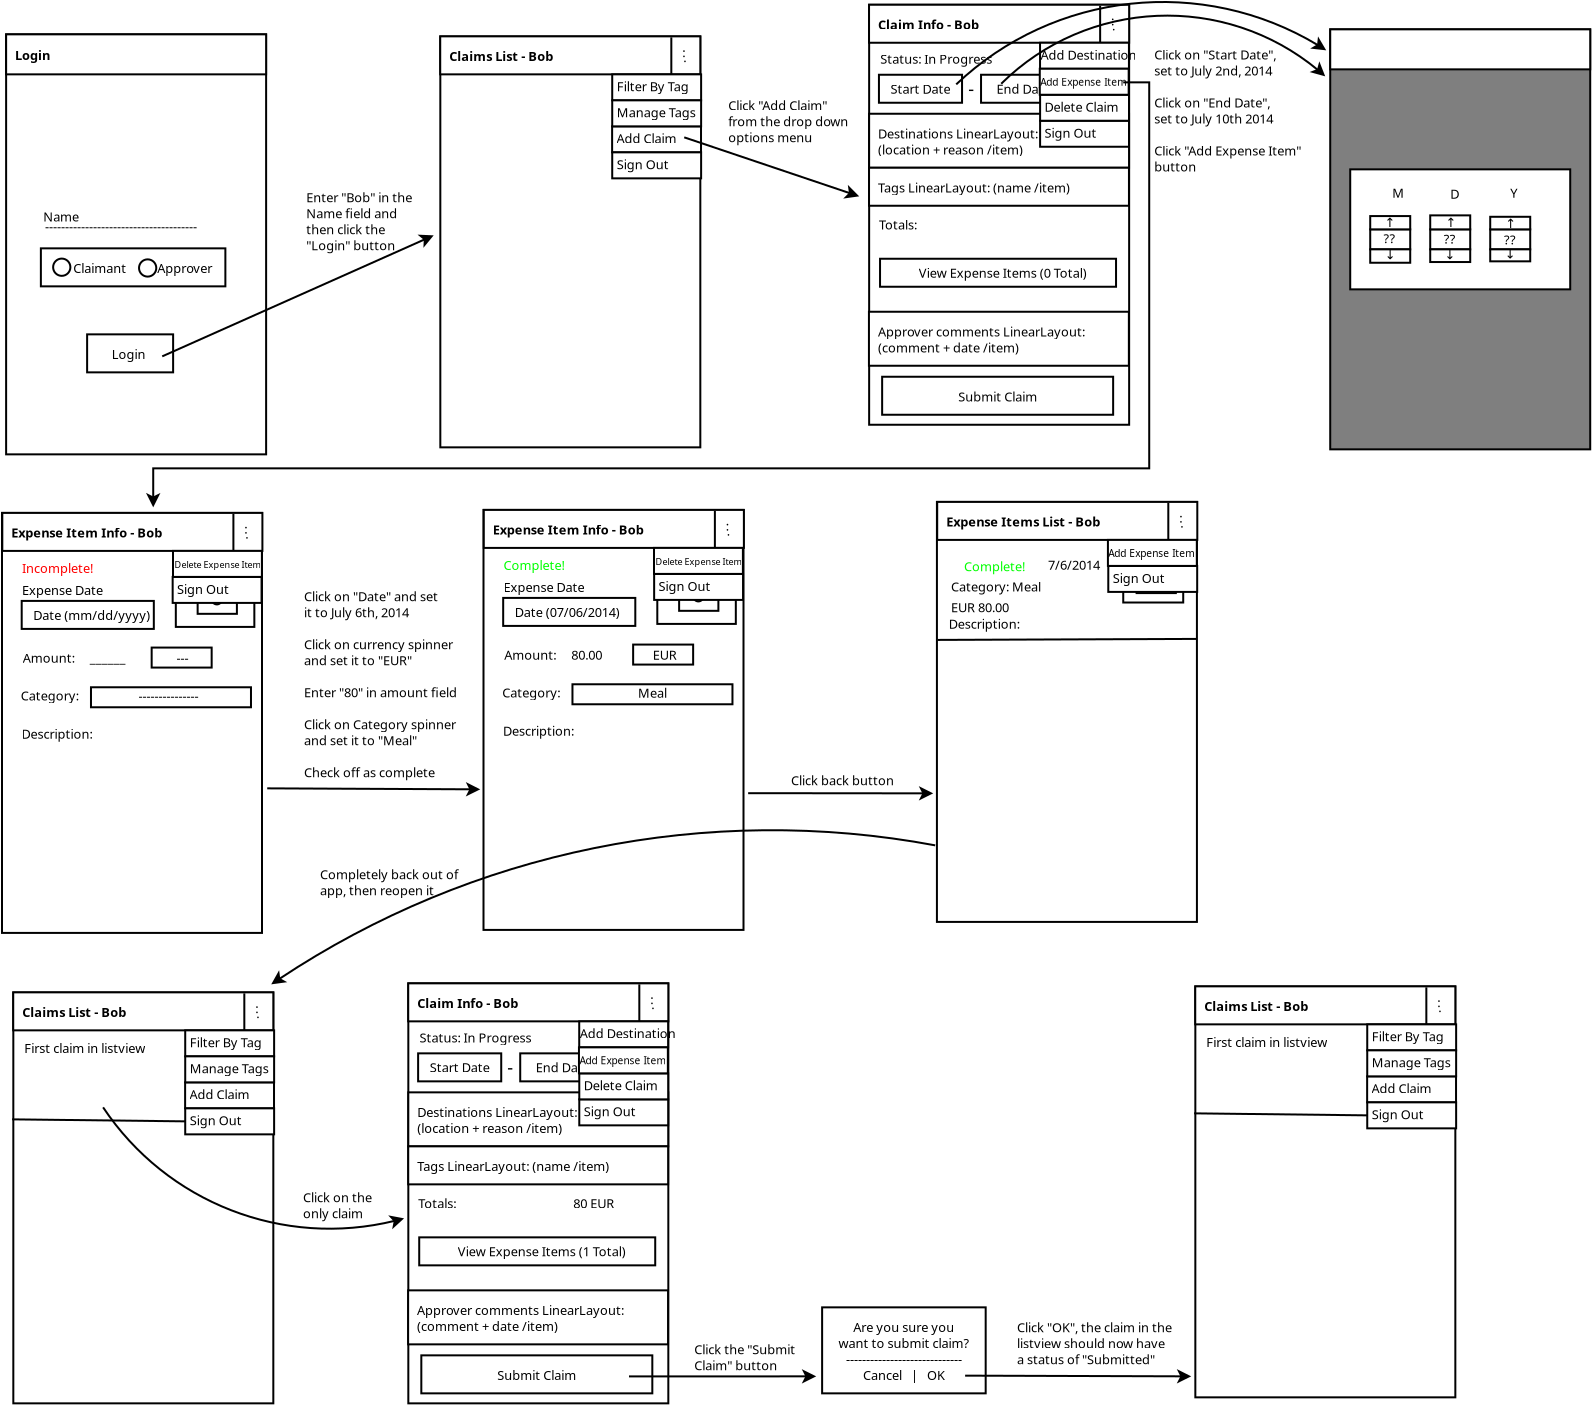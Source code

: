 <?xml version="1.0" encoding="UTF-8"?>
<dia:diagram xmlns:dia="http://www.lysator.liu.se/~alla/dia/">
  <dia:layer name="Background" visible="true" active="true">
    <dia:object type="Flowchart - Box" version="0" id="O0">
      <dia:attribute name="obj_pos">
        <dia:point val="40.095,63.85"/>
      </dia:attribute>
      <dia:attribute name="obj_bb">
        <dia:rectangle val="40.045,63.8;48.322,68.2"/>
      </dia:attribute>
      <dia:attribute name="elem_corner">
        <dia:point val="40.095,63.85"/>
      </dia:attribute>
      <dia:attribute name="elem_width">
        <dia:real val="8.178"/>
      </dia:attribute>
      <dia:attribute name="elem_height">
        <dia:real val="4.3"/>
      </dia:attribute>
      <dia:attribute name="show_background">
        <dia:boolean val="true"/>
      </dia:attribute>
      <dia:attribute name="padding">
        <dia:real val="0.5"/>
      </dia:attribute>
      <dia:attribute name="text">
        <dia:composite type="text">
          <dia:attribute name="string">
            <dia:string>#Are you sure you
want to submit claim?
-----------------------------
Cancel   |   OK#</dia:string>
          </dia:attribute>
          <dia:attribute name="font">
            <dia:font family="sans" style="0" name="Helvetica"/>
          </dia:attribute>
          <dia:attribute name="height">
            <dia:real val="0.8"/>
          </dia:attribute>
          <dia:attribute name="pos">
            <dia:point val="44.184,65.04"/>
          </dia:attribute>
          <dia:attribute name="color">
            <dia:color val="#000000"/>
          </dia:attribute>
          <dia:attribute name="alignment">
            <dia:enum val="1"/>
          </dia:attribute>
        </dia:composite>
      </dia:attribute>
    </dia:object>
    <dia:group>
      <dia:object type="Standard - Box" version="0" id="O1">
        <dia:attribute name="obj_pos">
          <dia:point val="19.405,47.65"/>
        </dia:attribute>
        <dia:attribute name="obj_bb">
          <dia:rectangle val="19.355,47.6;32.455,68.7"/>
        </dia:attribute>
        <dia:attribute name="elem_corner">
          <dia:point val="19.405,47.65"/>
        </dia:attribute>
        <dia:attribute name="elem_width">
          <dia:real val="13"/>
        </dia:attribute>
        <dia:attribute name="elem_height">
          <dia:real val="21"/>
        </dia:attribute>
        <dia:attribute name="show_background">
          <dia:boolean val="true"/>
        </dia:attribute>
      </dia:object>
      <dia:object type="Standard - Text" version="1" id="O2">
        <dia:attribute name="obj_pos">
          <dia:point val="19.96,50.606"/>
        </dia:attribute>
        <dia:attribute name="obj_bb">
          <dia:rectangle val="19.96,49.966;25.373,50.738"/>
        </dia:attribute>
        <dia:attribute name="text">
          <dia:composite type="text">
            <dia:attribute name="string">
              <dia:string>#Status: In Progress#</dia:string>
            </dia:attribute>
            <dia:attribute name="font">
              <dia:font family="sans" style="0" name="Helvetica"/>
            </dia:attribute>
            <dia:attribute name="height">
              <dia:real val="0.8"/>
            </dia:attribute>
            <dia:attribute name="pos">
              <dia:point val="19.96,50.606"/>
            </dia:attribute>
            <dia:attribute name="color">
              <dia:color val="#000000"/>
            </dia:attribute>
            <dia:attribute name="alignment">
              <dia:enum val="0"/>
            </dia:attribute>
          </dia:composite>
        </dia:attribute>
        <dia:attribute name="valign">
          <dia:enum val="3"/>
        </dia:attribute>
      </dia:object>
      <dia:object type="Flowchart - Box" version="0" id="O3">
        <dia:attribute name="obj_pos">
          <dia:point val="20.055,66.25"/>
        </dia:attribute>
        <dia:attribute name="obj_bb">
          <dia:rectangle val="20.005,66.2;31.655,68.2"/>
        </dia:attribute>
        <dia:attribute name="elem_corner">
          <dia:point val="20.055,66.25"/>
        </dia:attribute>
        <dia:attribute name="elem_width">
          <dia:real val="11.55"/>
        </dia:attribute>
        <dia:attribute name="elem_height">
          <dia:real val="1.9"/>
        </dia:attribute>
        <dia:attribute name="show_background">
          <dia:boolean val="true"/>
        </dia:attribute>
        <dia:attribute name="padding">
          <dia:real val="0.5"/>
        </dia:attribute>
        <dia:attribute name="text">
          <dia:composite type="text">
            <dia:attribute name="string">
              <dia:string>#Submit Claim#</dia:string>
            </dia:attribute>
            <dia:attribute name="font">
              <dia:font family="sans" style="0" name="Helvetica"/>
            </dia:attribute>
            <dia:attribute name="height">
              <dia:real val="0.8"/>
            </dia:attribute>
            <dia:attribute name="pos">
              <dia:point val="25.83,67.44"/>
            </dia:attribute>
            <dia:attribute name="color">
              <dia:color val="#000000"/>
            </dia:attribute>
            <dia:attribute name="alignment">
              <dia:enum val="1"/>
            </dia:attribute>
          </dia:composite>
        </dia:attribute>
      </dia:object>
      <dia:object type="Standard - Text" version="1" id="O4">
        <dia:attribute name="obj_pos">
          <dia:point val="19.9,58.89"/>
        </dia:attribute>
        <dia:attribute name="obj_bb">
          <dia:rectangle val="19.9,58.25;31.727,59.023"/>
        </dia:attribute>
        <dia:attribute name="text">
          <dia:composite type="text">
            <dia:attribute name="string">
              <dia:string>#Totals:                                       80 EUR#</dia:string>
            </dia:attribute>
            <dia:attribute name="font">
              <dia:font family="sans" style="0" name="Helvetica"/>
            </dia:attribute>
            <dia:attribute name="height">
              <dia:real val="0.8"/>
            </dia:attribute>
            <dia:attribute name="pos">
              <dia:point val="19.9,58.89"/>
            </dia:attribute>
            <dia:attribute name="color">
              <dia:color val="#000000"/>
            </dia:attribute>
            <dia:attribute name="alignment">
              <dia:enum val="0"/>
            </dia:attribute>
          </dia:composite>
        </dia:attribute>
        <dia:attribute name="valign">
          <dia:enum val="3"/>
        </dia:attribute>
      </dia:object>
      <dia:group>
        <dia:object type="Standard - Box" version="0" id="O5">
          <dia:attribute name="obj_pos">
            <dia:point val="19.895,51.15"/>
          </dia:attribute>
          <dia:attribute name="obj_bb">
            <dia:rectangle val="19.845,51.1;24.1,52.6"/>
          </dia:attribute>
          <dia:attribute name="elem_corner">
            <dia:point val="19.895,51.15"/>
          </dia:attribute>
          <dia:attribute name="elem_width">
            <dia:real val="4.155"/>
          </dia:attribute>
          <dia:attribute name="elem_height">
            <dia:real val="1.4"/>
          </dia:attribute>
          <dia:attribute name="show_background">
            <dia:boolean val="true"/>
          </dia:attribute>
        </dia:object>
        <dia:object type="Standard - Text" version="1" id="O6">
          <dia:attribute name="obj_pos">
            <dia:point val="20.473,52.1"/>
          </dia:attribute>
          <dia:attribute name="obj_bb">
            <dia:rectangle val="20.473,51.46;23.348,52.233"/>
          </dia:attribute>
          <dia:attribute name="text">
            <dia:composite type="text">
              <dia:attribute name="string">
                <dia:string>#Start Date#</dia:string>
              </dia:attribute>
              <dia:attribute name="font">
                <dia:font family="sans" style="0" name="Helvetica"/>
              </dia:attribute>
              <dia:attribute name="height">
                <dia:real val="0.8"/>
              </dia:attribute>
              <dia:attribute name="pos">
                <dia:point val="20.473,52.1"/>
              </dia:attribute>
              <dia:attribute name="color">
                <dia:color val="#000000"/>
              </dia:attribute>
              <dia:attribute name="alignment">
                <dia:enum val="0"/>
              </dia:attribute>
            </dia:composite>
          </dia:attribute>
          <dia:attribute name="valign">
            <dia:enum val="3"/>
          </dia:attribute>
        </dia:object>
      </dia:group>
      <dia:group>
        <dia:object type="Standard - Box" version="0" id="O7">
          <dia:attribute name="obj_pos">
            <dia:point val="25,51.15"/>
          </dia:attribute>
          <dia:attribute name="obj_bb">
            <dia:rectangle val="24.95,51.1;29.205,52.6"/>
          </dia:attribute>
          <dia:attribute name="elem_corner">
            <dia:point val="25,51.15"/>
          </dia:attribute>
          <dia:attribute name="elem_width">
            <dia:real val="4.155"/>
          </dia:attribute>
          <dia:attribute name="elem_height">
            <dia:real val="1.4"/>
          </dia:attribute>
          <dia:attribute name="show_background">
            <dia:boolean val="true"/>
          </dia:attribute>
        </dia:object>
        <dia:object type="Standard - Text" version="1" id="O8">
          <dia:attribute name="obj_pos">
            <dia:point val="25.777,52.1"/>
          </dia:attribute>
          <dia:attribute name="obj_bb">
            <dia:rectangle val="25.777,51.46;28.372,52.233"/>
          </dia:attribute>
          <dia:attribute name="text">
            <dia:composite type="text">
              <dia:attribute name="string">
                <dia:string>#End Date#</dia:string>
              </dia:attribute>
              <dia:attribute name="font">
                <dia:font family="sans" style="0" name="Helvetica"/>
              </dia:attribute>
              <dia:attribute name="height">
                <dia:real val="0.8"/>
              </dia:attribute>
              <dia:attribute name="pos">
                <dia:point val="25.777,52.1"/>
              </dia:attribute>
              <dia:attribute name="color">
                <dia:color val="#000000"/>
              </dia:attribute>
              <dia:attribute name="alignment">
                <dia:enum val="0"/>
              </dia:attribute>
            </dia:composite>
          </dia:attribute>
          <dia:attribute name="valign">
            <dia:enum val="3"/>
          </dia:attribute>
        </dia:object>
      </dia:group>
      <dia:object type="Standard - Text" version="1" id="O9">
        <dia:attribute name="obj_pos">
          <dia:point val="24.355,52.2"/>
        </dia:attribute>
        <dia:attribute name="obj_bb">
          <dia:rectangle val="24.355,51.297;24.683,52.388"/>
        </dia:attribute>
        <dia:attribute name="text">
          <dia:composite type="text">
            <dia:attribute name="string">
              <dia:string>#-#</dia:string>
            </dia:attribute>
            <dia:attribute name="font">
              <dia:font family="sans" style="0" name="Helvetica"/>
            </dia:attribute>
            <dia:attribute name="height">
              <dia:real val="1.129"/>
            </dia:attribute>
            <dia:attribute name="pos">
              <dia:point val="24.355,52.2"/>
            </dia:attribute>
            <dia:attribute name="color">
              <dia:color val="#000000"/>
            </dia:attribute>
            <dia:attribute name="alignment">
              <dia:enum val="0"/>
            </dia:attribute>
          </dia:composite>
        </dia:attribute>
        <dia:attribute name="valign">
          <dia:enum val="3"/>
        </dia:attribute>
      </dia:object>
      <dia:object type="Flowchart - Box" version="0" id="O10">
        <dia:attribute name="obj_pos">
          <dia:point val="19.4,47.65"/>
        </dia:attribute>
        <dia:attribute name="obj_bb">
          <dia:rectangle val="19.35,47.6;32.455,49.6"/>
        </dia:attribute>
        <dia:attribute name="elem_corner">
          <dia:point val="19.4,47.65"/>
        </dia:attribute>
        <dia:attribute name="elem_width">
          <dia:real val="13.005"/>
        </dia:attribute>
        <dia:attribute name="elem_height">
          <dia:real val="1.9"/>
        </dia:attribute>
        <dia:attribute name="border_width">
          <dia:real val="0.1"/>
        </dia:attribute>
        <dia:attribute name="show_background">
          <dia:boolean val="true"/>
        </dia:attribute>
        <dia:attribute name="padding">
          <dia:real val="0.5"/>
        </dia:attribute>
        <dia:attribute name="text">
          <dia:composite type="text">
            <dia:attribute name="string">
              <dia:string>#Claim Info - Bob#</dia:string>
            </dia:attribute>
            <dia:attribute name="font">
              <dia:font family="sans" style="80" name="Helvetica-Bold"/>
            </dia:attribute>
            <dia:attribute name="height">
              <dia:real val="0.8"/>
            </dia:attribute>
            <dia:attribute name="pos">
              <dia:point val="19.85,48.84"/>
            </dia:attribute>
            <dia:attribute name="color">
              <dia:color val="#000000"/>
            </dia:attribute>
            <dia:attribute name="alignment">
              <dia:enum val="0"/>
            </dia:attribute>
          </dia:composite>
        </dia:attribute>
      </dia:object>
      <dia:group>
        <dia:object type="Standard - Line" version="0" id="O11">
          <dia:attribute name="obj_pos">
            <dia:point val="30.955,47.7"/>
          </dia:attribute>
          <dia:attribute name="obj_bb">
            <dia:rectangle val="30.905,47.65;31.005,49.6"/>
          </dia:attribute>
          <dia:attribute name="conn_endpoints">
            <dia:point val="30.955,47.7"/>
            <dia:point val="30.955,49.55"/>
          </dia:attribute>
          <dia:attribute name="numcp">
            <dia:int val="1"/>
          </dia:attribute>
        </dia:object>
        <dia:group>
          <dia:object type="Standard - Text" version="1" id="O12">
            <dia:attribute name="obj_pos">
              <dia:point val="31.5,48.69"/>
            </dia:attribute>
            <dia:attribute name="obj_bb">
              <dia:rectangle val="31.5,48.05;31.727,48.822"/>
            </dia:attribute>
            <dia:attribute name="text">
              <dia:composite type="text">
                <dia:attribute name="string">
                  <dia:string>#:#</dia:string>
                </dia:attribute>
                <dia:attribute name="font">
                  <dia:font family="sans" style="0" name="Helvetica"/>
                </dia:attribute>
                <dia:attribute name="height">
                  <dia:real val="0.8"/>
                </dia:attribute>
                <dia:attribute name="pos">
                  <dia:point val="31.5,48.69"/>
                </dia:attribute>
                <dia:attribute name="color">
                  <dia:color val="#000000"/>
                </dia:attribute>
                <dia:attribute name="alignment">
                  <dia:enum val="0"/>
                </dia:attribute>
              </dia:composite>
            </dia:attribute>
            <dia:attribute name="valign">
              <dia:enum val="3"/>
            </dia:attribute>
          </dia:object>
          <dia:object type="Standard - Text" version="1" id="O13">
            <dia:attribute name="obj_pos">
              <dia:point val="31.55,48.94"/>
            </dia:attribute>
            <dia:attribute name="obj_bb">
              <dia:rectangle val="31.55,48.3;31.745,49.072"/>
            </dia:attribute>
            <dia:attribute name="text">
              <dia:composite type="text">
                <dia:attribute name="string">
                  <dia:string>#.#</dia:string>
                </dia:attribute>
                <dia:attribute name="font">
                  <dia:font family="sans" style="0" name="Helvetica"/>
                </dia:attribute>
                <dia:attribute name="height">
                  <dia:real val="0.8"/>
                </dia:attribute>
                <dia:attribute name="pos">
                  <dia:point val="31.55,48.94"/>
                </dia:attribute>
                <dia:attribute name="color">
                  <dia:color val="#000000"/>
                </dia:attribute>
                <dia:attribute name="alignment">
                  <dia:enum val="0"/>
                </dia:attribute>
              </dia:composite>
            </dia:attribute>
            <dia:attribute name="valign">
              <dia:enum val="3"/>
            </dia:attribute>
          </dia:object>
        </dia:group>
      </dia:group>
      <dia:object type="Flowchart - Box" version="0" id="O14">
        <dia:attribute name="obj_pos">
          <dia:point val="19.404,53.1"/>
        </dia:attribute>
        <dia:attribute name="obj_bb">
          <dia:rectangle val="19.354,53.05;32.45,55.85"/>
        </dia:attribute>
        <dia:attribute name="elem_corner">
          <dia:point val="19.404,53.1"/>
        </dia:attribute>
        <dia:attribute name="elem_width">
          <dia:real val="12.996"/>
        </dia:attribute>
        <dia:attribute name="elem_height">
          <dia:real val="2.7"/>
        </dia:attribute>
        <dia:attribute name="border_width">
          <dia:real val="0.1"/>
        </dia:attribute>
        <dia:attribute name="show_background">
          <dia:boolean val="true"/>
        </dia:attribute>
        <dia:attribute name="padding">
          <dia:real val="0.5"/>
        </dia:attribute>
        <dia:attribute name="text">
          <dia:composite type="text">
            <dia:attribute name="string">
              <dia:string>#Destinations LinearLayout:
(location + reason /item)#</dia:string>
            </dia:attribute>
            <dia:attribute name="font">
              <dia:font family="sans" style="0" name="Helvetica"/>
            </dia:attribute>
            <dia:attribute name="height">
              <dia:real val="0.8"/>
            </dia:attribute>
            <dia:attribute name="pos">
              <dia:point val="19.854,54.29"/>
            </dia:attribute>
            <dia:attribute name="color">
              <dia:color val="#000000"/>
            </dia:attribute>
            <dia:attribute name="alignment">
              <dia:enum val="0"/>
            </dia:attribute>
          </dia:composite>
        </dia:attribute>
      </dia:object>
      <dia:object type="Flowchart - Box" version="0" id="O15">
        <dia:attribute name="obj_pos">
          <dia:point val="19.395,63"/>
        </dia:attribute>
        <dia:attribute name="obj_bb">
          <dia:rectangle val="19.345,62.95;32.441,65.75"/>
        </dia:attribute>
        <dia:attribute name="elem_corner">
          <dia:point val="19.395,63"/>
        </dia:attribute>
        <dia:attribute name="elem_width">
          <dia:real val="12.996"/>
        </dia:attribute>
        <dia:attribute name="elem_height">
          <dia:real val="2.7"/>
        </dia:attribute>
        <dia:attribute name="border_width">
          <dia:real val="0.1"/>
        </dia:attribute>
        <dia:attribute name="show_background">
          <dia:boolean val="true"/>
        </dia:attribute>
        <dia:attribute name="padding">
          <dia:real val="0.5"/>
        </dia:attribute>
        <dia:attribute name="text">
          <dia:composite type="text">
            <dia:attribute name="string">
              <dia:string>#Approver comments LinearLayout:
(comment + date /item)#</dia:string>
            </dia:attribute>
            <dia:attribute name="font">
              <dia:font family="sans" style="0" name="Helvetica"/>
            </dia:attribute>
            <dia:attribute name="height">
              <dia:real val="0.8"/>
            </dia:attribute>
            <dia:attribute name="pos">
              <dia:point val="19.845,64.19"/>
            </dia:attribute>
            <dia:attribute name="color">
              <dia:color val="#000000"/>
            </dia:attribute>
            <dia:attribute name="alignment">
              <dia:enum val="0"/>
            </dia:attribute>
          </dia:composite>
        </dia:attribute>
      </dia:object>
      <dia:group>
        <dia:object type="Standard - Box" version="0" id="O16">
          <dia:attribute name="obj_pos">
            <dia:point val="27.953,53.45"/>
          </dia:attribute>
          <dia:attribute name="obj_bb">
            <dia:rectangle val="27.903,53.4;32.448,54.8"/>
          </dia:attribute>
          <dia:attribute name="elem_corner">
            <dia:point val="27.953,53.45"/>
          </dia:attribute>
          <dia:attribute name="elem_width">
            <dia:real val="4.445"/>
          </dia:attribute>
          <dia:attribute name="elem_height">
            <dia:real val="1.3"/>
          </dia:attribute>
          <dia:attribute name="show_background">
            <dia:boolean val="true"/>
          </dia:attribute>
        </dia:object>
        <dia:object type="Standard - Text" version="1" id="O17">
          <dia:attribute name="obj_pos">
            <dia:point val="28.176,54.3"/>
          </dia:attribute>
          <dia:attribute name="obj_bb">
            <dia:rectangle val="28.176,53.66;30.618,54.432"/>
          </dia:attribute>
          <dia:attribute name="text">
            <dia:composite type="text">
              <dia:attribute name="string">
                <dia:string>#Sign Out#</dia:string>
              </dia:attribute>
              <dia:attribute name="font">
                <dia:font family="sans" style="0" name="Helvetica"/>
              </dia:attribute>
              <dia:attribute name="height">
                <dia:real val="0.8"/>
              </dia:attribute>
              <dia:attribute name="pos">
                <dia:point val="28.176,54.3"/>
              </dia:attribute>
              <dia:attribute name="color">
                <dia:color val="#000000"/>
              </dia:attribute>
              <dia:attribute name="alignment">
                <dia:enum val="0"/>
              </dia:attribute>
            </dia:composite>
          </dia:attribute>
          <dia:attribute name="valign">
            <dia:enum val="3"/>
          </dia:attribute>
        </dia:object>
      </dia:group>
      <dia:group>
        <dia:object type="Standard - Box" version="0" id="O18">
          <dia:attribute name="obj_pos">
            <dia:point val="27.953,52.15"/>
          </dia:attribute>
          <dia:attribute name="obj_bb">
            <dia:rectangle val="27.903,52.1;32.448,53.5"/>
          </dia:attribute>
          <dia:attribute name="elem_corner">
            <dia:point val="27.953,52.15"/>
          </dia:attribute>
          <dia:attribute name="elem_width">
            <dia:real val="4.445"/>
          </dia:attribute>
          <dia:attribute name="elem_height">
            <dia:real val="1.3"/>
          </dia:attribute>
          <dia:attribute name="show_background">
            <dia:boolean val="true"/>
          </dia:attribute>
        </dia:object>
        <dia:object type="Standard - Text" version="1" id="O19">
          <dia:attribute name="obj_pos">
            <dia:point val="28.176,53"/>
          </dia:attribute>
          <dia:attribute name="obj_bb">
            <dia:rectangle val="28.176,52.36;31.738,53.133"/>
          </dia:attribute>
          <dia:attribute name="text">
            <dia:composite type="text">
              <dia:attribute name="string">
                <dia:string>#Delete Claim#</dia:string>
              </dia:attribute>
              <dia:attribute name="font">
                <dia:font family="sans" style="0" name="Helvetica"/>
              </dia:attribute>
              <dia:attribute name="height">
                <dia:real val="0.8"/>
              </dia:attribute>
              <dia:attribute name="pos">
                <dia:point val="28.176,53"/>
              </dia:attribute>
              <dia:attribute name="color">
                <dia:color val="#000000"/>
              </dia:attribute>
              <dia:attribute name="alignment">
                <dia:enum val="0"/>
              </dia:attribute>
            </dia:composite>
          </dia:attribute>
          <dia:attribute name="valign">
            <dia:enum val="3"/>
          </dia:attribute>
        </dia:object>
      </dia:group>
      <dia:group>
        <dia:object type="Standard - Box" version="0" id="O20">
          <dia:attribute name="obj_pos">
            <dia:point val="27.95,49.55"/>
          </dia:attribute>
          <dia:attribute name="obj_bb">
            <dia:rectangle val="27.9,49.5;32.445,50.9"/>
          </dia:attribute>
          <dia:attribute name="elem_corner">
            <dia:point val="27.95,49.55"/>
          </dia:attribute>
          <dia:attribute name="elem_width">
            <dia:real val="4.445"/>
          </dia:attribute>
          <dia:attribute name="elem_height">
            <dia:real val="1.3"/>
          </dia:attribute>
          <dia:attribute name="show_background">
            <dia:boolean val="true"/>
          </dia:attribute>
        </dia:object>
        <dia:object type="Standard - Text" version="1" id="O21">
          <dia:attribute name="obj_pos">
            <dia:point val="27.973,50.4"/>
          </dia:attribute>
          <dia:attribute name="obj_bb">
            <dia:rectangle val="27.973,49.76;32.447,50.532"/>
          </dia:attribute>
          <dia:attribute name="text">
            <dia:composite type="text">
              <dia:attribute name="string">
                <dia:string>#Add Destination#</dia:string>
              </dia:attribute>
              <dia:attribute name="font">
                <dia:font family="sans" style="0" name="Helvetica"/>
              </dia:attribute>
              <dia:attribute name="height">
                <dia:real val="0.8"/>
              </dia:attribute>
              <dia:attribute name="pos">
                <dia:point val="27.973,50.4"/>
              </dia:attribute>
              <dia:attribute name="color">
                <dia:color val="#000000"/>
              </dia:attribute>
              <dia:attribute name="alignment">
                <dia:enum val="0"/>
              </dia:attribute>
            </dia:composite>
          </dia:attribute>
          <dia:attribute name="valign">
            <dia:enum val="3"/>
          </dia:attribute>
        </dia:object>
      </dia:group>
      <dia:group>
        <dia:object type="Standard - Box" version="0" id="O22">
          <dia:attribute name="obj_pos">
            <dia:point val="27.937,50.85"/>
          </dia:attribute>
          <dia:attribute name="obj_bb">
            <dia:rectangle val="27.887,50.8;32.432,52.2"/>
          </dia:attribute>
          <dia:attribute name="elem_corner">
            <dia:point val="27.937,50.85"/>
          </dia:attribute>
          <dia:attribute name="elem_width">
            <dia:real val="4.445"/>
          </dia:attribute>
          <dia:attribute name="elem_height">
            <dia:real val="1.3"/>
          </dia:attribute>
          <dia:attribute name="show_background">
            <dia:boolean val="true"/>
          </dia:attribute>
        </dia:object>
        <dia:object type="Standard - Text" version="1" id="O23">
          <dia:attribute name="obj_pos">
            <dia:point val="27.96,51.7"/>
          </dia:attribute>
          <dia:attribute name="obj_bb">
            <dia:rectangle val="27.96,51.193;32.055,51.805"/>
          </dia:attribute>
          <dia:attribute name="text">
            <dia:composite type="text">
              <dia:attribute name="string">
                <dia:string>#Add Expense Item#</dia:string>
              </dia:attribute>
              <dia:attribute name="font">
                <dia:font family="sans" style="0" name="Helvetica"/>
              </dia:attribute>
              <dia:attribute name="height">
                <dia:real val="0.635"/>
              </dia:attribute>
              <dia:attribute name="pos">
                <dia:point val="27.96,51.7"/>
              </dia:attribute>
              <dia:attribute name="color">
                <dia:color val="#000000"/>
              </dia:attribute>
              <dia:attribute name="alignment">
                <dia:enum val="0"/>
              </dia:attribute>
            </dia:composite>
          </dia:attribute>
          <dia:attribute name="valign">
            <dia:enum val="3"/>
          </dia:attribute>
        </dia:object>
      </dia:group>
      <dia:object type="Flowchart - Box" version="0" id="O24">
        <dia:attribute name="obj_pos">
          <dia:point val="19.4,55.8"/>
        </dia:attribute>
        <dia:attribute name="obj_bb">
          <dia:rectangle val="19.35,55.75;32.446,57.75"/>
        </dia:attribute>
        <dia:attribute name="elem_corner">
          <dia:point val="19.4,55.8"/>
        </dia:attribute>
        <dia:attribute name="elem_width">
          <dia:real val="12.996"/>
        </dia:attribute>
        <dia:attribute name="elem_height">
          <dia:real val="1.9"/>
        </dia:attribute>
        <dia:attribute name="border_width">
          <dia:real val="0.1"/>
        </dia:attribute>
        <dia:attribute name="show_background">
          <dia:boolean val="true"/>
        </dia:attribute>
        <dia:attribute name="padding">
          <dia:real val="0.5"/>
        </dia:attribute>
        <dia:attribute name="text">
          <dia:composite type="text">
            <dia:attribute name="string">
              <dia:string>#Tags LinearLayout: (name /item)#</dia:string>
            </dia:attribute>
            <dia:attribute name="font">
              <dia:font family="sans" style="0" name="Helvetica"/>
            </dia:attribute>
            <dia:attribute name="height">
              <dia:real val="0.8"/>
            </dia:attribute>
            <dia:attribute name="pos">
              <dia:point val="19.85,56.99"/>
            </dia:attribute>
            <dia:attribute name="color">
              <dia:color val="#000000"/>
            </dia:attribute>
            <dia:attribute name="alignment">
              <dia:enum val="0"/>
            </dia:attribute>
          </dia:composite>
        </dia:attribute>
      </dia:object>
      <dia:group>
        <dia:object type="Standard - Box" version="0" id="O25">
          <dia:attribute name="obj_pos">
            <dia:point val="19.95,60.35"/>
          </dia:attribute>
          <dia:attribute name="obj_bb">
            <dia:rectangle val="19.9,60.3;31.8,61.8"/>
          </dia:attribute>
          <dia:attribute name="elem_corner">
            <dia:point val="19.95,60.35"/>
          </dia:attribute>
          <dia:attribute name="elem_width">
            <dia:real val="11.8"/>
          </dia:attribute>
          <dia:attribute name="elem_height">
            <dia:real val="1.4"/>
          </dia:attribute>
          <dia:attribute name="show_background">
            <dia:boolean val="true"/>
          </dia:attribute>
        </dia:object>
        <dia:object type="Standard - Text" version="1" id="O26">
          <dia:attribute name="obj_pos">
            <dia:point val="21.881,61.3"/>
          </dia:attribute>
          <dia:attribute name="obj_bb">
            <dia:rectangle val="21.881,60.66;30.248,61.432"/>
          </dia:attribute>
          <dia:attribute name="text">
            <dia:composite type="text">
              <dia:attribute name="string">
                <dia:string>#View Expense Items (1 Total)#</dia:string>
              </dia:attribute>
              <dia:attribute name="font">
                <dia:font family="sans" style="0" name="Helvetica"/>
              </dia:attribute>
              <dia:attribute name="height">
                <dia:real val="0.8"/>
              </dia:attribute>
              <dia:attribute name="pos">
                <dia:point val="21.881,61.3"/>
              </dia:attribute>
              <dia:attribute name="color">
                <dia:color val="#000000"/>
              </dia:attribute>
              <dia:attribute name="alignment">
                <dia:enum val="0"/>
              </dia:attribute>
            </dia:composite>
          </dia:attribute>
          <dia:attribute name="valign">
            <dia:enum val="3"/>
          </dia:attribute>
        </dia:object>
      </dia:group>
    </dia:group>
    <dia:group>
      <dia:object type="Standard - Box" version="0" id="O27">
        <dia:attribute name="obj_pos">
          <dia:point val="42.446,-1.28"/>
        </dia:attribute>
        <dia:attribute name="obj_bb">
          <dia:rectangle val="42.396,-1.33;55.496,19.77"/>
        </dia:attribute>
        <dia:attribute name="elem_corner">
          <dia:point val="42.446,-1.28"/>
        </dia:attribute>
        <dia:attribute name="elem_width">
          <dia:real val="13"/>
        </dia:attribute>
        <dia:attribute name="elem_height">
          <dia:real val="21"/>
        </dia:attribute>
        <dia:attribute name="show_background">
          <dia:boolean val="true"/>
        </dia:attribute>
      </dia:object>
      <dia:object type="Standard - Text" version="1" id="O28">
        <dia:attribute name="obj_pos">
          <dia:point val="43.001,1.676"/>
        </dia:attribute>
        <dia:attribute name="obj_bb">
          <dia:rectangle val="43.001,1.036;48.414,1.808"/>
        </dia:attribute>
        <dia:attribute name="text">
          <dia:composite type="text">
            <dia:attribute name="string">
              <dia:string>#Status: In Progress#</dia:string>
            </dia:attribute>
            <dia:attribute name="font">
              <dia:font family="sans" style="0" name="Helvetica"/>
            </dia:attribute>
            <dia:attribute name="height">
              <dia:real val="0.8"/>
            </dia:attribute>
            <dia:attribute name="pos">
              <dia:point val="43.001,1.676"/>
            </dia:attribute>
            <dia:attribute name="color">
              <dia:color val="#000000"/>
            </dia:attribute>
            <dia:attribute name="alignment">
              <dia:enum val="0"/>
            </dia:attribute>
          </dia:composite>
        </dia:attribute>
        <dia:attribute name="valign">
          <dia:enum val="3"/>
        </dia:attribute>
      </dia:object>
      <dia:object type="Flowchart - Box" version="0" id="O29">
        <dia:attribute name="obj_pos">
          <dia:point val="43.096,17.32"/>
        </dia:attribute>
        <dia:attribute name="obj_bb">
          <dia:rectangle val="43.046,17.27;54.696,19.27"/>
        </dia:attribute>
        <dia:attribute name="elem_corner">
          <dia:point val="43.096,17.32"/>
        </dia:attribute>
        <dia:attribute name="elem_width">
          <dia:real val="11.55"/>
        </dia:attribute>
        <dia:attribute name="elem_height">
          <dia:real val="1.9"/>
        </dia:attribute>
        <dia:attribute name="show_background">
          <dia:boolean val="true"/>
        </dia:attribute>
        <dia:attribute name="padding">
          <dia:real val="0.5"/>
        </dia:attribute>
        <dia:attribute name="text">
          <dia:composite type="text">
            <dia:attribute name="string">
              <dia:string>#Submit Claim#</dia:string>
            </dia:attribute>
            <dia:attribute name="font">
              <dia:font family="sans" style="0" name="Helvetica"/>
            </dia:attribute>
            <dia:attribute name="height">
              <dia:real val="0.8"/>
            </dia:attribute>
            <dia:attribute name="pos">
              <dia:point val="48.871,18.51"/>
            </dia:attribute>
            <dia:attribute name="color">
              <dia:color val="#000000"/>
            </dia:attribute>
            <dia:attribute name="alignment">
              <dia:enum val="1"/>
            </dia:attribute>
          </dia:composite>
        </dia:attribute>
      </dia:object>
      <dia:object type="Standard - Text" version="1" id="O30">
        <dia:attribute name="obj_pos">
          <dia:point val="42.941,9.96"/>
        </dia:attribute>
        <dia:attribute name="obj_bb">
          <dia:rectangle val="42.941,9.32;44.873,10.092"/>
        </dia:attribute>
        <dia:attribute name="text">
          <dia:composite type="text">
            <dia:attribute name="string">
              <dia:string>#Totals:#</dia:string>
            </dia:attribute>
            <dia:attribute name="font">
              <dia:font family="sans" style="0" name="Helvetica"/>
            </dia:attribute>
            <dia:attribute name="height">
              <dia:real val="0.8"/>
            </dia:attribute>
            <dia:attribute name="pos">
              <dia:point val="42.941,9.96"/>
            </dia:attribute>
            <dia:attribute name="color">
              <dia:color val="#000000"/>
            </dia:attribute>
            <dia:attribute name="alignment">
              <dia:enum val="0"/>
            </dia:attribute>
          </dia:composite>
        </dia:attribute>
        <dia:attribute name="valign">
          <dia:enum val="3"/>
        </dia:attribute>
      </dia:object>
      <dia:group>
        <dia:object type="Standard - Box" version="0" id="O31">
          <dia:attribute name="obj_pos">
            <dia:point val="42.936,2.22"/>
          </dia:attribute>
          <dia:attribute name="obj_bb">
            <dia:rectangle val="42.886,2.17;47.141,3.67"/>
          </dia:attribute>
          <dia:attribute name="elem_corner">
            <dia:point val="42.936,2.22"/>
          </dia:attribute>
          <dia:attribute name="elem_width">
            <dia:real val="4.155"/>
          </dia:attribute>
          <dia:attribute name="elem_height">
            <dia:real val="1.4"/>
          </dia:attribute>
          <dia:attribute name="show_background">
            <dia:boolean val="true"/>
          </dia:attribute>
        </dia:object>
        <dia:object type="Standard - Text" version="1" id="O32">
          <dia:attribute name="obj_pos">
            <dia:point val="43.513,3.17"/>
          </dia:attribute>
          <dia:attribute name="obj_bb">
            <dia:rectangle val="43.513,2.53;46.388,3.302"/>
          </dia:attribute>
          <dia:attribute name="text">
            <dia:composite type="text">
              <dia:attribute name="string">
                <dia:string>#Start Date#</dia:string>
              </dia:attribute>
              <dia:attribute name="font">
                <dia:font family="sans" style="0" name="Helvetica"/>
              </dia:attribute>
              <dia:attribute name="height">
                <dia:real val="0.8"/>
              </dia:attribute>
              <dia:attribute name="pos">
                <dia:point val="43.513,3.17"/>
              </dia:attribute>
              <dia:attribute name="color">
                <dia:color val="#000000"/>
              </dia:attribute>
              <dia:attribute name="alignment">
                <dia:enum val="0"/>
              </dia:attribute>
            </dia:composite>
          </dia:attribute>
          <dia:attribute name="valign">
            <dia:enum val="3"/>
          </dia:attribute>
        </dia:object>
      </dia:group>
      <dia:group>
        <dia:object type="Standard - Box" version="0" id="O33">
          <dia:attribute name="obj_pos">
            <dia:point val="48.041,2.22"/>
          </dia:attribute>
          <dia:attribute name="obj_bb">
            <dia:rectangle val="47.991,2.17;52.246,3.67"/>
          </dia:attribute>
          <dia:attribute name="elem_corner">
            <dia:point val="48.041,2.22"/>
          </dia:attribute>
          <dia:attribute name="elem_width">
            <dia:real val="4.155"/>
          </dia:attribute>
          <dia:attribute name="elem_height">
            <dia:real val="1.4"/>
          </dia:attribute>
          <dia:attribute name="show_background">
            <dia:boolean val="true"/>
          </dia:attribute>
        </dia:object>
        <dia:object type="Standard - Text" version="1" id="O34">
          <dia:attribute name="obj_pos">
            <dia:point val="48.818,3.17"/>
          </dia:attribute>
          <dia:attribute name="obj_bb">
            <dia:rectangle val="48.818,2.53;51.413,3.302"/>
          </dia:attribute>
          <dia:attribute name="text">
            <dia:composite type="text">
              <dia:attribute name="string">
                <dia:string>#End Date#</dia:string>
              </dia:attribute>
              <dia:attribute name="font">
                <dia:font family="sans" style="0" name="Helvetica"/>
              </dia:attribute>
              <dia:attribute name="height">
                <dia:real val="0.8"/>
              </dia:attribute>
              <dia:attribute name="pos">
                <dia:point val="48.818,3.17"/>
              </dia:attribute>
              <dia:attribute name="color">
                <dia:color val="#000000"/>
              </dia:attribute>
              <dia:attribute name="alignment">
                <dia:enum val="0"/>
              </dia:attribute>
            </dia:composite>
          </dia:attribute>
          <dia:attribute name="valign">
            <dia:enum val="3"/>
          </dia:attribute>
        </dia:object>
      </dia:group>
      <dia:object type="Standard - Text" version="1" id="O35">
        <dia:attribute name="obj_pos">
          <dia:point val="47.396,3.27"/>
        </dia:attribute>
        <dia:attribute name="obj_bb">
          <dia:rectangle val="47.396,2.367;47.724,3.457"/>
        </dia:attribute>
        <dia:attribute name="text">
          <dia:composite type="text">
            <dia:attribute name="string">
              <dia:string>#-#</dia:string>
            </dia:attribute>
            <dia:attribute name="font">
              <dia:font family="sans" style="0" name="Helvetica"/>
            </dia:attribute>
            <dia:attribute name="height">
              <dia:real val="1.129"/>
            </dia:attribute>
            <dia:attribute name="pos">
              <dia:point val="47.396,3.27"/>
            </dia:attribute>
            <dia:attribute name="color">
              <dia:color val="#000000"/>
            </dia:attribute>
            <dia:attribute name="alignment">
              <dia:enum val="0"/>
            </dia:attribute>
          </dia:composite>
        </dia:attribute>
        <dia:attribute name="valign">
          <dia:enum val="3"/>
        </dia:attribute>
      </dia:object>
      <dia:object type="Flowchart - Box" version="0" id="O36">
        <dia:attribute name="obj_pos">
          <dia:point val="42.441,-1.28"/>
        </dia:attribute>
        <dia:attribute name="obj_bb">
          <dia:rectangle val="42.391,-1.33;55.496,0.67"/>
        </dia:attribute>
        <dia:attribute name="elem_corner">
          <dia:point val="42.441,-1.28"/>
        </dia:attribute>
        <dia:attribute name="elem_width">
          <dia:real val="13.005"/>
        </dia:attribute>
        <dia:attribute name="elem_height">
          <dia:real val="1.9"/>
        </dia:attribute>
        <dia:attribute name="border_width">
          <dia:real val="0.1"/>
        </dia:attribute>
        <dia:attribute name="show_background">
          <dia:boolean val="true"/>
        </dia:attribute>
        <dia:attribute name="padding">
          <dia:real val="0.5"/>
        </dia:attribute>
        <dia:attribute name="text">
          <dia:composite type="text">
            <dia:attribute name="string">
              <dia:string>#Claim Info - Bob#</dia:string>
            </dia:attribute>
            <dia:attribute name="font">
              <dia:font family="sans" style="80" name="Helvetica-Bold"/>
            </dia:attribute>
            <dia:attribute name="height">
              <dia:real val="0.8"/>
            </dia:attribute>
            <dia:attribute name="pos">
              <dia:point val="42.891,-0.09"/>
            </dia:attribute>
            <dia:attribute name="color">
              <dia:color val="#000000"/>
            </dia:attribute>
            <dia:attribute name="alignment">
              <dia:enum val="0"/>
            </dia:attribute>
          </dia:composite>
        </dia:attribute>
      </dia:object>
      <dia:group>
        <dia:object type="Standard - Line" version="0" id="O37">
          <dia:attribute name="obj_pos">
            <dia:point val="53.996,-1.23"/>
          </dia:attribute>
          <dia:attribute name="obj_bb">
            <dia:rectangle val="53.946,-1.28;54.046,0.67"/>
          </dia:attribute>
          <dia:attribute name="conn_endpoints">
            <dia:point val="53.996,-1.23"/>
            <dia:point val="53.996,0.62"/>
          </dia:attribute>
          <dia:attribute name="numcp">
            <dia:int val="1"/>
          </dia:attribute>
        </dia:object>
        <dia:group>
          <dia:object type="Standard - Text" version="1" id="O38">
            <dia:attribute name="obj_pos">
              <dia:point val="54.541,-0.24"/>
            </dia:attribute>
            <dia:attribute name="obj_bb">
              <dia:rectangle val="54.541,-0.88;54.768,-0.108"/>
            </dia:attribute>
            <dia:attribute name="text">
              <dia:composite type="text">
                <dia:attribute name="string">
                  <dia:string>#:#</dia:string>
                </dia:attribute>
                <dia:attribute name="font">
                  <dia:font family="sans" style="0" name="Helvetica"/>
                </dia:attribute>
                <dia:attribute name="height">
                  <dia:real val="0.8"/>
                </dia:attribute>
                <dia:attribute name="pos">
                  <dia:point val="54.541,-0.24"/>
                </dia:attribute>
                <dia:attribute name="color">
                  <dia:color val="#000000"/>
                </dia:attribute>
                <dia:attribute name="alignment">
                  <dia:enum val="0"/>
                </dia:attribute>
              </dia:composite>
            </dia:attribute>
            <dia:attribute name="valign">
              <dia:enum val="3"/>
            </dia:attribute>
          </dia:object>
          <dia:object type="Standard - Text" version="1" id="O39">
            <dia:attribute name="obj_pos">
              <dia:point val="54.591,0.01"/>
            </dia:attribute>
            <dia:attribute name="obj_bb">
              <dia:rectangle val="54.591,-0.63;54.786,0.142"/>
            </dia:attribute>
            <dia:attribute name="text">
              <dia:composite type="text">
                <dia:attribute name="string">
                  <dia:string>#.#</dia:string>
                </dia:attribute>
                <dia:attribute name="font">
                  <dia:font family="sans" style="0" name="Helvetica"/>
                </dia:attribute>
                <dia:attribute name="height">
                  <dia:real val="0.8"/>
                </dia:attribute>
                <dia:attribute name="pos">
                  <dia:point val="54.591,0.01"/>
                </dia:attribute>
                <dia:attribute name="color">
                  <dia:color val="#000000"/>
                </dia:attribute>
                <dia:attribute name="alignment">
                  <dia:enum val="0"/>
                </dia:attribute>
              </dia:composite>
            </dia:attribute>
            <dia:attribute name="valign">
              <dia:enum val="3"/>
            </dia:attribute>
          </dia:object>
        </dia:group>
      </dia:group>
      <dia:object type="Flowchart - Box" version="0" id="O40">
        <dia:attribute name="obj_pos">
          <dia:point val="42.445,4.17"/>
        </dia:attribute>
        <dia:attribute name="obj_bb">
          <dia:rectangle val="42.395,4.12;55.491,6.92"/>
        </dia:attribute>
        <dia:attribute name="elem_corner">
          <dia:point val="42.445,4.17"/>
        </dia:attribute>
        <dia:attribute name="elem_width">
          <dia:real val="12.996"/>
        </dia:attribute>
        <dia:attribute name="elem_height">
          <dia:real val="2.7"/>
        </dia:attribute>
        <dia:attribute name="border_width">
          <dia:real val="0.1"/>
        </dia:attribute>
        <dia:attribute name="show_background">
          <dia:boolean val="true"/>
        </dia:attribute>
        <dia:attribute name="padding">
          <dia:real val="0.5"/>
        </dia:attribute>
        <dia:attribute name="text">
          <dia:composite type="text">
            <dia:attribute name="string">
              <dia:string>#Destinations LinearLayout:
(location + reason /item)#</dia:string>
            </dia:attribute>
            <dia:attribute name="font">
              <dia:font family="sans" style="0" name="Helvetica"/>
            </dia:attribute>
            <dia:attribute name="height">
              <dia:real val="0.8"/>
            </dia:attribute>
            <dia:attribute name="pos">
              <dia:point val="42.895,5.36"/>
            </dia:attribute>
            <dia:attribute name="color">
              <dia:color val="#000000"/>
            </dia:attribute>
            <dia:attribute name="alignment">
              <dia:enum val="0"/>
            </dia:attribute>
          </dia:composite>
        </dia:attribute>
      </dia:object>
      <dia:object type="Flowchart - Box" version="0" id="O41">
        <dia:attribute name="obj_pos">
          <dia:point val="42.436,14.07"/>
        </dia:attribute>
        <dia:attribute name="obj_bb">
          <dia:rectangle val="42.386,14.02;55.482,16.82"/>
        </dia:attribute>
        <dia:attribute name="elem_corner">
          <dia:point val="42.436,14.07"/>
        </dia:attribute>
        <dia:attribute name="elem_width">
          <dia:real val="12.996"/>
        </dia:attribute>
        <dia:attribute name="elem_height">
          <dia:real val="2.7"/>
        </dia:attribute>
        <dia:attribute name="border_width">
          <dia:real val="0.1"/>
        </dia:attribute>
        <dia:attribute name="show_background">
          <dia:boolean val="true"/>
        </dia:attribute>
        <dia:attribute name="padding">
          <dia:real val="0.5"/>
        </dia:attribute>
        <dia:attribute name="text">
          <dia:composite type="text">
            <dia:attribute name="string">
              <dia:string>#Approver comments LinearLayout:
(comment + date /item)#</dia:string>
            </dia:attribute>
            <dia:attribute name="font">
              <dia:font family="sans" style="0" name="Helvetica"/>
            </dia:attribute>
            <dia:attribute name="height">
              <dia:real val="0.8"/>
            </dia:attribute>
            <dia:attribute name="pos">
              <dia:point val="42.886,15.26"/>
            </dia:attribute>
            <dia:attribute name="color">
              <dia:color val="#000000"/>
            </dia:attribute>
            <dia:attribute name="alignment">
              <dia:enum val="0"/>
            </dia:attribute>
          </dia:composite>
        </dia:attribute>
      </dia:object>
      <dia:group>
        <dia:object type="Standard - Box" version="0" id="O42">
          <dia:attribute name="obj_pos">
            <dia:point val="50.994,4.52"/>
          </dia:attribute>
          <dia:attribute name="obj_bb">
            <dia:rectangle val="50.944,4.47;55.489,5.87"/>
          </dia:attribute>
          <dia:attribute name="elem_corner">
            <dia:point val="50.994,4.52"/>
          </dia:attribute>
          <dia:attribute name="elem_width">
            <dia:real val="4.445"/>
          </dia:attribute>
          <dia:attribute name="elem_height">
            <dia:real val="1.3"/>
          </dia:attribute>
          <dia:attribute name="show_background">
            <dia:boolean val="true"/>
          </dia:attribute>
        </dia:object>
        <dia:object type="Standard - Text" version="1" id="O43">
          <dia:attribute name="obj_pos">
            <dia:point val="51.217,5.37"/>
          </dia:attribute>
          <dia:attribute name="obj_bb">
            <dia:rectangle val="51.217,4.73;53.659,5.502"/>
          </dia:attribute>
          <dia:attribute name="text">
            <dia:composite type="text">
              <dia:attribute name="string">
                <dia:string>#Sign Out#</dia:string>
              </dia:attribute>
              <dia:attribute name="font">
                <dia:font family="sans" style="0" name="Helvetica"/>
              </dia:attribute>
              <dia:attribute name="height">
                <dia:real val="0.8"/>
              </dia:attribute>
              <dia:attribute name="pos">
                <dia:point val="51.217,5.37"/>
              </dia:attribute>
              <dia:attribute name="color">
                <dia:color val="#000000"/>
              </dia:attribute>
              <dia:attribute name="alignment">
                <dia:enum val="0"/>
              </dia:attribute>
            </dia:composite>
          </dia:attribute>
          <dia:attribute name="valign">
            <dia:enum val="3"/>
          </dia:attribute>
        </dia:object>
      </dia:group>
      <dia:group>
        <dia:object type="Standard - Box" version="0" id="O44">
          <dia:attribute name="obj_pos">
            <dia:point val="50.994,3.22"/>
          </dia:attribute>
          <dia:attribute name="obj_bb">
            <dia:rectangle val="50.944,3.17;55.489,4.57"/>
          </dia:attribute>
          <dia:attribute name="elem_corner">
            <dia:point val="50.994,3.22"/>
          </dia:attribute>
          <dia:attribute name="elem_width">
            <dia:real val="4.445"/>
          </dia:attribute>
          <dia:attribute name="elem_height">
            <dia:real val="1.3"/>
          </dia:attribute>
          <dia:attribute name="show_background">
            <dia:boolean val="true"/>
          </dia:attribute>
        </dia:object>
        <dia:object type="Standard - Text" version="1" id="O45">
          <dia:attribute name="obj_pos">
            <dia:point val="51.217,4.07"/>
          </dia:attribute>
          <dia:attribute name="obj_bb">
            <dia:rectangle val="51.217,3.43;54.779,4.202"/>
          </dia:attribute>
          <dia:attribute name="text">
            <dia:composite type="text">
              <dia:attribute name="string">
                <dia:string>#Delete Claim#</dia:string>
              </dia:attribute>
              <dia:attribute name="font">
                <dia:font family="sans" style="0" name="Helvetica"/>
              </dia:attribute>
              <dia:attribute name="height">
                <dia:real val="0.8"/>
              </dia:attribute>
              <dia:attribute name="pos">
                <dia:point val="51.217,4.07"/>
              </dia:attribute>
              <dia:attribute name="color">
                <dia:color val="#000000"/>
              </dia:attribute>
              <dia:attribute name="alignment">
                <dia:enum val="0"/>
              </dia:attribute>
            </dia:composite>
          </dia:attribute>
          <dia:attribute name="valign">
            <dia:enum val="3"/>
          </dia:attribute>
        </dia:object>
      </dia:group>
      <dia:group>
        <dia:object type="Standard - Box" version="0" id="O46">
          <dia:attribute name="obj_pos">
            <dia:point val="50.991,0.62"/>
          </dia:attribute>
          <dia:attribute name="obj_bb">
            <dia:rectangle val="50.941,0.57;55.486,1.97"/>
          </dia:attribute>
          <dia:attribute name="elem_corner">
            <dia:point val="50.991,0.62"/>
          </dia:attribute>
          <dia:attribute name="elem_width">
            <dia:real val="4.445"/>
          </dia:attribute>
          <dia:attribute name="elem_height">
            <dia:real val="1.3"/>
          </dia:attribute>
          <dia:attribute name="show_background">
            <dia:boolean val="true"/>
          </dia:attribute>
        </dia:object>
        <dia:object type="Standard - Text" version="1" id="O47">
          <dia:attribute name="obj_pos">
            <dia:point val="51.013,1.47"/>
          </dia:attribute>
          <dia:attribute name="obj_bb">
            <dia:rectangle val="51.013,0.83;55.488,1.602"/>
          </dia:attribute>
          <dia:attribute name="text">
            <dia:composite type="text">
              <dia:attribute name="string">
                <dia:string>#Add Destination#</dia:string>
              </dia:attribute>
              <dia:attribute name="font">
                <dia:font family="sans" style="0" name="Helvetica"/>
              </dia:attribute>
              <dia:attribute name="height">
                <dia:real val="0.8"/>
              </dia:attribute>
              <dia:attribute name="pos">
                <dia:point val="51.013,1.47"/>
              </dia:attribute>
              <dia:attribute name="color">
                <dia:color val="#000000"/>
              </dia:attribute>
              <dia:attribute name="alignment">
                <dia:enum val="0"/>
              </dia:attribute>
            </dia:composite>
          </dia:attribute>
          <dia:attribute name="valign">
            <dia:enum val="3"/>
          </dia:attribute>
        </dia:object>
      </dia:group>
      <dia:group>
        <dia:object type="Standard - Box" version="0" id="O48">
          <dia:attribute name="obj_pos">
            <dia:point val="50.978,1.92"/>
          </dia:attribute>
          <dia:attribute name="obj_bb">
            <dia:rectangle val="50.928,1.87;55.473,3.27"/>
          </dia:attribute>
          <dia:attribute name="elem_corner">
            <dia:point val="50.978,1.92"/>
          </dia:attribute>
          <dia:attribute name="elem_width">
            <dia:real val="4.445"/>
          </dia:attribute>
          <dia:attribute name="elem_height">
            <dia:real val="1.3"/>
          </dia:attribute>
          <dia:attribute name="show_background">
            <dia:boolean val="true"/>
          </dia:attribute>
        </dia:object>
        <dia:object type="Standard - Text" version="1" id="O49">
          <dia:attribute name="obj_pos">
            <dia:point val="51.001,2.77"/>
          </dia:attribute>
          <dia:attribute name="obj_bb">
            <dia:rectangle val="51.001,2.262;55.096,2.875"/>
          </dia:attribute>
          <dia:attribute name="text">
            <dia:composite type="text">
              <dia:attribute name="string">
                <dia:string>#Add Expense Item#</dia:string>
              </dia:attribute>
              <dia:attribute name="font">
                <dia:font family="sans" style="0" name="Helvetica"/>
              </dia:attribute>
              <dia:attribute name="height">
                <dia:real val="0.635"/>
              </dia:attribute>
              <dia:attribute name="pos">
                <dia:point val="51.001,2.77"/>
              </dia:attribute>
              <dia:attribute name="color">
                <dia:color val="#000000"/>
              </dia:attribute>
              <dia:attribute name="alignment">
                <dia:enum val="0"/>
              </dia:attribute>
            </dia:composite>
          </dia:attribute>
          <dia:attribute name="valign">
            <dia:enum val="3"/>
          </dia:attribute>
        </dia:object>
      </dia:group>
      <dia:object type="Flowchart - Box" version="0" id="O50">
        <dia:attribute name="obj_pos">
          <dia:point val="42.441,6.87"/>
        </dia:attribute>
        <dia:attribute name="obj_bb">
          <dia:rectangle val="42.391,6.82;55.487,8.82"/>
        </dia:attribute>
        <dia:attribute name="elem_corner">
          <dia:point val="42.441,6.87"/>
        </dia:attribute>
        <dia:attribute name="elem_width">
          <dia:real val="12.996"/>
        </dia:attribute>
        <dia:attribute name="elem_height">
          <dia:real val="1.9"/>
        </dia:attribute>
        <dia:attribute name="border_width">
          <dia:real val="0.1"/>
        </dia:attribute>
        <dia:attribute name="show_background">
          <dia:boolean val="true"/>
        </dia:attribute>
        <dia:attribute name="padding">
          <dia:real val="0.5"/>
        </dia:attribute>
        <dia:attribute name="text">
          <dia:composite type="text">
            <dia:attribute name="string">
              <dia:string>#Tags LinearLayout: (name /item)#</dia:string>
            </dia:attribute>
            <dia:attribute name="font">
              <dia:font family="sans" style="0" name="Helvetica"/>
            </dia:attribute>
            <dia:attribute name="height">
              <dia:real val="0.8"/>
            </dia:attribute>
            <dia:attribute name="pos">
              <dia:point val="42.891,8.06"/>
            </dia:attribute>
            <dia:attribute name="color">
              <dia:color val="#000000"/>
            </dia:attribute>
            <dia:attribute name="alignment">
              <dia:enum val="0"/>
            </dia:attribute>
          </dia:composite>
        </dia:attribute>
      </dia:object>
      <dia:group>
        <dia:object type="Standard - Box" version="0" id="O51">
          <dia:attribute name="obj_pos">
            <dia:point val="42.991,11.42"/>
          </dia:attribute>
          <dia:attribute name="obj_bb">
            <dia:rectangle val="42.941,11.37;54.841,12.87"/>
          </dia:attribute>
          <dia:attribute name="elem_corner">
            <dia:point val="42.991,11.42"/>
          </dia:attribute>
          <dia:attribute name="elem_width">
            <dia:real val="11.8"/>
          </dia:attribute>
          <dia:attribute name="elem_height">
            <dia:real val="1.4"/>
          </dia:attribute>
          <dia:attribute name="show_background">
            <dia:boolean val="true"/>
          </dia:attribute>
        </dia:object>
        <dia:object type="Standard - Text" version="1" id="O52">
          <dia:attribute name="obj_pos">
            <dia:point val="44.922,12.37"/>
          </dia:attribute>
          <dia:attribute name="obj_bb">
            <dia:rectangle val="44.922,11.73;53.289,12.502"/>
          </dia:attribute>
          <dia:attribute name="text">
            <dia:composite type="text">
              <dia:attribute name="string">
                <dia:string>#View Expense Items (0 Total)#</dia:string>
              </dia:attribute>
              <dia:attribute name="font">
                <dia:font family="sans" style="0" name="Helvetica"/>
              </dia:attribute>
              <dia:attribute name="height">
                <dia:real val="0.8"/>
              </dia:attribute>
              <dia:attribute name="pos">
                <dia:point val="44.922,12.37"/>
              </dia:attribute>
              <dia:attribute name="color">
                <dia:color val="#000000"/>
              </dia:attribute>
              <dia:attribute name="alignment">
                <dia:enum val="0"/>
              </dia:attribute>
            </dia:composite>
          </dia:attribute>
          <dia:attribute name="valign">
            <dia:enum val="3"/>
          </dia:attribute>
        </dia:object>
      </dia:group>
    </dia:group>
    <dia:group>
      <dia:object type="Flowchart - Box" version="0" id="O53">
        <dia:attribute name="obj_pos">
          <dia:point val="21.005,0.305"/>
        </dia:attribute>
        <dia:attribute name="obj_bb">
          <dia:rectangle val="20.955,0.255;34.055,20.9"/>
        </dia:attribute>
        <dia:attribute name="elem_corner">
          <dia:point val="21.005,0.305"/>
        </dia:attribute>
        <dia:attribute name="elem_width">
          <dia:real val="13.0"/>
        </dia:attribute>
        <dia:attribute name="elem_height">
          <dia:real val="20.545"/>
        </dia:attribute>
        <dia:attribute name="show_background">
          <dia:boolean val="true"/>
        </dia:attribute>
        <dia:attribute name="padding">
          <dia:real val="0.5"/>
        </dia:attribute>
        <dia:attribute name="text">
          <dia:composite type="text">
            <dia:attribute name="string">
              <dia:string>##</dia:string>
            </dia:attribute>
            <dia:attribute name="font">
              <dia:font family="sans" style="0" name="Helvetica"/>
            </dia:attribute>
            <dia:attribute name="height">
              <dia:real val="0.8"/>
            </dia:attribute>
            <dia:attribute name="pos">
              <dia:point val="27.505,10.818"/>
            </dia:attribute>
            <dia:attribute name="color">
              <dia:color val="#000000"/>
            </dia:attribute>
            <dia:attribute name="alignment">
              <dia:enum val="1"/>
            </dia:attribute>
          </dia:composite>
        </dia:attribute>
      </dia:object>
      <dia:object type="Flowchart - Box" version="0" id="O54">
        <dia:attribute name="obj_pos">
          <dia:point val="21,0.3"/>
        </dia:attribute>
        <dia:attribute name="obj_bb">
          <dia:rectangle val="20.95,0.25;34.055,2.25"/>
        </dia:attribute>
        <dia:attribute name="elem_corner">
          <dia:point val="21,0.3"/>
        </dia:attribute>
        <dia:attribute name="elem_width">
          <dia:real val="13.005"/>
        </dia:attribute>
        <dia:attribute name="elem_height">
          <dia:real val="1.9"/>
        </dia:attribute>
        <dia:attribute name="border_width">
          <dia:real val="0.1"/>
        </dia:attribute>
        <dia:attribute name="show_background">
          <dia:boolean val="true"/>
        </dia:attribute>
        <dia:attribute name="padding">
          <dia:real val="0.5"/>
        </dia:attribute>
        <dia:attribute name="text">
          <dia:composite type="text">
            <dia:attribute name="string">
              <dia:string>#Claims List - Bob#</dia:string>
            </dia:attribute>
            <dia:attribute name="font">
              <dia:font family="sans" style="80" name="Helvetica-Bold"/>
            </dia:attribute>
            <dia:attribute name="height">
              <dia:real val="0.8"/>
            </dia:attribute>
            <dia:attribute name="pos">
              <dia:point val="21.45,1.49"/>
            </dia:attribute>
            <dia:attribute name="color">
              <dia:color val="#000000"/>
            </dia:attribute>
            <dia:attribute name="alignment">
              <dia:enum val="0"/>
            </dia:attribute>
          </dia:composite>
        </dia:attribute>
      </dia:object>
      <dia:group>
        <dia:object type="Standard - Line" version="0" id="O55">
          <dia:attribute name="obj_pos">
            <dia:point val="32.555,0.35"/>
          </dia:attribute>
          <dia:attribute name="obj_bb">
            <dia:rectangle val="32.505,0.3;32.605,2.25"/>
          </dia:attribute>
          <dia:attribute name="conn_endpoints">
            <dia:point val="32.555,0.35"/>
            <dia:point val="32.555,2.2"/>
          </dia:attribute>
          <dia:attribute name="numcp">
            <dia:int val="1"/>
          </dia:attribute>
        </dia:object>
        <dia:group>
          <dia:object type="Standard - Text" version="1" id="O56">
            <dia:attribute name="obj_pos">
              <dia:point val="33.1,1.34"/>
            </dia:attribute>
            <dia:attribute name="obj_bb">
              <dia:rectangle val="33.1,0.7;33.328,1.472"/>
            </dia:attribute>
            <dia:attribute name="text">
              <dia:composite type="text">
                <dia:attribute name="string">
                  <dia:string>#:#</dia:string>
                </dia:attribute>
                <dia:attribute name="font">
                  <dia:font family="sans" style="0" name="Helvetica"/>
                </dia:attribute>
                <dia:attribute name="height">
                  <dia:real val="0.8"/>
                </dia:attribute>
                <dia:attribute name="pos">
                  <dia:point val="33.1,1.34"/>
                </dia:attribute>
                <dia:attribute name="color">
                  <dia:color val="#000000"/>
                </dia:attribute>
                <dia:attribute name="alignment">
                  <dia:enum val="0"/>
                </dia:attribute>
              </dia:composite>
            </dia:attribute>
            <dia:attribute name="valign">
              <dia:enum val="3"/>
            </dia:attribute>
          </dia:object>
          <dia:object type="Standard - Text" version="1" id="O57">
            <dia:attribute name="obj_pos">
              <dia:point val="33.15,1.59"/>
            </dia:attribute>
            <dia:attribute name="obj_bb">
              <dia:rectangle val="33.15,0.95;33.345,1.722"/>
            </dia:attribute>
            <dia:attribute name="text">
              <dia:composite type="text">
                <dia:attribute name="string">
                  <dia:string>#.#</dia:string>
                </dia:attribute>
                <dia:attribute name="font">
                  <dia:font family="sans" style="0" name="Helvetica"/>
                </dia:attribute>
                <dia:attribute name="height">
                  <dia:real val="0.8"/>
                </dia:attribute>
                <dia:attribute name="pos">
                  <dia:point val="33.15,1.59"/>
                </dia:attribute>
                <dia:attribute name="color">
                  <dia:color val="#000000"/>
                </dia:attribute>
                <dia:attribute name="alignment">
                  <dia:enum val="0"/>
                </dia:attribute>
              </dia:composite>
            </dia:attribute>
            <dia:attribute name="valign">
              <dia:enum val="3"/>
            </dia:attribute>
          </dia:object>
        </dia:group>
      </dia:group>
      <dia:group>
        <dia:object type="Standard - Box" version="0" id="O58">
          <dia:attribute name="obj_pos">
            <dia:point val="29.6,2.2"/>
          </dia:attribute>
          <dia:attribute name="obj_bb">
            <dia:rectangle val="29.55,2.15;34.095,3.55"/>
          </dia:attribute>
          <dia:attribute name="elem_corner">
            <dia:point val="29.6,2.2"/>
          </dia:attribute>
          <dia:attribute name="elem_width">
            <dia:real val="4.445"/>
          </dia:attribute>
          <dia:attribute name="elem_height">
            <dia:real val="1.3"/>
          </dia:attribute>
          <dia:attribute name="show_background">
            <dia:boolean val="true"/>
          </dia:attribute>
        </dia:object>
        <dia:object type="Standard - Text" version="1" id="O59">
          <dia:attribute name="obj_pos">
            <dia:point val="29.823,3.05"/>
          </dia:attribute>
          <dia:attribute name="obj_bb">
            <dia:rectangle val="29.823,2.41;33.398,3.183"/>
          </dia:attribute>
          <dia:attribute name="text">
            <dia:composite type="text">
              <dia:attribute name="string">
                <dia:string>#Filter By Tag#</dia:string>
              </dia:attribute>
              <dia:attribute name="font">
                <dia:font family="sans" style="0" name="Helvetica"/>
              </dia:attribute>
              <dia:attribute name="height">
                <dia:real val="0.8"/>
              </dia:attribute>
              <dia:attribute name="pos">
                <dia:point val="29.823,3.05"/>
              </dia:attribute>
              <dia:attribute name="color">
                <dia:color val="#000000"/>
              </dia:attribute>
              <dia:attribute name="alignment">
                <dia:enum val="0"/>
              </dia:attribute>
            </dia:composite>
          </dia:attribute>
          <dia:attribute name="valign">
            <dia:enum val="3"/>
          </dia:attribute>
        </dia:object>
      </dia:group>
      <dia:group>
        <dia:object type="Standard - Box" version="0" id="O60">
          <dia:attribute name="obj_pos">
            <dia:point val="29.595,4.8"/>
          </dia:attribute>
          <dia:attribute name="obj_bb">
            <dia:rectangle val="29.545,4.75;34.09,6.15"/>
          </dia:attribute>
          <dia:attribute name="elem_corner">
            <dia:point val="29.595,4.8"/>
          </dia:attribute>
          <dia:attribute name="elem_width">
            <dia:real val="4.445"/>
          </dia:attribute>
          <dia:attribute name="elem_height">
            <dia:real val="1.3"/>
          </dia:attribute>
          <dia:attribute name="show_background">
            <dia:boolean val="true"/>
          </dia:attribute>
        </dia:object>
        <dia:object type="Standard - Text" version="1" id="O61">
          <dia:attribute name="obj_pos">
            <dia:point val="29.817,5.65"/>
          </dia:attribute>
          <dia:attribute name="obj_bb">
            <dia:rectangle val="29.817,5.01;32.665,5.782"/>
          </dia:attribute>
          <dia:attribute name="text">
            <dia:composite type="text">
              <dia:attribute name="string">
                <dia:string>#Add Claim#</dia:string>
              </dia:attribute>
              <dia:attribute name="font">
                <dia:font family="sans" style="0" name="Helvetica"/>
              </dia:attribute>
              <dia:attribute name="height">
                <dia:real val="0.8"/>
              </dia:attribute>
              <dia:attribute name="pos">
                <dia:point val="29.817,5.65"/>
              </dia:attribute>
              <dia:attribute name="color">
                <dia:color val="#000000"/>
              </dia:attribute>
              <dia:attribute name="alignment">
                <dia:enum val="0"/>
              </dia:attribute>
            </dia:composite>
          </dia:attribute>
          <dia:attribute name="valign">
            <dia:enum val="3"/>
          </dia:attribute>
        </dia:object>
      </dia:group>
      <dia:group>
        <dia:object type="Standard - Box" version="0" id="O62">
          <dia:attribute name="obj_pos">
            <dia:point val="29.6,6.1"/>
          </dia:attribute>
          <dia:attribute name="obj_bb">
            <dia:rectangle val="29.55,6.05;34.095,7.45"/>
          </dia:attribute>
          <dia:attribute name="elem_corner">
            <dia:point val="29.6,6.1"/>
          </dia:attribute>
          <dia:attribute name="elem_width">
            <dia:real val="4.445"/>
          </dia:attribute>
          <dia:attribute name="elem_height">
            <dia:real val="1.3"/>
          </dia:attribute>
          <dia:attribute name="show_background">
            <dia:boolean val="true"/>
          </dia:attribute>
        </dia:object>
        <dia:object type="Standard - Text" version="1" id="O63">
          <dia:attribute name="obj_pos">
            <dia:point val="29.823,6.95"/>
          </dia:attribute>
          <dia:attribute name="obj_bb">
            <dia:rectangle val="29.823,6.31;32.265,7.082"/>
          </dia:attribute>
          <dia:attribute name="text">
            <dia:composite type="text">
              <dia:attribute name="string">
                <dia:string>#Sign Out#</dia:string>
              </dia:attribute>
              <dia:attribute name="font">
                <dia:font family="sans" style="0" name="Helvetica"/>
              </dia:attribute>
              <dia:attribute name="height">
                <dia:real val="0.8"/>
              </dia:attribute>
              <dia:attribute name="pos">
                <dia:point val="29.823,6.95"/>
              </dia:attribute>
              <dia:attribute name="color">
                <dia:color val="#000000"/>
              </dia:attribute>
              <dia:attribute name="alignment">
                <dia:enum val="0"/>
              </dia:attribute>
            </dia:composite>
          </dia:attribute>
          <dia:attribute name="valign">
            <dia:enum val="3"/>
          </dia:attribute>
        </dia:object>
      </dia:group>
      <dia:group>
        <dia:object type="Standard - Box" version="0" id="O64">
          <dia:attribute name="obj_pos">
            <dia:point val="29.6,3.5"/>
          </dia:attribute>
          <dia:attribute name="obj_bb">
            <dia:rectangle val="29.55,3.45;34.095,4.85"/>
          </dia:attribute>
          <dia:attribute name="elem_corner">
            <dia:point val="29.6,3.5"/>
          </dia:attribute>
          <dia:attribute name="elem_width">
            <dia:real val="4.445"/>
          </dia:attribute>
          <dia:attribute name="elem_height">
            <dia:real val="1.3"/>
          </dia:attribute>
          <dia:attribute name="show_background">
            <dia:boolean val="true"/>
          </dia:attribute>
        </dia:object>
        <dia:object type="Standard - Text" version="1" id="O65">
          <dia:attribute name="obj_pos">
            <dia:point val="29.823,4.35"/>
          </dia:attribute>
          <dia:attribute name="obj_bb">
            <dia:rectangle val="29.823,3.71;33.585,4.482"/>
          </dia:attribute>
          <dia:attribute name="text">
            <dia:composite type="text">
              <dia:attribute name="string">
                <dia:string>#Manage Tags#</dia:string>
              </dia:attribute>
              <dia:attribute name="font">
                <dia:font family="sans" style="0" name="Helvetica"/>
              </dia:attribute>
              <dia:attribute name="height">
                <dia:real val="0.8"/>
              </dia:attribute>
              <dia:attribute name="pos">
                <dia:point val="29.823,4.35"/>
              </dia:attribute>
              <dia:attribute name="color">
                <dia:color val="#000000"/>
              </dia:attribute>
              <dia:attribute name="alignment">
                <dia:enum val="0"/>
              </dia:attribute>
            </dia:composite>
          </dia:attribute>
          <dia:attribute name="valign">
            <dia:enum val="3"/>
          </dia:attribute>
        </dia:object>
      </dia:group>
    </dia:group>
    <dia:group>
      <dia:object type="Flowchart - Box" version="0" id="O66">
        <dia:attribute name="obj_pos">
          <dia:point val="-0.345,48.105"/>
        </dia:attribute>
        <dia:attribute name="obj_bb">
          <dia:rectangle val="-0.395,48.055;12.705,68.7"/>
        </dia:attribute>
        <dia:attribute name="elem_corner">
          <dia:point val="-0.345,48.105"/>
        </dia:attribute>
        <dia:attribute name="elem_width">
          <dia:real val="13.0"/>
        </dia:attribute>
        <dia:attribute name="elem_height">
          <dia:real val="20.545"/>
        </dia:attribute>
        <dia:attribute name="show_background">
          <dia:boolean val="true"/>
        </dia:attribute>
        <dia:attribute name="padding">
          <dia:real val="0.5"/>
        </dia:attribute>
        <dia:attribute name="text">
          <dia:composite type="text">
            <dia:attribute name="string">
              <dia:string>##</dia:string>
            </dia:attribute>
            <dia:attribute name="font">
              <dia:font family="sans" style="0" name="Helvetica"/>
            </dia:attribute>
            <dia:attribute name="height">
              <dia:real val="0.8"/>
            </dia:attribute>
            <dia:attribute name="pos">
              <dia:point val="6.155,58.617"/>
            </dia:attribute>
            <dia:attribute name="color">
              <dia:color val="#000000"/>
            </dia:attribute>
            <dia:attribute name="alignment">
              <dia:enum val="1"/>
            </dia:attribute>
          </dia:composite>
        </dia:attribute>
      </dia:object>
      <dia:object type="Flowchart - Box" version="0" id="O67">
        <dia:attribute name="obj_pos">
          <dia:point val="-0.35,48.1"/>
        </dia:attribute>
        <dia:attribute name="obj_bb">
          <dia:rectangle val="-0.4,48.05;12.705,50.05"/>
        </dia:attribute>
        <dia:attribute name="elem_corner">
          <dia:point val="-0.35,48.1"/>
        </dia:attribute>
        <dia:attribute name="elem_width">
          <dia:real val="13.005"/>
        </dia:attribute>
        <dia:attribute name="elem_height">
          <dia:real val="1.9"/>
        </dia:attribute>
        <dia:attribute name="border_width">
          <dia:real val="0.1"/>
        </dia:attribute>
        <dia:attribute name="show_background">
          <dia:boolean val="true"/>
        </dia:attribute>
        <dia:attribute name="padding">
          <dia:real val="0.5"/>
        </dia:attribute>
        <dia:attribute name="text">
          <dia:composite type="text">
            <dia:attribute name="string">
              <dia:string>#Claims List - Bob#</dia:string>
            </dia:attribute>
            <dia:attribute name="font">
              <dia:font family="sans" style="80" name="Helvetica-Bold"/>
            </dia:attribute>
            <dia:attribute name="height">
              <dia:real val="0.8"/>
            </dia:attribute>
            <dia:attribute name="pos">
              <dia:point val="0.1,49.29"/>
            </dia:attribute>
            <dia:attribute name="color">
              <dia:color val="#000000"/>
            </dia:attribute>
            <dia:attribute name="alignment">
              <dia:enum val="0"/>
            </dia:attribute>
          </dia:composite>
        </dia:attribute>
      </dia:object>
      <dia:group>
        <dia:object type="Standard - Line" version="0" id="O68">
          <dia:attribute name="obj_pos">
            <dia:point val="11.205,48.15"/>
          </dia:attribute>
          <dia:attribute name="obj_bb">
            <dia:rectangle val="11.155,48.1;11.255,50.05"/>
          </dia:attribute>
          <dia:attribute name="conn_endpoints">
            <dia:point val="11.205,48.15"/>
            <dia:point val="11.205,50"/>
          </dia:attribute>
          <dia:attribute name="numcp">
            <dia:int val="1"/>
          </dia:attribute>
        </dia:object>
        <dia:group>
          <dia:object type="Standard - Text" version="1" id="O69">
            <dia:attribute name="obj_pos">
              <dia:point val="11.75,49.14"/>
            </dia:attribute>
            <dia:attribute name="obj_bb">
              <dia:rectangle val="11.75,48.5;11.977,49.273"/>
            </dia:attribute>
            <dia:attribute name="text">
              <dia:composite type="text">
                <dia:attribute name="string">
                  <dia:string>#:#</dia:string>
                </dia:attribute>
                <dia:attribute name="font">
                  <dia:font family="sans" style="0" name="Helvetica"/>
                </dia:attribute>
                <dia:attribute name="height">
                  <dia:real val="0.8"/>
                </dia:attribute>
                <dia:attribute name="pos">
                  <dia:point val="11.75,49.14"/>
                </dia:attribute>
                <dia:attribute name="color">
                  <dia:color val="#000000"/>
                </dia:attribute>
                <dia:attribute name="alignment">
                  <dia:enum val="0"/>
                </dia:attribute>
              </dia:composite>
            </dia:attribute>
            <dia:attribute name="valign">
              <dia:enum val="3"/>
            </dia:attribute>
          </dia:object>
          <dia:object type="Standard - Text" version="1" id="O70">
            <dia:attribute name="obj_pos">
              <dia:point val="11.8,49.39"/>
            </dia:attribute>
            <dia:attribute name="obj_bb">
              <dia:rectangle val="11.8,48.75;11.995,49.523"/>
            </dia:attribute>
            <dia:attribute name="text">
              <dia:composite type="text">
                <dia:attribute name="string">
                  <dia:string>#.#</dia:string>
                </dia:attribute>
                <dia:attribute name="font">
                  <dia:font family="sans" style="0" name="Helvetica"/>
                </dia:attribute>
                <dia:attribute name="height">
                  <dia:real val="0.8"/>
                </dia:attribute>
                <dia:attribute name="pos">
                  <dia:point val="11.8,49.39"/>
                </dia:attribute>
                <dia:attribute name="color">
                  <dia:color val="#000000"/>
                </dia:attribute>
                <dia:attribute name="alignment">
                  <dia:enum val="0"/>
                </dia:attribute>
              </dia:composite>
            </dia:attribute>
            <dia:attribute name="valign">
              <dia:enum val="3"/>
            </dia:attribute>
          </dia:object>
        </dia:group>
      </dia:group>
      <dia:group>
        <dia:object type="Standard - Box" version="0" id="O71">
          <dia:attribute name="obj_pos">
            <dia:point val="8.25,50"/>
          </dia:attribute>
          <dia:attribute name="obj_bb">
            <dia:rectangle val="8.2,49.95;12.745,51.35"/>
          </dia:attribute>
          <dia:attribute name="elem_corner">
            <dia:point val="8.25,50"/>
          </dia:attribute>
          <dia:attribute name="elem_width">
            <dia:real val="4.445"/>
          </dia:attribute>
          <dia:attribute name="elem_height">
            <dia:real val="1.3"/>
          </dia:attribute>
          <dia:attribute name="show_background">
            <dia:boolean val="true"/>
          </dia:attribute>
        </dia:object>
        <dia:object type="Standard - Text" version="1" id="O72">
          <dia:attribute name="obj_pos">
            <dia:point val="8.473,50.85"/>
          </dia:attribute>
          <dia:attribute name="obj_bb">
            <dia:rectangle val="8.473,50.21;12.047,50.983"/>
          </dia:attribute>
          <dia:attribute name="text">
            <dia:composite type="text">
              <dia:attribute name="string">
                <dia:string>#Filter By Tag#</dia:string>
              </dia:attribute>
              <dia:attribute name="font">
                <dia:font family="sans" style="0" name="Helvetica"/>
              </dia:attribute>
              <dia:attribute name="height">
                <dia:real val="0.8"/>
              </dia:attribute>
              <dia:attribute name="pos">
                <dia:point val="8.473,50.85"/>
              </dia:attribute>
              <dia:attribute name="color">
                <dia:color val="#000000"/>
              </dia:attribute>
              <dia:attribute name="alignment">
                <dia:enum val="0"/>
              </dia:attribute>
            </dia:composite>
          </dia:attribute>
          <dia:attribute name="valign">
            <dia:enum val="3"/>
          </dia:attribute>
        </dia:object>
      </dia:group>
      <dia:group>
        <dia:object type="Standard - Box" version="0" id="O73">
          <dia:attribute name="obj_pos">
            <dia:point val="8.245,52.6"/>
          </dia:attribute>
          <dia:attribute name="obj_bb">
            <dia:rectangle val="8.195,52.55;12.74,53.95"/>
          </dia:attribute>
          <dia:attribute name="elem_corner">
            <dia:point val="8.245,52.6"/>
          </dia:attribute>
          <dia:attribute name="elem_width">
            <dia:real val="4.445"/>
          </dia:attribute>
          <dia:attribute name="elem_height">
            <dia:real val="1.3"/>
          </dia:attribute>
          <dia:attribute name="show_background">
            <dia:boolean val="true"/>
          </dia:attribute>
        </dia:object>
        <dia:object type="Standard - Text" version="1" id="O74">
          <dia:attribute name="obj_pos">
            <dia:point val="8.467,53.45"/>
          </dia:attribute>
          <dia:attribute name="obj_bb">
            <dia:rectangle val="8.467,52.81;11.315,53.583"/>
          </dia:attribute>
          <dia:attribute name="text">
            <dia:composite type="text">
              <dia:attribute name="string">
                <dia:string>#Add Claim#</dia:string>
              </dia:attribute>
              <dia:attribute name="font">
                <dia:font family="sans" style="0" name="Helvetica"/>
              </dia:attribute>
              <dia:attribute name="height">
                <dia:real val="0.8"/>
              </dia:attribute>
              <dia:attribute name="pos">
                <dia:point val="8.467,53.45"/>
              </dia:attribute>
              <dia:attribute name="color">
                <dia:color val="#000000"/>
              </dia:attribute>
              <dia:attribute name="alignment">
                <dia:enum val="0"/>
              </dia:attribute>
            </dia:composite>
          </dia:attribute>
          <dia:attribute name="valign">
            <dia:enum val="3"/>
          </dia:attribute>
        </dia:object>
      </dia:group>
      <dia:group>
        <dia:object type="Standard - Box" version="0" id="O75">
          <dia:attribute name="obj_pos">
            <dia:point val="8.25,53.9"/>
          </dia:attribute>
          <dia:attribute name="obj_bb">
            <dia:rectangle val="8.2,53.85;12.745,55.25"/>
          </dia:attribute>
          <dia:attribute name="elem_corner">
            <dia:point val="8.25,53.9"/>
          </dia:attribute>
          <dia:attribute name="elem_width">
            <dia:real val="4.445"/>
          </dia:attribute>
          <dia:attribute name="elem_height">
            <dia:real val="1.3"/>
          </dia:attribute>
          <dia:attribute name="show_background">
            <dia:boolean val="true"/>
          </dia:attribute>
        </dia:object>
        <dia:object type="Standard - Text" version="1" id="O76">
          <dia:attribute name="obj_pos">
            <dia:point val="8.473,54.75"/>
          </dia:attribute>
          <dia:attribute name="obj_bb">
            <dia:rectangle val="8.473,54.11;10.915,54.883"/>
          </dia:attribute>
          <dia:attribute name="text">
            <dia:composite type="text">
              <dia:attribute name="string">
                <dia:string>#Sign Out#</dia:string>
              </dia:attribute>
              <dia:attribute name="font">
                <dia:font family="sans" style="0" name="Helvetica"/>
              </dia:attribute>
              <dia:attribute name="height">
                <dia:real val="0.8"/>
              </dia:attribute>
              <dia:attribute name="pos">
                <dia:point val="8.473,54.75"/>
              </dia:attribute>
              <dia:attribute name="color">
                <dia:color val="#000000"/>
              </dia:attribute>
              <dia:attribute name="alignment">
                <dia:enum val="0"/>
              </dia:attribute>
            </dia:composite>
          </dia:attribute>
          <dia:attribute name="valign">
            <dia:enum val="3"/>
          </dia:attribute>
        </dia:object>
      </dia:group>
      <dia:object type="Standard - Line" version="0" id="O77">
        <dia:attribute name="obj_pos">
          <dia:point val="-0.405,54.45"/>
        </dia:attribute>
        <dia:attribute name="obj_bb">
          <dia:rectangle val="-0.456,54.4;8.291,54.601"/>
        </dia:attribute>
        <dia:attribute name="conn_endpoints">
          <dia:point val="-0.405,54.45"/>
          <dia:point val="8.24,54.55"/>
        </dia:attribute>
        <dia:attribute name="numcp">
          <dia:int val="1"/>
        </dia:attribute>
      </dia:object>
      <dia:object type="Standard - Text" version="1" id="O78">
        <dia:attribute name="obj_pos">
          <dia:point val="0.205,51.127"/>
        </dia:attribute>
        <dia:attribute name="obj_bb">
          <dia:rectangle val="0.205,50.487;6.06,51.26"/>
        </dia:attribute>
        <dia:attribute name="text">
          <dia:composite type="text">
            <dia:attribute name="string">
              <dia:string>#First claim in listview#</dia:string>
            </dia:attribute>
            <dia:attribute name="font">
              <dia:font family="sans" style="0" name="Helvetica"/>
            </dia:attribute>
            <dia:attribute name="height">
              <dia:real val="0.8"/>
            </dia:attribute>
            <dia:attribute name="pos">
              <dia:point val="0.205,51.127"/>
            </dia:attribute>
            <dia:attribute name="color">
              <dia:color val="#000000"/>
            </dia:attribute>
            <dia:attribute name="alignment">
              <dia:enum val="0"/>
            </dia:attribute>
          </dia:composite>
        </dia:attribute>
        <dia:attribute name="valign">
          <dia:enum val="3"/>
        </dia:attribute>
      </dia:object>
      <dia:group>
        <dia:object type="Standard - Box" version="0" id="O79">
          <dia:attribute name="obj_pos">
            <dia:point val="8.25,51.3"/>
          </dia:attribute>
          <dia:attribute name="obj_bb">
            <dia:rectangle val="8.2,51.25;12.745,52.65"/>
          </dia:attribute>
          <dia:attribute name="elem_corner">
            <dia:point val="8.25,51.3"/>
          </dia:attribute>
          <dia:attribute name="elem_width">
            <dia:real val="4.445"/>
          </dia:attribute>
          <dia:attribute name="elem_height">
            <dia:real val="1.3"/>
          </dia:attribute>
          <dia:attribute name="show_background">
            <dia:boolean val="true"/>
          </dia:attribute>
        </dia:object>
        <dia:object type="Standard - Text" version="1" id="O80">
          <dia:attribute name="obj_pos">
            <dia:point val="8.473,52.15"/>
          </dia:attribute>
          <dia:attribute name="obj_bb">
            <dia:rectangle val="8.473,51.51;12.235,52.282"/>
          </dia:attribute>
          <dia:attribute name="text">
            <dia:composite type="text">
              <dia:attribute name="string">
                <dia:string>#Manage Tags#</dia:string>
              </dia:attribute>
              <dia:attribute name="font">
                <dia:font family="sans" style="0" name="Helvetica"/>
              </dia:attribute>
              <dia:attribute name="height">
                <dia:real val="0.8"/>
              </dia:attribute>
              <dia:attribute name="pos">
                <dia:point val="8.473,52.15"/>
              </dia:attribute>
              <dia:attribute name="color">
                <dia:color val="#000000"/>
              </dia:attribute>
              <dia:attribute name="alignment">
                <dia:enum val="0"/>
              </dia:attribute>
            </dia:composite>
          </dia:attribute>
          <dia:attribute name="valign">
            <dia:enum val="3"/>
          </dia:attribute>
        </dia:object>
      </dia:group>
    </dia:group>
    <dia:group>
      <dia:object type="Flowchart - Box" version="0" id="O81">
        <dia:attribute name="obj_pos">
          <dia:point val="-0.705,0.2"/>
        </dia:attribute>
        <dia:attribute name="obj_bb">
          <dia:rectangle val="-0.755,0.15;12.345,21.25"/>
        </dia:attribute>
        <dia:attribute name="elem_corner">
          <dia:point val="-0.705,0.2"/>
        </dia:attribute>
        <dia:attribute name="elem_width">
          <dia:real val="13"/>
        </dia:attribute>
        <dia:attribute name="elem_height">
          <dia:real val="21"/>
        </dia:attribute>
        <dia:attribute name="show_background">
          <dia:boolean val="true"/>
        </dia:attribute>
        <dia:attribute name="padding">
          <dia:real val="0.5"/>
        </dia:attribute>
        <dia:attribute name="text">
          <dia:composite type="text">
            <dia:attribute name="string">
              <dia:string>##</dia:string>
            </dia:attribute>
            <dia:attribute name="font">
              <dia:font family="sans" style="0" name="Helvetica"/>
            </dia:attribute>
            <dia:attribute name="height">
              <dia:real val="0.8"/>
            </dia:attribute>
            <dia:attribute name="pos">
              <dia:point val="5.795,10.94"/>
            </dia:attribute>
            <dia:attribute name="color">
              <dia:color val="#000000"/>
            </dia:attribute>
            <dia:attribute name="alignment">
              <dia:enum val="1"/>
            </dia:attribute>
          </dia:composite>
        </dia:attribute>
      </dia:object>
      <dia:object type="Flowchart - Box" version="0" id="O82">
        <dia:attribute name="obj_pos">
          <dia:point val="-0.705,0.2"/>
        </dia:attribute>
        <dia:attribute name="obj_bb">
          <dia:rectangle val="-0.755,0.15;12.345,2.25"/>
        </dia:attribute>
        <dia:attribute name="elem_corner">
          <dia:point val="-0.705,0.2"/>
        </dia:attribute>
        <dia:attribute name="elem_width">
          <dia:real val="13"/>
        </dia:attribute>
        <dia:attribute name="elem_height">
          <dia:real val="2"/>
        </dia:attribute>
        <dia:attribute name="border_width">
          <dia:real val="0.1"/>
        </dia:attribute>
        <dia:attribute name="show_background">
          <dia:boolean val="true"/>
        </dia:attribute>
        <dia:attribute name="padding">
          <dia:real val="0.5"/>
        </dia:attribute>
        <dia:attribute name="text">
          <dia:composite type="text">
            <dia:attribute name="string">
              <dia:string>#Login#</dia:string>
            </dia:attribute>
            <dia:attribute name="font">
              <dia:font family="sans" style="80" name="Helvetica-Bold"/>
            </dia:attribute>
            <dia:attribute name="height">
              <dia:real val="0.8"/>
            </dia:attribute>
            <dia:attribute name="pos">
              <dia:point val="-0.255,1.44"/>
            </dia:attribute>
            <dia:attribute name="color">
              <dia:color val="#000000"/>
            </dia:attribute>
            <dia:attribute name="alignment">
              <dia:enum val="0"/>
            </dia:attribute>
          </dia:composite>
        </dia:attribute>
      </dia:object>
      <dia:object type="Flowchart - Box" version="0" id="O83">
        <dia:attribute name="obj_pos">
          <dia:point val="3.345,15.2"/>
        </dia:attribute>
        <dia:attribute name="obj_bb">
          <dia:rectangle val="3.295,15.15;7.695,17.15"/>
        </dia:attribute>
        <dia:attribute name="elem_corner">
          <dia:point val="3.345,15.2"/>
        </dia:attribute>
        <dia:attribute name="elem_width">
          <dia:real val="4.3"/>
        </dia:attribute>
        <dia:attribute name="elem_height">
          <dia:real val="1.9"/>
        </dia:attribute>
        <dia:attribute name="show_background">
          <dia:boolean val="true"/>
        </dia:attribute>
        <dia:attribute name="padding">
          <dia:real val="0.5"/>
        </dia:attribute>
        <dia:attribute name="text">
          <dia:composite type="text">
            <dia:attribute name="string">
              <dia:string>#Login #</dia:string>
            </dia:attribute>
            <dia:attribute name="font">
              <dia:font family="sans" style="0" name="Helvetica"/>
            </dia:attribute>
            <dia:attribute name="height">
              <dia:real val="0.8"/>
            </dia:attribute>
            <dia:attribute name="pos">
              <dia:point val="5.495,16.39"/>
            </dia:attribute>
            <dia:attribute name="color">
              <dia:color val="#000000"/>
            </dia:attribute>
            <dia:attribute name="alignment">
              <dia:enum val="1"/>
            </dia:attribute>
          </dia:composite>
        </dia:attribute>
      </dia:object>
      <dia:group>
        <dia:object type="Flowchart - Box" version="0" id="O84">
          <dia:attribute name="obj_pos">
            <dia:point val="1.13,10.9"/>
          </dia:attribute>
          <dia:attribute name="obj_bb">
            <dia:rectangle val="1.08,10.85;10.21,12.85"/>
          </dia:attribute>
          <dia:attribute name="elem_corner">
            <dia:point val="1.13,10.9"/>
          </dia:attribute>
          <dia:attribute name="elem_width">
            <dia:real val="9.03"/>
          </dia:attribute>
          <dia:attribute name="elem_height">
            <dia:real val="1.9"/>
          </dia:attribute>
          <dia:attribute name="show_background">
            <dia:boolean val="true"/>
          </dia:attribute>
          <dia:attribute name="padding">
            <dia:real val="0.5"/>
          </dia:attribute>
          <dia:attribute name="text">
            <dia:composite type="text">
              <dia:attribute name="string">
                <dia:string># O  Claimant     O  Approver#</dia:string>
              </dia:attribute>
              <dia:attribute name="font">
                <dia:font family="sans" style="0" name="Helvetica"/>
              </dia:attribute>
              <dia:attribute name="height">
                <dia:real val="0.8"/>
              </dia:attribute>
              <dia:attribute name="pos">
                <dia:point val="5.645,12.09"/>
              </dia:attribute>
              <dia:attribute name="color">
                <dia:color val="#000000"/>
              </dia:attribute>
              <dia:attribute name="alignment">
                <dia:enum val="1"/>
              </dia:attribute>
            </dia:composite>
          </dia:attribute>
        </dia:object>
        <dia:object type="Geometric - Perfect Circle" version="1" id="O85">
          <dia:attribute name="obj_pos">
            <dia:point val="1.645,11.412"/>
          </dia:attribute>
          <dia:attribute name="obj_bb">
            <dia:rectangle val="1.595,11.363;2.558,12.325"/>
          </dia:attribute>
          <dia:attribute name="meta">
            <dia:composite type="dict"/>
          </dia:attribute>
          <dia:attribute name="elem_corner">
            <dia:point val="1.645,11.412"/>
          </dia:attribute>
          <dia:attribute name="elem_width">
            <dia:real val="0.863"/>
          </dia:attribute>
          <dia:attribute name="elem_height">
            <dia:real val="0.863"/>
          </dia:attribute>
          <dia:attribute name="line_width">
            <dia:real val="0.1"/>
          </dia:attribute>
          <dia:attribute name="line_colour">
            <dia:color val="#000000"/>
          </dia:attribute>
          <dia:attribute name="fill_colour">
            <dia:color val="#ffffff"/>
          </dia:attribute>
          <dia:attribute name="show_background">
            <dia:boolean val="true"/>
          </dia:attribute>
          <dia:attribute name="line_style">
            <dia:enum val="0"/>
            <dia:real val="1"/>
          </dia:attribute>
          <dia:attribute name="flip_horizontal">
            <dia:boolean val="false"/>
          </dia:attribute>
          <dia:attribute name="flip_vertical">
            <dia:boolean val="false"/>
          </dia:attribute>
          <dia:attribute name="subscale">
            <dia:real val="1"/>
          </dia:attribute>
        </dia:object>
        <dia:object type="Geometric - Perfect Circle" version="1" id="O86">
          <dia:attribute name="obj_pos">
            <dia:point val="5.94,11.45"/>
          </dia:attribute>
          <dia:attribute name="obj_bb">
            <dia:rectangle val="5.89,11.4;6.853,12.363"/>
          </dia:attribute>
          <dia:attribute name="meta">
            <dia:composite type="dict"/>
          </dia:attribute>
          <dia:attribute name="elem_corner">
            <dia:point val="5.94,11.45"/>
          </dia:attribute>
          <dia:attribute name="elem_width">
            <dia:real val="0.863"/>
          </dia:attribute>
          <dia:attribute name="elem_height">
            <dia:real val="0.863"/>
          </dia:attribute>
          <dia:attribute name="line_width">
            <dia:real val="0.1"/>
          </dia:attribute>
          <dia:attribute name="line_colour">
            <dia:color val="#000000"/>
          </dia:attribute>
          <dia:attribute name="fill_colour">
            <dia:color val="#ffffff"/>
          </dia:attribute>
          <dia:attribute name="show_background">
            <dia:boolean val="true"/>
          </dia:attribute>
          <dia:attribute name="line_style">
            <dia:enum val="0"/>
            <dia:real val="1"/>
          </dia:attribute>
          <dia:attribute name="flip_horizontal">
            <dia:boolean val="false"/>
          </dia:attribute>
          <dia:attribute name="flip_vertical">
            <dia:boolean val="false"/>
          </dia:attribute>
          <dia:attribute name="subscale">
            <dia:real val="1"/>
          </dia:attribute>
        </dia:object>
      </dia:group>
      <dia:group>
        <dia:object type="Standard - Text" version="1" id="O87">
          <dia:attribute name="obj_pos">
            <dia:point val="2.945,9.75"/>
          </dia:attribute>
          <dia:attribute name="obj_bb">
            <dia:rectangle val="1.308,8.977;2.945,9.75"/>
          </dia:attribute>
          <dia:attribute name="text">
            <dia:composite type="text">
              <dia:attribute name="string">
                <dia:string>#Name#</dia:string>
              </dia:attribute>
              <dia:attribute name="font">
                <dia:font family="sans" style="0" name="Helvetica"/>
              </dia:attribute>
              <dia:attribute name="height">
                <dia:real val="0.8"/>
              </dia:attribute>
              <dia:attribute name="pos">
                <dia:point val="2.945,9.617"/>
              </dia:attribute>
              <dia:attribute name="color">
                <dia:color val="#000000"/>
              </dia:attribute>
              <dia:attribute name="alignment">
                <dia:enum val="2"/>
              </dia:attribute>
            </dia:composite>
          </dia:attribute>
          <dia:attribute name="valign">
            <dia:enum val="1"/>
          </dia:attribute>
        </dia:object>
        <dia:object type="Standard - Text" version="1" id="O88">
          <dia:attribute name="obj_pos">
            <dia:point val="1.245,10.05"/>
          </dia:attribute>
          <dia:attribute name="obj_bb">
            <dia:rectangle val="1.245,9.41;10.08,10.182"/>
          </dia:attribute>
          <dia:attribute name="text">
            <dia:composite type="text">
              <dia:attribute name="string">
                <dia:string>#--------------------------------------#</dia:string>
              </dia:attribute>
              <dia:attribute name="font">
                <dia:font family="sans" style="0" name="Helvetica"/>
              </dia:attribute>
              <dia:attribute name="height">
                <dia:real val="0.8"/>
              </dia:attribute>
              <dia:attribute name="pos">
                <dia:point val="1.245,10.05"/>
              </dia:attribute>
              <dia:attribute name="color">
                <dia:color val="#000000"/>
              </dia:attribute>
              <dia:attribute name="alignment">
                <dia:enum val="0"/>
              </dia:attribute>
            </dia:composite>
          </dia:attribute>
          <dia:attribute name="valign">
            <dia:enum val="3"/>
          </dia:attribute>
        </dia:object>
      </dia:group>
    </dia:group>
    <dia:group>
      <dia:object type="Standard - Box" version="0" id="O89">
        <dia:attribute name="obj_pos">
          <dia:point val="45.835,23.578"/>
        </dia:attribute>
        <dia:attribute name="obj_bb">
          <dia:rectangle val="45.785,23.528;58.885,44.628"/>
        </dia:attribute>
        <dia:attribute name="elem_corner">
          <dia:point val="45.835,23.578"/>
        </dia:attribute>
        <dia:attribute name="elem_width">
          <dia:real val="13"/>
        </dia:attribute>
        <dia:attribute name="elem_height">
          <dia:real val="21"/>
        </dia:attribute>
        <dia:attribute name="show_background">
          <dia:boolean val="true"/>
        </dia:attribute>
      </dia:object>
      <dia:object type="Standard - Text" version="1" id="O90">
        <dia:attribute name="obj_pos">
          <dia:point val="47.191,27.041"/>
        </dia:attribute>
        <dia:attribute name="obj_bb">
          <dia:rectangle val="47.191,26.401;50.066,27.173"/>
        </dia:attribute>
        <dia:attribute name="text">
          <dia:composite type="text">
            <dia:attribute name="string">
              <dia:string>#Complete!#</dia:string>
            </dia:attribute>
            <dia:attribute name="font">
              <dia:font family="sans" style="0" name="Helvetica"/>
            </dia:attribute>
            <dia:attribute name="height">
              <dia:real val="0.8"/>
            </dia:attribute>
            <dia:attribute name="pos">
              <dia:point val="47.191,27.041"/>
            </dia:attribute>
            <dia:attribute name="color">
              <dia:color val="#00ff00"/>
            </dia:attribute>
            <dia:attribute name="alignment">
              <dia:enum val="0"/>
            </dia:attribute>
          </dia:composite>
        </dia:attribute>
        <dia:attribute name="valign">
          <dia:enum val="3"/>
        </dia:attribute>
      </dia:object>
      <dia:object type="Standard - Text" version="1" id="O91">
        <dia:attribute name="obj_pos">
          <dia:point val="51.389,26.973"/>
        </dia:attribute>
        <dia:attribute name="obj_bb">
          <dia:rectangle val="51.389,26.333;53.979,27.105"/>
        </dia:attribute>
        <dia:attribute name="text">
          <dia:composite type="text">
            <dia:attribute name="string">
              <dia:string>#7/6/2014#</dia:string>
            </dia:attribute>
            <dia:attribute name="font">
              <dia:font family="sans" style="0" name="Helvetica"/>
            </dia:attribute>
            <dia:attribute name="height">
              <dia:real val="0.8"/>
            </dia:attribute>
            <dia:attribute name="pos">
              <dia:point val="51.389,26.973"/>
            </dia:attribute>
            <dia:attribute name="color">
              <dia:color val="#000000"/>
            </dia:attribute>
            <dia:attribute name="alignment">
              <dia:enum val="0"/>
            </dia:attribute>
          </dia:composite>
        </dia:attribute>
        <dia:attribute name="valign">
          <dia:enum val="3"/>
        </dia:attribute>
      </dia:object>
      <dia:object type="Standard - Text" version="1" id="O92">
        <dia:attribute name="obj_pos">
          <dia:point val="46.536,28.063"/>
        </dia:attribute>
        <dia:attribute name="obj_bb">
          <dia:rectangle val="46.536,27.423;50.801,28.196"/>
        </dia:attribute>
        <dia:attribute name="text">
          <dia:composite type="text">
            <dia:attribute name="string">
              <dia:string>#Category: Meal#</dia:string>
            </dia:attribute>
            <dia:attribute name="font">
              <dia:font family="sans" style="0" name="Helvetica"/>
            </dia:attribute>
            <dia:attribute name="height">
              <dia:real val="0.8"/>
            </dia:attribute>
            <dia:attribute name="pos">
              <dia:point val="46.536,28.063"/>
            </dia:attribute>
            <dia:attribute name="color">
              <dia:color val="#000000"/>
            </dia:attribute>
            <dia:attribute name="alignment">
              <dia:enum val="0"/>
            </dia:attribute>
          </dia:composite>
        </dia:attribute>
        <dia:attribute name="valign">
          <dia:enum val="3"/>
        </dia:attribute>
      </dia:object>
      <dia:object type="Standard - Text" version="1" id="O93">
        <dia:attribute name="obj_pos">
          <dia:point val="46.536,29.099"/>
        </dia:attribute>
        <dia:attribute name="obj_bb">
          <dia:rectangle val="46.536,28.459;49.509,29.232"/>
        </dia:attribute>
        <dia:attribute name="text">
          <dia:composite type="text">
            <dia:attribute name="string">
              <dia:string>#EUR 80.00#</dia:string>
            </dia:attribute>
            <dia:attribute name="font">
              <dia:font family="sans" style="0" name="Helvetica"/>
            </dia:attribute>
            <dia:attribute name="height">
              <dia:real val="0.8"/>
            </dia:attribute>
            <dia:attribute name="pos">
              <dia:point val="46.536,29.099"/>
            </dia:attribute>
            <dia:attribute name="color">
              <dia:color val="#000000"/>
            </dia:attribute>
            <dia:attribute name="alignment">
              <dia:enum val="0"/>
            </dia:attribute>
          </dia:composite>
        </dia:attribute>
        <dia:attribute name="valign">
          <dia:enum val="3"/>
        </dia:attribute>
      </dia:object>
      <dia:object type="Standard - Text" version="1" id="O94">
        <dia:attribute name="obj_pos">
          <dia:point val="46.427,29.917"/>
        </dia:attribute>
        <dia:attribute name="obj_bb">
          <dia:rectangle val="46.427,29.277;49.807,30.049"/>
        </dia:attribute>
        <dia:attribute name="text">
          <dia:composite type="text">
            <dia:attribute name="string">
              <dia:string>#Description:#</dia:string>
            </dia:attribute>
            <dia:attribute name="font">
              <dia:font family="sans" style="0" name="Helvetica"/>
            </dia:attribute>
            <dia:attribute name="height">
              <dia:real val="0.8"/>
            </dia:attribute>
            <dia:attribute name="pos">
              <dia:point val="46.427,29.917"/>
            </dia:attribute>
            <dia:attribute name="color">
              <dia:color val="#000000"/>
            </dia:attribute>
            <dia:attribute name="alignment">
              <dia:enum val="0"/>
            </dia:attribute>
          </dia:composite>
        </dia:attribute>
        <dia:attribute name="valign">
          <dia:enum val="3"/>
        </dia:attribute>
      </dia:object>
      <dia:object type="Flowchart - Box" version="0" id="O95">
        <dia:attribute name="obj_pos">
          <dia:point val="45.849,23.578"/>
        </dia:attribute>
        <dia:attribute name="obj_bb">
          <dia:rectangle val="45.799,23.528;58.904,25.528"/>
        </dia:attribute>
        <dia:attribute name="elem_corner">
          <dia:point val="45.849,23.578"/>
        </dia:attribute>
        <dia:attribute name="elem_width">
          <dia:real val="13.005"/>
        </dia:attribute>
        <dia:attribute name="elem_height">
          <dia:real val="1.9"/>
        </dia:attribute>
        <dia:attribute name="border_width">
          <dia:real val="0.1"/>
        </dia:attribute>
        <dia:attribute name="show_background">
          <dia:boolean val="true"/>
        </dia:attribute>
        <dia:attribute name="padding">
          <dia:real val="0.5"/>
        </dia:attribute>
        <dia:attribute name="text">
          <dia:composite type="text">
            <dia:attribute name="string">
              <dia:string>#Expense Items List - Bob#</dia:string>
            </dia:attribute>
            <dia:attribute name="font">
              <dia:font family="sans" style="80" name="Helvetica-Bold"/>
            </dia:attribute>
            <dia:attribute name="height">
              <dia:real val="0.8"/>
            </dia:attribute>
            <dia:attribute name="pos">
              <dia:point val="46.299,24.768"/>
            </dia:attribute>
            <dia:attribute name="color">
              <dia:color val="#000000"/>
            </dia:attribute>
            <dia:attribute name="alignment">
              <dia:enum val="0"/>
            </dia:attribute>
          </dia:composite>
        </dia:attribute>
      </dia:object>
      <dia:group>
        <dia:object type="Standard - Line" version="0" id="O96">
          <dia:attribute name="obj_pos">
            <dia:point val="57.404,23.628"/>
          </dia:attribute>
          <dia:attribute name="obj_bb">
            <dia:rectangle val="57.354,23.578;57.454,25.528"/>
          </dia:attribute>
          <dia:attribute name="conn_endpoints">
            <dia:point val="57.404,23.628"/>
            <dia:point val="57.404,25.478"/>
          </dia:attribute>
          <dia:attribute name="numcp">
            <dia:int val="1"/>
          </dia:attribute>
        </dia:object>
        <dia:group>
          <dia:object type="Standard - Text" version="1" id="O97">
            <dia:attribute name="obj_pos">
              <dia:point val="57.949,24.618"/>
            </dia:attribute>
            <dia:attribute name="obj_bb">
              <dia:rectangle val="57.949,23.978;58.177,24.75"/>
            </dia:attribute>
            <dia:attribute name="text">
              <dia:composite type="text">
                <dia:attribute name="string">
                  <dia:string>#:#</dia:string>
                </dia:attribute>
                <dia:attribute name="font">
                  <dia:font family="sans" style="0" name="Helvetica"/>
                </dia:attribute>
                <dia:attribute name="height">
                  <dia:real val="0.8"/>
                </dia:attribute>
                <dia:attribute name="pos">
                  <dia:point val="57.949,24.618"/>
                </dia:attribute>
                <dia:attribute name="color">
                  <dia:color val="#000000"/>
                </dia:attribute>
                <dia:attribute name="alignment">
                  <dia:enum val="0"/>
                </dia:attribute>
              </dia:composite>
            </dia:attribute>
            <dia:attribute name="valign">
              <dia:enum val="3"/>
            </dia:attribute>
          </dia:object>
          <dia:object type="Standard - Text" version="1" id="O98">
            <dia:attribute name="obj_pos">
              <dia:point val="57.999,24.868"/>
            </dia:attribute>
            <dia:attribute name="obj_bb">
              <dia:rectangle val="57.999,24.228;58.194,25.0"/>
            </dia:attribute>
            <dia:attribute name="text">
              <dia:composite type="text">
                <dia:attribute name="string">
                  <dia:string>#.#</dia:string>
                </dia:attribute>
                <dia:attribute name="font">
                  <dia:font family="sans" style="0" name="Helvetica"/>
                </dia:attribute>
                <dia:attribute name="height">
                  <dia:real val="0.8"/>
                </dia:attribute>
                <dia:attribute name="pos">
                  <dia:point val="57.999,24.868"/>
                </dia:attribute>
                <dia:attribute name="color">
                  <dia:color val="#000000"/>
                </dia:attribute>
                <dia:attribute name="alignment">
                  <dia:enum val="0"/>
                </dia:attribute>
              </dia:composite>
            </dia:attribute>
            <dia:attribute name="valign">
              <dia:enum val="3"/>
            </dia:attribute>
          </dia:object>
        </dia:group>
      </dia:group>
      <dia:object type="Standard - Line" version="0" id="O99">
        <dia:attribute name="obj_pos">
          <dia:point val="45.87,30.478"/>
        </dia:attribute>
        <dia:attribute name="obj_bb">
          <dia:rectangle val="45.82,30.378;58.87,30.528"/>
        </dia:attribute>
        <dia:attribute name="conn_endpoints">
          <dia:point val="45.87,30.478"/>
          <dia:point val="58.82,30.428"/>
        </dia:attribute>
        <dia:attribute name="numcp">
          <dia:int val="1"/>
        </dia:attribute>
      </dia:object>
      <dia:group>
        <dia:object type="Standard - Box" version="0" id="O100">
          <dia:attribute name="obj_pos">
            <dia:point val="55.151,25.991"/>
          </dia:attribute>
          <dia:attribute name="obj_bb">
            <dia:rectangle val="55.101,25.941;58.2,28.658"/>
          </dia:attribute>
          <dia:attribute name="elem_corner">
            <dia:point val="55.151,25.991"/>
          </dia:attribute>
          <dia:attribute name="elem_width">
            <dia:real val="2.999"/>
          </dia:attribute>
          <dia:attribute name="elem_height">
            <dia:real val="2.617"/>
          </dia:attribute>
          <dia:attribute name="show_background">
            <dia:boolean val="true"/>
          </dia:attribute>
        </dia:object>
        <dia:object type="Standard - Box" version="0" id="O101">
          <dia:attribute name="obj_pos">
            <dia:point val="55.818,26.719"/>
          </dia:attribute>
          <dia:attribute name="obj_bb">
            <dia:rectangle val="55.767,26.669;57.83,28.186"/>
          </dia:attribute>
          <dia:attribute name="elem_corner">
            <dia:point val="55.818,26.719"/>
          </dia:attribute>
          <dia:attribute name="elem_width">
            <dia:real val="1.963"/>
          </dia:attribute>
          <dia:attribute name="elem_height">
            <dia:real val="1.418"/>
          </dia:attribute>
          <dia:attribute name="show_background">
            <dia:boolean val="true"/>
          </dia:attribute>
        </dia:object>
        <dia:object type="Standard - Box" version="0" id="O102">
          <dia:attribute name="obj_pos">
            <dia:point val="57.179,26.428"/>
          </dia:attribute>
          <dia:attribute name="obj_bb">
            <dia:rectangle val="57.129,26.378;57.679,26.703"/>
          </dia:attribute>
          <dia:attribute name="elem_corner">
            <dia:point val="57.179,26.428"/>
          </dia:attribute>
          <dia:attribute name="elem_width">
            <dia:real val="0.45"/>
          </dia:attribute>
          <dia:attribute name="elem_height">
            <dia:real val="0.225"/>
          </dia:attribute>
          <dia:attribute name="show_background">
            <dia:boolean val="true"/>
          </dia:attribute>
        </dia:object>
        <dia:object type="Standard - Ellipse" version="0" id="O103">
          <dia:attribute name="obj_pos">
            <dia:point val="56.542,27.241"/>
          </dia:attribute>
          <dia:attribute name="obj_bb">
            <dia:rectangle val="56.492,27.191;57.067,27.716"/>
          </dia:attribute>
          <dia:attribute name="elem_corner">
            <dia:point val="56.542,27.241"/>
          </dia:attribute>
          <dia:attribute name="elem_width">
            <dia:real val="0.475"/>
          </dia:attribute>
          <dia:attribute name="elem_height">
            <dia:real val="0.425"/>
          </dia:attribute>
        </dia:object>
        <dia:object type="Standard - Box" version="0" id="O104">
          <dia:attribute name="obj_pos">
            <dia:point val="56.554,26.828"/>
          </dia:attribute>
          <dia:attribute name="obj_bb">
            <dia:rectangle val="56.504,26.778;57.129,27.203"/>
          </dia:attribute>
          <dia:attribute name="elem_corner">
            <dia:point val="56.554,26.828"/>
          </dia:attribute>
          <dia:attribute name="elem_width">
            <dia:real val="0.525"/>
          </dia:attribute>
          <dia:attribute name="elem_height">
            <dia:real val="0.325"/>
          </dia:attribute>
          <dia:attribute name="show_background">
            <dia:boolean val="true"/>
          </dia:attribute>
        </dia:object>
      </dia:group>
      <dia:group>
        <dia:object type="Standard - Box" version="0" id="O105">
          <dia:attribute name="obj_pos">
            <dia:point val="54.403,26.778"/>
          </dia:attribute>
          <dia:attribute name="obj_bb">
            <dia:rectangle val="54.353,26.728;58.898,28.128"/>
          </dia:attribute>
          <dia:attribute name="elem_corner">
            <dia:point val="54.403,26.778"/>
          </dia:attribute>
          <dia:attribute name="elem_width">
            <dia:real val="4.445"/>
          </dia:attribute>
          <dia:attribute name="elem_height">
            <dia:real val="1.3"/>
          </dia:attribute>
          <dia:attribute name="show_background">
            <dia:boolean val="true"/>
          </dia:attribute>
        </dia:object>
        <dia:object type="Standard - Text" version="1" id="O106">
          <dia:attribute name="obj_pos">
            <dia:point val="54.626,27.628"/>
          </dia:attribute>
          <dia:attribute name="obj_bb">
            <dia:rectangle val="54.626,26.988;57.068,27.76"/>
          </dia:attribute>
          <dia:attribute name="text">
            <dia:composite type="text">
              <dia:attribute name="string">
                <dia:string>#Sign Out#</dia:string>
              </dia:attribute>
              <dia:attribute name="font">
                <dia:font family="sans" style="0" name="Helvetica"/>
              </dia:attribute>
              <dia:attribute name="height">
                <dia:real val="0.8"/>
              </dia:attribute>
              <dia:attribute name="pos">
                <dia:point val="54.626,27.628"/>
              </dia:attribute>
              <dia:attribute name="color">
                <dia:color val="#000000"/>
              </dia:attribute>
              <dia:attribute name="alignment">
                <dia:enum val="0"/>
              </dia:attribute>
            </dia:composite>
          </dia:attribute>
          <dia:attribute name="valign">
            <dia:enum val="3"/>
          </dia:attribute>
        </dia:object>
      </dia:group>
      <dia:group>
        <dia:object type="Standard - Box" version="0" id="O107">
          <dia:attribute name="obj_pos">
            <dia:point val="54.385,25.478"/>
          </dia:attribute>
          <dia:attribute name="obj_bb">
            <dia:rectangle val="54.335,25.428;58.88,26.828"/>
          </dia:attribute>
          <dia:attribute name="elem_corner">
            <dia:point val="54.385,25.478"/>
          </dia:attribute>
          <dia:attribute name="elem_width">
            <dia:real val="4.445"/>
          </dia:attribute>
          <dia:attribute name="elem_height">
            <dia:real val="1.3"/>
          </dia:attribute>
          <dia:attribute name="show_background">
            <dia:boolean val="true"/>
          </dia:attribute>
        </dia:object>
        <dia:object type="Standard - Text" version="1" id="O108">
          <dia:attribute name="obj_pos">
            <dia:point val="54.407,26.328"/>
          </dia:attribute>
          <dia:attribute name="obj_bb">
            <dia:rectangle val="54.407,25.82;58.502,26.433"/>
          </dia:attribute>
          <dia:attribute name="text">
            <dia:composite type="text">
              <dia:attribute name="string">
                <dia:string>#Add Expense Item#</dia:string>
              </dia:attribute>
              <dia:attribute name="font">
                <dia:font family="sans" style="0" name="Helvetica"/>
              </dia:attribute>
              <dia:attribute name="height">
                <dia:real val="0.635"/>
              </dia:attribute>
              <dia:attribute name="pos">
                <dia:point val="54.407,26.328"/>
              </dia:attribute>
              <dia:attribute name="color">
                <dia:color val="#000000"/>
              </dia:attribute>
              <dia:attribute name="alignment">
                <dia:enum val="0"/>
              </dia:attribute>
            </dia:composite>
          </dia:attribute>
          <dia:attribute name="valign">
            <dia:enum val="3"/>
          </dia:attribute>
        </dia:object>
      </dia:group>
    </dia:group>
    <dia:group>
      <dia:object type="Standard - Box" version="0" id="O109">
        <dia:attribute name="obj_pos">
          <dia:point val="23.164,23.978"/>
        </dia:attribute>
        <dia:attribute name="obj_bb">
          <dia:rectangle val="23.114,23.928;36.214,45.028"/>
        </dia:attribute>
        <dia:attribute name="elem_corner">
          <dia:point val="23.164,23.978"/>
        </dia:attribute>
        <dia:attribute name="elem_width">
          <dia:real val="13"/>
        </dia:attribute>
        <dia:attribute name="elem_height">
          <dia:real val="21"/>
        </dia:attribute>
        <dia:attribute name="show_background">
          <dia:boolean val="true"/>
        </dia:attribute>
      </dia:object>
      <dia:object type="Standard - Text" version="1" id="O110">
        <dia:attribute name="obj_pos">
          <dia:point val="24.164,28.078"/>
        </dia:attribute>
        <dia:attribute name="obj_bb">
          <dia:rectangle val="24.164,27.438;28.036,28.21"/>
        </dia:attribute>
        <dia:attribute name="text">
          <dia:composite type="text">
            <dia:attribute name="string">
              <dia:string>#Expense Date#</dia:string>
            </dia:attribute>
            <dia:attribute name="font">
              <dia:font family="sans" style="0" name="Helvetica"/>
            </dia:attribute>
            <dia:attribute name="height">
              <dia:real val="0.8"/>
            </dia:attribute>
            <dia:attribute name="pos">
              <dia:point val="24.164,28.078"/>
            </dia:attribute>
            <dia:attribute name="color">
              <dia:color val="#000000"/>
            </dia:attribute>
            <dia:attribute name="alignment">
              <dia:enum val="0"/>
            </dia:attribute>
          </dia:composite>
        </dia:attribute>
        <dia:attribute name="valign">
          <dia:enum val="3"/>
        </dia:attribute>
      </dia:object>
      <dia:object type="Standard - Text" version="1" id="O111">
        <dia:attribute name="obj_pos">
          <dia:point val="24.164,26.978"/>
        </dia:attribute>
        <dia:attribute name="obj_bb">
          <dia:rectangle val="24.164,26.338;27.039,27.11"/>
        </dia:attribute>
        <dia:attribute name="text">
          <dia:composite type="text">
            <dia:attribute name="string">
              <dia:string>#Complete!#</dia:string>
            </dia:attribute>
            <dia:attribute name="font">
              <dia:font family="sans" style="0" name="Helvetica"/>
            </dia:attribute>
            <dia:attribute name="height">
              <dia:real val="0.8"/>
            </dia:attribute>
            <dia:attribute name="pos">
              <dia:point val="24.164,26.978"/>
            </dia:attribute>
            <dia:attribute name="color">
              <dia:color val="#00ff00"/>
            </dia:attribute>
            <dia:attribute name="alignment">
              <dia:enum val="0"/>
            </dia:attribute>
          </dia:composite>
        </dia:attribute>
        <dia:attribute name="valign">
          <dia:enum val="3"/>
        </dia:attribute>
      </dia:object>
      <dia:object type="Standard - Text" version="1" id="O112">
        <dia:attribute name="obj_pos">
          <dia:point val="24.138,35.27"/>
        </dia:attribute>
        <dia:attribute name="obj_bb">
          <dia:rectangle val="24.138,34.63;27.518,35.402"/>
        </dia:attribute>
        <dia:attribute name="text">
          <dia:composite type="text">
            <dia:attribute name="string">
              <dia:string>#Description:#</dia:string>
            </dia:attribute>
            <dia:attribute name="font">
              <dia:font family="sans" style="0" name="Helvetica"/>
            </dia:attribute>
            <dia:attribute name="height">
              <dia:real val="0.8"/>
            </dia:attribute>
            <dia:attribute name="pos">
              <dia:point val="24.138,35.27"/>
            </dia:attribute>
            <dia:attribute name="color">
              <dia:color val="#000000"/>
            </dia:attribute>
            <dia:attribute name="alignment">
              <dia:enum val="0"/>
            </dia:attribute>
          </dia:composite>
        </dia:attribute>
        <dia:attribute name="valign">
          <dia:enum val="3"/>
        </dia:attribute>
      </dia:object>
      <dia:object type="Standard - Text" version="1" id="O113">
        <dia:attribute name="obj_pos">
          <dia:point val="24.198,31.471"/>
        </dia:attribute>
        <dia:attribute name="obj_bb">
          <dia:rectangle val="24.198,30.831;29.22,31.604"/>
        </dia:attribute>
        <dia:attribute name="text">
          <dia:composite type="text">
            <dia:attribute name="string">
              <dia:string>#Amount:     80.00#</dia:string>
            </dia:attribute>
            <dia:attribute name="font">
              <dia:font family="sans" style="0" name="Helvetica"/>
            </dia:attribute>
            <dia:attribute name="height">
              <dia:real val="0.8"/>
            </dia:attribute>
            <dia:attribute name="pos">
              <dia:point val="24.198,31.471"/>
            </dia:attribute>
            <dia:attribute name="color">
              <dia:color val="#000000"/>
            </dia:attribute>
            <dia:attribute name="alignment">
              <dia:enum val="0"/>
            </dia:attribute>
          </dia:composite>
        </dia:attribute>
        <dia:attribute name="valign">
          <dia:enum val="3"/>
        </dia:attribute>
      </dia:object>
      <dia:object type="Standard - Text" version="1" id="O114">
        <dia:attribute name="obj_pos">
          <dia:point val="24.099,33.356"/>
        </dia:attribute>
        <dia:attribute name="obj_bb">
          <dia:rectangle val="24.099,32.716;26.851,33.488"/>
        </dia:attribute>
        <dia:attribute name="text">
          <dia:composite type="text">
            <dia:attribute name="string">
              <dia:string>#Category:#</dia:string>
            </dia:attribute>
            <dia:attribute name="font">
              <dia:font family="sans" style="0" name="Helvetica"/>
            </dia:attribute>
            <dia:attribute name="height">
              <dia:real val="0.8"/>
            </dia:attribute>
            <dia:attribute name="pos">
              <dia:point val="24.099,33.356"/>
            </dia:attribute>
            <dia:attribute name="color">
              <dia:color val="#000000"/>
            </dia:attribute>
            <dia:attribute name="alignment">
              <dia:enum val="0"/>
            </dia:attribute>
          </dia:composite>
        </dia:attribute>
        <dia:attribute name="valign">
          <dia:enum val="3"/>
        </dia:attribute>
      </dia:object>
      <dia:object type="Flowchart - Box" version="0" id="O115">
        <dia:attribute name="obj_pos">
          <dia:point val="23.178,23.978"/>
        </dia:attribute>
        <dia:attribute name="obj_bb">
          <dia:rectangle val="23.128,23.928;36.233,25.928"/>
        </dia:attribute>
        <dia:attribute name="elem_corner">
          <dia:point val="23.178,23.978"/>
        </dia:attribute>
        <dia:attribute name="elem_width">
          <dia:real val="13.005"/>
        </dia:attribute>
        <dia:attribute name="elem_height">
          <dia:real val="1.9"/>
        </dia:attribute>
        <dia:attribute name="border_width">
          <dia:real val="0.1"/>
        </dia:attribute>
        <dia:attribute name="show_background">
          <dia:boolean val="true"/>
        </dia:attribute>
        <dia:attribute name="padding">
          <dia:real val="0.5"/>
        </dia:attribute>
        <dia:attribute name="text">
          <dia:composite type="text">
            <dia:attribute name="string">
              <dia:string>#Expense Item Info - Bob#</dia:string>
            </dia:attribute>
            <dia:attribute name="font">
              <dia:font family="sans" style="80" name="Helvetica-Bold"/>
            </dia:attribute>
            <dia:attribute name="height">
              <dia:real val="0.8"/>
            </dia:attribute>
            <dia:attribute name="pos">
              <dia:point val="23.628,25.168"/>
            </dia:attribute>
            <dia:attribute name="color">
              <dia:color val="#000000"/>
            </dia:attribute>
            <dia:attribute name="alignment">
              <dia:enum val="0"/>
            </dia:attribute>
          </dia:composite>
        </dia:attribute>
      </dia:object>
      <dia:group>
        <dia:object type="Standard - Line" version="0" id="O116">
          <dia:attribute name="obj_pos">
            <dia:point val="34.733,24.028"/>
          </dia:attribute>
          <dia:attribute name="obj_bb">
            <dia:rectangle val="34.683,23.978;34.783,25.928"/>
          </dia:attribute>
          <dia:attribute name="conn_endpoints">
            <dia:point val="34.733,24.028"/>
            <dia:point val="34.733,25.878"/>
          </dia:attribute>
          <dia:attribute name="numcp">
            <dia:int val="1"/>
          </dia:attribute>
        </dia:object>
        <dia:group>
          <dia:object type="Standard - Text" version="1" id="O117">
            <dia:attribute name="obj_pos">
              <dia:point val="35.278,25.018"/>
            </dia:attribute>
            <dia:attribute name="obj_bb">
              <dia:rectangle val="35.278,24.378;35.506,25.15"/>
            </dia:attribute>
            <dia:attribute name="text">
              <dia:composite type="text">
                <dia:attribute name="string">
                  <dia:string>#:#</dia:string>
                </dia:attribute>
                <dia:attribute name="font">
                  <dia:font family="sans" style="0" name="Helvetica"/>
                </dia:attribute>
                <dia:attribute name="height">
                  <dia:real val="0.8"/>
                </dia:attribute>
                <dia:attribute name="pos">
                  <dia:point val="35.278,25.018"/>
                </dia:attribute>
                <dia:attribute name="color">
                  <dia:color val="#000000"/>
                </dia:attribute>
                <dia:attribute name="alignment">
                  <dia:enum val="0"/>
                </dia:attribute>
              </dia:composite>
            </dia:attribute>
            <dia:attribute name="valign">
              <dia:enum val="3"/>
            </dia:attribute>
          </dia:object>
          <dia:object type="Standard - Text" version="1" id="O118">
            <dia:attribute name="obj_pos">
              <dia:point val="35.328,25.268"/>
            </dia:attribute>
            <dia:attribute name="obj_bb">
              <dia:rectangle val="35.328,24.628;35.523,25.4"/>
            </dia:attribute>
            <dia:attribute name="text">
              <dia:composite type="text">
                <dia:attribute name="string">
                  <dia:string>#.#</dia:string>
                </dia:attribute>
                <dia:attribute name="font">
                  <dia:font family="sans" style="0" name="Helvetica"/>
                </dia:attribute>
                <dia:attribute name="height">
                  <dia:real val="0.8"/>
                </dia:attribute>
                <dia:attribute name="pos">
                  <dia:point val="35.328,25.268"/>
                </dia:attribute>
                <dia:attribute name="color">
                  <dia:color val="#000000"/>
                </dia:attribute>
                <dia:attribute name="alignment">
                  <dia:enum val="0"/>
                </dia:attribute>
              </dia:composite>
            </dia:attribute>
            <dia:attribute name="valign">
              <dia:enum val="3"/>
            </dia:attribute>
          </dia:object>
        </dia:group>
      </dia:group>
      <dia:group>
        <dia:object type="Standard - Box" version="0" id="O119">
          <dia:attribute name="obj_pos">
            <dia:point val="31.854,26.658"/>
          </dia:attribute>
          <dia:attribute name="obj_bb">
            <dia:rectangle val="31.804,26.608;35.83,29.728"/>
          </dia:attribute>
          <dia:attribute name="elem_corner">
            <dia:point val="31.854,26.658"/>
          </dia:attribute>
          <dia:attribute name="elem_width">
            <dia:real val="3.926"/>
          </dia:attribute>
          <dia:attribute name="elem_height">
            <dia:real val="3.02"/>
          </dia:attribute>
          <dia:attribute name="show_background">
            <dia:boolean val="true"/>
          </dia:attribute>
        </dia:object>
        <dia:object type="Standard - Box" version="0" id="O120">
          <dia:attribute name="obj_pos">
            <dia:point val="32.945,27.606"/>
          </dia:attribute>
          <dia:attribute name="obj_bb">
            <dia:rectangle val="32.895,27.556;34.958,29.073"/>
          </dia:attribute>
          <dia:attribute name="elem_corner">
            <dia:point val="32.945,27.606"/>
          </dia:attribute>
          <dia:attribute name="elem_width">
            <dia:real val="1.963"/>
          </dia:attribute>
          <dia:attribute name="elem_height">
            <dia:real val="1.418"/>
          </dia:attribute>
          <dia:attribute name="show_background">
            <dia:boolean val="true"/>
          </dia:attribute>
        </dia:object>
        <dia:object type="Standard - Box" version="0" id="O121">
          <dia:attribute name="obj_pos">
            <dia:point val="34.307,27.315"/>
          </dia:attribute>
          <dia:attribute name="obj_bb">
            <dia:rectangle val="34.257,27.265;34.807,27.59"/>
          </dia:attribute>
          <dia:attribute name="elem_corner">
            <dia:point val="34.307,27.315"/>
          </dia:attribute>
          <dia:attribute name="elem_width">
            <dia:real val="0.45"/>
          </dia:attribute>
          <dia:attribute name="elem_height">
            <dia:real val="0.225"/>
          </dia:attribute>
          <dia:attribute name="show_background">
            <dia:boolean val="true"/>
          </dia:attribute>
        </dia:object>
        <dia:object type="Standard - Ellipse" version="0" id="O122">
          <dia:attribute name="obj_pos">
            <dia:point val="33.669,28.063"/>
          </dia:attribute>
          <dia:attribute name="obj_bb">
            <dia:rectangle val="33.619,28.013;34.194,28.602"/>
          </dia:attribute>
          <dia:attribute name="elem_corner">
            <dia:point val="33.669,28.063"/>
          </dia:attribute>
          <dia:attribute name="elem_width">
            <dia:real val="0.475"/>
          </dia:attribute>
          <dia:attribute name="elem_height">
            <dia:real val="0.49"/>
          </dia:attribute>
        </dia:object>
        <dia:object type="Standard - Box" version="0" id="O123">
          <dia:attribute name="obj_pos">
            <dia:point val="33.682,27.715"/>
          </dia:attribute>
          <dia:attribute name="obj_bb">
            <dia:rectangle val="33.632,27.665;34.257,28.09"/>
          </dia:attribute>
          <dia:attribute name="elem_corner">
            <dia:point val="33.682,27.715"/>
          </dia:attribute>
          <dia:attribute name="elem_width">
            <dia:real val="0.525"/>
          </dia:attribute>
          <dia:attribute name="elem_height">
            <dia:real val="0.325"/>
          </dia:attribute>
          <dia:attribute name="show_background">
            <dia:boolean val="true"/>
          </dia:attribute>
        </dia:object>
      </dia:group>
      <dia:object type="Standard - Box" version="0" id="O124">
        <dia:attribute name="obj_pos">
          <dia:point val="27.612,32.696"/>
        </dia:attribute>
        <dia:attribute name="obj_bb">
          <dia:rectangle val="27.562,32.646;35.662,33.746"/>
        </dia:attribute>
        <dia:attribute name="elem_corner">
          <dia:point val="27.612,32.696"/>
        </dia:attribute>
        <dia:attribute name="elem_width">
          <dia:real val="8"/>
        </dia:attribute>
        <dia:attribute name="elem_height">
          <dia:real val="1"/>
        </dia:attribute>
        <dia:attribute name="show_background">
          <dia:boolean val="true"/>
        </dia:attribute>
      </dia:object>
      <dia:object type="Standard - Text" version="1" id="O125">
        <dia:attribute name="obj_pos">
          <dia:point val="30.889,33.369"/>
        </dia:attribute>
        <dia:attribute name="obj_bb">
          <dia:rectangle val="30.889,32.729;32.202,33.501"/>
        </dia:attribute>
        <dia:attribute name="text">
          <dia:composite type="text">
            <dia:attribute name="string">
              <dia:string>#Meal#</dia:string>
            </dia:attribute>
            <dia:attribute name="font">
              <dia:font family="sans" style="0" name="Helvetica"/>
            </dia:attribute>
            <dia:attribute name="height">
              <dia:real val="0.8"/>
            </dia:attribute>
            <dia:attribute name="pos">
              <dia:point val="30.889,33.369"/>
            </dia:attribute>
            <dia:attribute name="color">
              <dia:color val="#000000"/>
            </dia:attribute>
            <dia:attribute name="alignment">
              <dia:enum val="0"/>
            </dia:attribute>
          </dia:composite>
        </dia:attribute>
        <dia:attribute name="valign">
          <dia:enum val="3"/>
        </dia:attribute>
      </dia:object>
      <dia:object type="Standard - Box" version="0" id="O126">
        <dia:attribute name="obj_pos">
          <dia:point val="30.646,30.711"/>
        </dia:attribute>
        <dia:attribute name="obj_bb">
          <dia:rectangle val="30.596,30.661;33.696,31.761"/>
        </dia:attribute>
        <dia:attribute name="elem_corner">
          <dia:point val="30.646,30.711"/>
        </dia:attribute>
        <dia:attribute name="elem_width">
          <dia:real val="3"/>
        </dia:attribute>
        <dia:attribute name="elem_height">
          <dia:real val="1"/>
        </dia:attribute>
        <dia:attribute name="show_background">
          <dia:boolean val="true"/>
        </dia:attribute>
      </dia:object>
      <dia:object type="Standard - Text" version="1" id="O127">
        <dia:attribute name="obj_pos">
          <dia:point val="31.632,31.471"/>
        </dia:attribute>
        <dia:attribute name="obj_bb">
          <dia:rectangle val="31.632,30.831;32.809,31.603"/>
        </dia:attribute>
        <dia:attribute name="text">
          <dia:composite type="text">
            <dia:attribute name="string">
              <dia:string>#EUR#</dia:string>
            </dia:attribute>
            <dia:attribute name="font">
              <dia:font family="sans" style="0" name="Helvetica"/>
            </dia:attribute>
            <dia:attribute name="height">
              <dia:real val="0.8"/>
            </dia:attribute>
            <dia:attribute name="pos">
              <dia:point val="31.632,31.471"/>
            </dia:attribute>
            <dia:attribute name="color">
              <dia:color val="#000000"/>
            </dia:attribute>
            <dia:attribute name="alignment">
              <dia:enum val="0"/>
            </dia:attribute>
          </dia:composite>
        </dia:attribute>
        <dia:attribute name="valign">
          <dia:enum val="3"/>
        </dia:attribute>
      </dia:object>
      <dia:object type="Standard - Box" version="0" id="O128">
        <dia:attribute name="obj_pos">
          <dia:point val="24.148,28.378"/>
        </dia:attribute>
        <dia:attribute name="obj_bb">
          <dia:rectangle val="24.099,28.328;30.804,29.828"/>
        </dia:attribute>
        <dia:attribute name="elem_corner">
          <dia:point val="24.148,28.378"/>
        </dia:attribute>
        <dia:attribute name="elem_width">
          <dia:real val="6.606"/>
        </dia:attribute>
        <dia:attribute name="elem_height">
          <dia:real val="1.4"/>
        </dia:attribute>
        <dia:attribute name="show_background">
          <dia:boolean val="true"/>
        </dia:attribute>
      </dia:object>
      <dia:object type="Standard - Text" version="1" id="O129">
        <dia:attribute name="obj_pos">
          <dia:point val="24.726,29.328"/>
        </dia:attribute>
        <dia:attribute name="obj_bb">
          <dia:rectangle val="24.726,28.688;30.029,29.46"/>
        </dia:attribute>
        <dia:attribute name="text">
          <dia:composite type="text">
            <dia:attribute name="string">
              <dia:string>#Date (07/06/2014)#</dia:string>
            </dia:attribute>
            <dia:attribute name="font">
              <dia:font family="sans" style="0" name="Helvetica"/>
            </dia:attribute>
            <dia:attribute name="height">
              <dia:real val="0.8"/>
            </dia:attribute>
            <dia:attribute name="pos">
              <dia:point val="24.726,29.328"/>
            </dia:attribute>
            <dia:attribute name="color">
              <dia:color val="#000000"/>
            </dia:attribute>
            <dia:attribute name="alignment">
              <dia:enum val="0"/>
            </dia:attribute>
          </dia:composite>
        </dia:attribute>
        <dia:attribute name="valign">
          <dia:enum val="3"/>
        </dia:attribute>
      </dia:object>
      <dia:group>
        <dia:object type="Standard - Box" version="0" id="O130">
          <dia:attribute name="obj_pos">
            <dia:point val="31.696,27.178"/>
          </dia:attribute>
          <dia:attribute name="obj_bb">
            <dia:rectangle val="31.646,27.128;36.191,28.528"/>
          </dia:attribute>
          <dia:attribute name="elem_corner">
            <dia:point val="31.696,27.178"/>
          </dia:attribute>
          <dia:attribute name="elem_width">
            <dia:real val="4.445"/>
          </dia:attribute>
          <dia:attribute name="elem_height">
            <dia:real val="1.3"/>
          </dia:attribute>
          <dia:attribute name="show_background">
            <dia:boolean val="true"/>
          </dia:attribute>
        </dia:object>
        <dia:object type="Standard - Text" version="1" id="O131">
          <dia:attribute name="obj_pos">
            <dia:point val="31.918,28.028"/>
          </dia:attribute>
          <dia:attribute name="obj_bb">
            <dia:rectangle val="31.918,27.388;34.361,28.16"/>
          </dia:attribute>
          <dia:attribute name="text">
            <dia:composite type="text">
              <dia:attribute name="string">
                <dia:string>#Sign Out#</dia:string>
              </dia:attribute>
              <dia:attribute name="font">
                <dia:font family="sans" style="0" name="Helvetica"/>
              </dia:attribute>
              <dia:attribute name="height">
                <dia:real val="0.8"/>
              </dia:attribute>
              <dia:attribute name="pos">
                <dia:point val="31.918,28.028"/>
              </dia:attribute>
              <dia:attribute name="color">
                <dia:color val="#000000"/>
              </dia:attribute>
              <dia:attribute name="alignment">
                <dia:enum val="0"/>
              </dia:attribute>
            </dia:composite>
          </dia:attribute>
          <dia:attribute name="valign">
            <dia:enum val="3"/>
          </dia:attribute>
        </dia:object>
      </dia:group>
      <dia:group>
        <dia:object type="Standard - Box" version="0" id="O132">
          <dia:attribute name="obj_pos">
            <dia:point val="31.689,25.878"/>
          </dia:attribute>
          <dia:attribute name="obj_bb">
            <dia:rectangle val="31.639,25.828;36.184,27.228"/>
          </dia:attribute>
          <dia:attribute name="elem_corner">
            <dia:point val="31.689,25.878"/>
          </dia:attribute>
          <dia:attribute name="elem_width">
            <dia:real val="4.445"/>
          </dia:attribute>
          <dia:attribute name="elem_height">
            <dia:real val="1.3"/>
          </dia:attribute>
          <dia:attribute name="show_background">
            <dia:boolean val="true"/>
          </dia:attribute>
        </dia:object>
        <dia:object type="Standard - Text" version="1" id="O133">
          <dia:attribute name="obj_pos">
            <dia:point val="31.762,26.728"/>
          </dia:attribute>
          <dia:attribute name="obj_bb">
            <dia:rectangle val="31.762,26.275;35.922,26.82"/>
          </dia:attribute>
          <dia:attribute name="text">
            <dia:composite type="text">
              <dia:attribute name="string">
                <dia:string>#Delete Expense Item#</dia:string>
              </dia:attribute>
              <dia:attribute name="font">
                <dia:font family="sans" style="0" name="Helvetica"/>
              </dia:attribute>
              <dia:attribute name="height">
                <dia:real val="0.564"/>
              </dia:attribute>
              <dia:attribute name="pos">
                <dia:point val="31.762,26.728"/>
              </dia:attribute>
              <dia:attribute name="color">
                <dia:color val="#000000"/>
              </dia:attribute>
              <dia:attribute name="alignment">
                <dia:enum val="0"/>
              </dia:attribute>
            </dia:composite>
          </dia:attribute>
          <dia:attribute name="valign">
            <dia:enum val="3"/>
          </dia:attribute>
        </dia:object>
      </dia:group>
    </dia:group>
    <dia:group>
      <dia:object type="Flowchart - Box" version="0" id="O134">
        <dia:attribute name="obj_pos">
          <dia:point val="65.5,-0.05"/>
        </dia:attribute>
        <dia:attribute name="obj_bb">
          <dia:rectangle val="65.45,-0.1;78.55,21"/>
        </dia:attribute>
        <dia:attribute name="elem_corner">
          <dia:point val="65.5,-0.05"/>
        </dia:attribute>
        <dia:attribute name="elem_width">
          <dia:real val="13"/>
        </dia:attribute>
        <dia:attribute name="elem_height">
          <dia:real val="21"/>
        </dia:attribute>
        <dia:attribute name="border_width">
          <dia:real val="0.1"/>
        </dia:attribute>
        <dia:attribute name="inner_color">
          <dia:color val="#7f7f7f"/>
        </dia:attribute>
        <dia:attribute name="show_background">
          <dia:boolean val="true"/>
        </dia:attribute>
        <dia:attribute name="padding">
          <dia:real val="0.5"/>
        </dia:attribute>
        <dia:attribute name="text">
          <dia:composite type="text">
            <dia:attribute name="string">
              <dia:string>##</dia:string>
            </dia:attribute>
            <dia:attribute name="font">
              <dia:font family="sans" style="0" name="Helvetica"/>
            </dia:attribute>
            <dia:attribute name="height">
              <dia:real val="0.8"/>
            </dia:attribute>
            <dia:attribute name="pos">
              <dia:point val="72,10.69"/>
            </dia:attribute>
            <dia:attribute name="color">
              <dia:color val="#000000"/>
            </dia:attribute>
            <dia:attribute name="alignment">
              <dia:enum val="1"/>
            </dia:attribute>
          </dia:composite>
        </dia:attribute>
      </dia:object>
      <dia:object type="Standard - Box" version="0" id="O135">
        <dia:attribute name="obj_pos">
          <dia:point val="65.5,-0.05"/>
        </dia:attribute>
        <dia:attribute name="obj_bb">
          <dia:rectangle val="65.45,-0.1;78.55,2"/>
        </dia:attribute>
        <dia:attribute name="elem_corner">
          <dia:point val="65.5,-0.05"/>
        </dia:attribute>
        <dia:attribute name="elem_width">
          <dia:real val="13"/>
        </dia:attribute>
        <dia:attribute name="elem_height">
          <dia:real val="2"/>
        </dia:attribute>
        <dia:attribute name="show_background">
          <dia:boolean val="true"/>
        </dia:attribute>
      </dia:object>
      <dia:object type="Standard - Text" version="1" id="O136">
        <dia:attribute name="obj_pos">
          <dia:point val="70.5,0.95"/>
        </dia:attribute>
        <dia:attribute name="obj_bb">
          <dia:rectangle val="70.5,0.31;70.5,1.083"/>
        </dia:attribute>
        <dia:attribute name="text">
          <dia:composite type="text">
            <dia:attribute name="string">
              <dia:string>##</dia:string>
            </dia:attribute>
            <dia:attribute name="font">
              <dia:font family="sans" style="0" name="Helvetica"/>
            </dia:attribute>
            <dia:attribute name="height">
              <dia:real val="0.8"/>
            </dia:attribute>
            <dia:attribute name="pos">
              <dia:point val="70.5,0.95"/>
            </dia:attribute>
            <dia:attribute name="color">
              <dia:color val="#000000"/>
            </dia:attribute>
            <dia:attribute name="alignment">
              <dia:enum val="0"/>
            </dia:attribute>
          </dia:composite>
        </dia:attribute>
        <dia:attribute name="valign">
          <dia:enum val="3"/>
        </dia:attribute>
      </dia:object>
      <dia:object type="Standard - Box" version="0" id="O137">
        <dia:attribute name="obj_pos">
          <dia:point val="66.5,6.95"/>
        </dia:attribute>
        <dia:attribute name="obj_bb">
          <dia:rectangle val="66.45,6.9;77.55,13"/>
        </dia:attribute>
        <dia:attribute name="elem_corner">
          <dia:point val="66.5,6.95"/>
        </dia:attribute>
        <dia:attribute name="elem_width">
          <dia:real val="11"/>
        </dia:attribute>
        <dia:attribute name="elem_height">
          <dia:real val="6"/>
        </dia:attribute>
        <dia:attribute name="show_background">
          <dia:boolean val="true"/>
        </dia:attribute>
      </dia:object>
      <dia:object type="Standard - Text" version="1" id="O138">
        <dia:attribute name="obj_pos">
          <dia:point val="68.452,8.367"/>
        </dia:attribute>
        <dia:attribute name="obj_bb">
          <dia:rectangle val="68.452,7.727;69.145,8.499"/>
        </dia:attribute>
        <dia:attribute name="text">
          <dia:composite type="text">
            <dia:attribute name="string">
              <dia:string># M#</dia:string>
            </dia:attribute>
            <dia:attribute name="font">
              <dia:font family="sans" style="0" name="Helvetica"/>
            </dia:attribute>
            <dia:attribute name="height">
              <dia:real val="0.8"/>
            </dia:attribute>
            <dia:attribute name="pos">
              <dia:point val="68.452,8.367"/>
            </dia:attribute>
            <dia:attribute name="color">
              <dia:color val="#000000"/>
            </dia:attribute>
            <dia:attribute name="alignment">
              <dia:enum val="0"/>
            </dia:attribute>
          </dia:composite>
        </dia:attribute>
        <dia:attribute name="valign">
          <dia:enum val="3"/>
        </dia:attribute>
      </dia:object>
      <dia:object type="Standard - Text" version="1" id="O139">
        <dia:attribute name="obj_pos">
          <dia:point val="71.506,8.421"/>
        </dia:attribute>
        <dia:attribute name="obj_bb">
          <dia:rectangle val="71.506,7.781;71.941,8.554"/>
        </dia:attribute>
        <dia:attribute name="text">
          <dia:composite type="text">
            <dia:attribute name="string">
              <dia:string>#D#</dia:string>
            </dia:attribute>
            <dia:attribute name="font">
              <dia:font family="sans" style="0" name="Helvetica"/>
            </dia:attribute>
            <dia:attribute name="height">
              <dia:real val="0.8"/>
            </dia:attribute>
            <dia:attribute name="pos">
              <dia:point val="71.506,8.421"/>
            </dia:attribute>
            <dia:attribute name="color">
              <dia:color val="#000000"/>
            </dia:attribute>
            <dia:attribute name="alignment">
              <dia:enum val="0"/>
            </dia:attribute>
          </dia:composite>
        </dia:attribute>
        <dia:attribute name="valign">
          <dia:enum val="3"/>
        </dia:attribute>
      </dia:object>
      <dia:object type="Standard - Text" version="1" id="O140">
        <dia:attribute name="obj_pos">
          <dia:point val="74.505,8.367"/>
        </dia:attribute>
        <dia:attribute name="obj_bb">
          <dia:rectangle val="74.505,7.727;74.89,8.499"/>
        </dia:attribute>
        <dia:attribute name="text">
          <dia:composite type="text">
            <dia:attribute name="string">
              <dia:string>#Y#</dia:string>
            </dia:attribute>
            <dia:attribute name="font">
              <dia:font family="sans" style="0" name="Helvetica"/>
            </dia:attribute>
            <dia:attribute name="height">
              <dia:real val="0.8"/>
            </dia:attribute>
            <dia:attribute name="pos">
              <dia:point val="74.505,8.367"/>
            </dia:attribute>
            <dia:attribute name="color">
              <dia:color val="#000000"/>
            </dia:attribute>
            <dia:attribute name="alignment">
              <dia:enum val="0"/>
            </dia:attribute>
          </dia:composite>
        </dia:attribute>
        <dia:attribute name="valign">
          <dia:enum val="3"/>
        </dia:attribute>
      </dia:object>
      <dia:object type="Standard - Box" version="0" id="O141">
        <dia:attribute name="obj_pos">
          <dia:point val="67.5,9.95"/>
        </dia:attribute>
        <dia:attribute name="obj_bb">
          <dia:rectangle val="67.45,9.9;69.55,11"/>
        </dia:attribute>
        <dia:attribute name="elem_corner">
          <dia:point val="67.5,9.95"/>
        </dia:attribute>
        <dia:attribute name="elem_width">
          <dia:real val="2"/>
        </dia:attribute>
        <dia:attribute name="elem_height">
          <dia:real val="1"/>
        </dia:attribute>
        <dia:attribute name="show_background">
          <dia:boolean val="true"/>
        </dia:attribute>
      </dia:object>
      <dia:object type="Standard - Text" version="1" id="O142">
        <dia:attribute name="obj_pos">
          <dia:point val="68.161,10.643"/>
        </dia:attribute>
        <dia:attribute name="obj_bb">
          <dia:rectangle val="68.161,10.004;68.766,10.776"/>
        </dia:attribute>
        <dia:attribute name="text">
          <dia:composite type="text">
            <dia:attribute name="string">
              <dia:string>#??#</dia:string>
            </dia:attribute>
            <dia:attribute name="font">
              <dia:font family="sans" style="0" name="Helvetica"/>
            </dia:attribute>
            <dia:attribute name="height">
              <dia:real val="0.8"/>
            </dia:attribute>
            <dia:attribute name="pos">
              <dia:point val="68.161,10.643"/>
            </dia:attribute>
            <dia:attribute name="color">
              <dia:color val="#000000"/>
            </dia:attribute>
            <dia:attribute name="alignment">
              <dia:enum val="0"/>
            </dia:attribute>
          </dia:composite>
        </dia:attribute>
        <dia:attribute name="valign">
          <dia:enum val="3"/>
        </dia:attribute>
      </dia:object>
      <dia:object type="Standard - Box" version="0" id="O143">
        <dia:attribute name="obj_pos">
          <dia:point val="70.5,9.95"/>
        </dia:attribute>
        <dia:attribute name="obj_bb">
          <dia:rectangle val="70.45,9.9;72.55,11"/>
        </dia:attribute>
        <dia:attribute name="elem_corner">
          <dia:point val="70.5,9.95"/>
        </dia:attribute>
        <dia:attribute name="elem_width">
          <dia:real val="2"/>
        </dia:attribute>
        <dia:attribute name="elem_height">
          <dia:real val="1"/>
        </dia:attribute>
        <dia:attribute name="show_background">
          <dia:boolean val="true"/>
        </dia:attribute>
      </dia:object>
      <dia:object type="Standard - Box" version="0" id="O144">
        <dia:attribute name="obj_pos">
          <dia:point val="73.5,9.95"/>
        </dia:attribute>
        <dia:attribute name="obj_bb">
          <dia:rectangle val="73.45,9.9;75.55,11"/>
        </dia:attribute>
        <dia:attribute name="elem_corner">
          <dia:point val="73.5,9.95"/>
        </dia:attribute>
        <dia:attribute name="elem_width">
          <dia:real val="2"/>
        </dia:attribute>
        <dia:attribute name="elem_height">
          <dia:real val="1"/>
        </dia:attribute>
        <dia:attribute name="show_background">
          <dia:boolean val="true"/>
        </dia:attribute>
      </dia:object>
      <dia:object type="Standard - Box" version="0" id="O145">
        <dia:attribute name="obj_pos">
          <dia:point val="67.5,9.286"/>
        </dia:attribute>
        <dia:attribute name="obj_bb">
          <dia:rectangle val="67.45,9.236;69.55,10.0"/>
        </dia:attribute>
        <dia:attribute name="elem_corner">
          <dia:point val="67.5,9.286"/>
        </dia:attribute>
        <dia:attribute name="elem_width">
          <dia:real val="2"/>
        </dia:attribute>
        <dia:attribute name="elem_height">
          <dia:real val="0.664"/>
        </dia:attribute>
        <dia:attribute name="show_background">
          <dia:boolean val="true"/>
        </dia:attribute>
      </dia:object>
      <dia:object type="Standard - Box" version="0" id="O146">
        <dia:attribute name="obj_pos">
          <dia:point val="70.5,9.251"/>
        </dia:attribute>
        <dia:attribute name="obj_bb">
          <dia:rectangle val="70.45,9.201;72.55,10"/>
        </dia:attribute>
        <dia:attribute name="elem_corner">
          <dia:point val="70.5,9.251"/>
        </dia:attribute>
        <dia:attribute name="elem_width">
          <dia:real val="2"/>
        </dia:attribute>
        <dia:attribute name="elem_height">
          <dia:real val="0.699"/>
        </dia:attribute>
        <dia:attribute name="show_background">
          <dia:boolean val="true"/>
        </dia:attribute>
      </dia:object>
      <dia:object type="Standard - Box" version="0" id="O147">
        <dia:attribute name="obj_pos">
          <dia:point val="73.5,9.322"/>
        </dia:attribute>
        <dia:attribute name="obj_bb">
          <dia:rectangle val="73.45,9.272;75.55,10"/>
        </dia:attribute>
        <dia:attribute name="elem_corner">
          <dia:point val="73.5,9.322"/>
        </dia:attribute>
        <dia:attribute name="elem_width">
          <dia:real val="2"/>
        </dia:attribute>
        <dia:attribute name="elem_height">
          <dia:real val="0.628"/>
        </dia:attribute>
        <dia:attribute name="show_background">
          <dia:boolean val="true"/>
        </dia:attribute>
      </dia:object>
      <dia:object type="Standard - Box" version="0" id="O148">
        <dia:attribute name="obj_pos">
          <dia:point val="67.5,10.95"/>
        </dia:attribute>
        <dia:attribute name="obj_bb">
          <dia:rectangle val="67.45,10.9;69.55,11.67"/>
        </dia:attribute>
        <dia:attribute name="elem_corner">
          <dia:point val="67.5,10.95"/>
        </dia:attribute>
        <dia:attribute name="elem_width">
          <dia:real val="2"/>
        </dia:attribute>
        <dia:attribute name="elem_height">
          <dia:real val="0.67"/>
        </dia:attribute>
        <dia:attribute name="show_background">
          <dia:boolean val="true"/>
        </dia:attribute>
      </dia:object>
      <dia:object type="Standard - Box" version="0" id="O149">
        <dia:attribute name="obj_pos">
          <dia:point val="70.5,10.95"/>
        </dia:attribute>
        <dia:attribute name="obj_bb">
          <dia:rectangle val="70.45,10.9;72.55,11.634"/>
        </dia:attribute>
        <dia:attribute name="elem_corner">
          <dia:point val="70.5,10.95"/>
        </dia:attribute>
        <dia:attribute name="elem_width">
          <dia:real val="2"/>
        </dia:attribute>
        <dia:attribute name="elem_height">
          <dia:real val="0.634"/>
        </dia:attribute>
        <dia:attribute name="show_background">
          <dia:boolean val="true"/>
        </dia:attribute>
      </dia:object>
      <dia:object type="Standard - Box" version="0" id="O150">
        <dia:attribute name="obj_pos">
          <dia:point val="73.5,10.95"/>
        </dia:attribute>
        <dia:attribute name="obj_bb">
          <dia:rectangle val="73.45,10.9;75.55,11.599"/>
        </dia:attribute>
        <dia:attribute name="elem_corner">
          <dia:point val="73.5,10.95"/>
        </dia:attribute>
        <dia:attribute name="elem_width">
          <dia:real val="2"/>
        </dia:attribute>
        <dia:attribute name="elem_height">
          <dia:real val="0.599"/>
        </dia:attribute>
        <dia:attribute name="show_background">
          <dia:boolean val="true"/>
        </dia:attribute>
      </dia:object>
      <dia:object type="Standard - Text" version="1" id="O151">
        <dia:attribute name="obj_pos">
          <dia:point val="71.182,10.673"/>
        </dia:attribute>
        <dia:attribute name="obj_bb">
          <dia:rectangle val="71.182,10.033;71.787,10.806"/>
        </dia:attribute>
        <dia:attribute name="text">
          <dia:composite type="text">
            <dia:attribute name="string">
              <dia:string>#??#</dia:string>
            </dia:attribute>
            <dia:attribute name="font">
              <dia:font family="sans" style="0" name="Helvetica"/>
            </dia:attribute>
            <dia:attribute name="height">
              <dia:real val="0.8"/>
            </dia:attribute>
            <dia:attribute name="pos">
              <dia:point val="71.182,10.673"/>
            </dia:attribute>
            <dia:attribute name="color">
              <dia:color val="#000000"/>
            </dia:attribute>
            <dia:attribute name="alignment">
              <dia:enum val="0"/>
            </dia:attribute>
          </dia:composite>
        </dia:attribute>
        <dia:attribute name="valign">
          <dia:enum val="3"/>
        </dia:attribute>
      </dia:object>
      <dia:object type="Standard - Text" version="1" id="O152">
        <dia:attribute name="obj_pos">
          <dia:point val="74.185,10.711"/>
        </dia:attribute>
        <dia:attribute name="obj_bb">
          <dia:rectangle val="74.185,10.071;74.79,10.844"/>
        </dia:attribute>
        <dia:attribute name="text">
          <dia:composite type="text">
            <dia:attribute name="string">
              <dia:string>#??#</dia:string>
            </dia:attribute>
            <dia:attribute name="font">
              <dia:font family="sans" style="0" name="Helvetica"/>
            </dia:attribute>
            <dia:attribute name="height">
              <dia:real val="0.8"/>
            </dia:attribute>
            <dia:attribute name="pos">
              <dia:point val="74.185,10.711"/>
            </dia:attribute>
            <dia:attribute name="color">
              <dia:color val="#000000"/>
            </dia:attribute>
            <dia:attribute name="alignment">
              <dia:enum val="0"/>
            </dia:attribute>
          </dia:composite>
        </dia:attribute>
        <dia:attribute name="valign">
          <dia:enum val="3"/>
        </dia:attribute>
      </dia:object>
      <dia:object type="Standard - Text" version="1" id="O153">
        <dia:attribute name="obj_pos">
          <dia:point val="68.214,9.828"/>
        </dia:attribute>
        <dia:attribute name="obj_bb">
          <dia:rectangle val="68.214,9.143;68.672,10.0"/>
        </dia:attribute>
        <dia:attribute name="text">
          <dia:composite type="text">
            <dia:attribute name="string">
              <dia:string>#↑#</dia:string>
            </dia:attribute>
            <dia:attribute name="font">
              <dia:font family="sans" style="0" name="Helvetica"/>
            </dia:attribute>
            <dia:attribute name="height">
              <dia:real val="0.8"/>
            </dia:attribute>
            <dia:attribute name="pos">
              <dia:point val="68.214,9.828"/>
            </dia:attribute>
            <dia:attribute name="color">
              <dia:color val="#000000"/>
            </dia:attribute>
            <dia:attribute name="alignment">
              <dia:enum val="0"/>
            </dia:attribute>
          </dia:composite>
        </dia:attribute>
        <dia:attribute name="valign">
          <dia:enum val="3"/>
        </dia:attribute>
      </dia:object>
      <dia:object type="Standard - Text" version="1" id="O154">
        <dia:attribute name="obj_pos">
          <dia:point val="71.26,9.828"/>
        </dia:attribute>
        <dia:attribute name="obj_bb">
          <dia:rectangle val="71.26,9.143;71.718,10.0"/>
        </dia:attribute>
        <dia:attribute name="text">
          <dia:composite type="text">
            <dia:attribute name="string">
              <dia:string>#↑#</dia:string>
            </dia:attribute>
            <dia:attribute name="font">
              <dia:font family="sans" style="0" name="Helvetica"/>
            </dia:attribute>
            <dia:attribute name="height">
              <dia:real val="0.8"/>
            </dia:attribute>
            <dia:attribute name="pos">
              <dia:point val="71.26,9.828"/>
            </dia:attribute>
            <dia:attribute name="color">
              <dia:color val="#000000"/>
            </dia:attribute>
            <dia:attribute name="alignment">
              <dia:enum val="0"/>
            </dia:attribute>
          </dia:composite>
        </dia:attribute>
        <dia:attribute name="valign">
          <dia:enum val="3"/>
        </dia:attribute>
      </dia:object>
      <dia:object type="Standard - Text" version="1" id="O155">
        <dia:attribute name="obj_pos">
          <dia:point val="74.256,9.886"/>
        </dia:attribute>
        <dia:attribute name="obj_bb">
          <dia:rectangle val="74.256,9.201;74.713,10.059"/>
        </dia:attribute>
        <dia:attribute name="text">
          <dia:composite type="text">
            <dia:attribute name="string">
              <dia:string>#↑#</dia:string>
            </dia:attribute>
            <dia:attribute name="font">
              <dia:font family="sans" style="0" name="Helvetica"/>
            </dia:attribute>
            <dia:attribute name="height">
              <dia:real val="0.8"/>
            </dia:attribute>
            <dia:attribute name="pos">
              <dia:point val="74.256,9.886"/>
            </dia:attribute>
            <dia:attribute name="color">
              <dia:color val="#000000"/>
            </dia:attribute>
            <dia:attribute name="alignment">
              <dia:enum val="0"/>
            </dia:attribute>
          </dia:composite>
        </dia:attribute>
        <dia:attribute name="valign">
          <dia:enum val="3"/>
        </dia:attribute>
      </dia:object>
      <dia:object type="Standard - Text" version="1" id="O156">
        <dia:attribute name="obj_pos">
          <dia:point val="74.224,11.41"/>
        </dia:attribute>
        <dia:attribute name="obj_bb">
          <dia:rectangle val="74.224,10.725;74.681,11.583"/>
        </dia:attribute>
        <dia:attribute name="text">
          <dia:composite type="text">
            <dia:attribute name="string">
              <dia:string>#↓#</dia:string>
            </dia:attribute>
            <dia:attribute name="font">
              <dia:font family="sans" style="0" name="Helvetica"/>
            </dia:attribute>
            <dia:attribute name="height">
              <dia:real val="0.8"/>
            </dia:attribute>
            <dia:attribute name="pos">
              <dia:point val="74.224,11.41"/>
            </dia:attribute>
            <dia:attribute name="color">
              <dia:color val="#000000"/>
            </dia:attribute>
            <dia:attribute name="alignment">
              <dia:enum val="0"/>
            </dia:attribute>
          </dia:composite>
        </dia:attribute>
        <dia:attribute name="valign">
          <dia:enum val="3"/>
        </dia:attribute>
      </dia:object>
      <dia:object type="Standard - Text" version="1" id="O157">
        <dia:attribute name="obj_pos">
          <dia:point val="71.208,11.443"/>
        </dia:attribute>
        <dia:attribute name="obj_bb">
          <dia:rectangle val="71.208,10.758;71.666,11.615"/>
        </dia:attribute>
        <dia:attribute name="text">
          <dia:composite type="text">
            <dia:attribute name="string">
              <dia:string>#↓#</dia:string>
            </dia:attribute>
            <dia:attribute name="font">
              <dia:font family="sans" style="0" name="Helvetica"/>
            </dia:attribute>
            <dia:attribute name="height">
              <dia:real val="0.8"/>
            </dia:attribute>
            <dia:attribute name="pos">
              <dia:point val="71.208,11.443"/>
            </dia:attribute>
            <dia:attribute name="color">
              <dia:color val="#000000"/>
            </dia:attribute>
            <dia:attribute name="alignment">
              <dia:enum val="0"/>
            </dia:attribute>
          </dia:composite>
        </dia:attribute>
        <dia:attribute name="valign">
          <dia:enum val="3"/>
        </dia:attribute>
      </dia:object>
      <dia:object type="Standard - Text" version="1" id="O158">
        <dia:attribute name="obj_pos">
          <dia:point val="68.226,11.443"/>
        </dia:attribute>
        <dia:attribute name="obj_bb">
          <dia:rectangle val="68.226,10.758;68.683,11.615"/>
        </dia:attribute>
        <dia:attribute name="text">
          <dia:composite type="text">
            <dia:attribute name="string">
              <dia:string>#↓#</dia:string>
            </dia:attribute>
            <dia:attribute name="font">
              <dia:font family="sans" style="0" name="Helvetica"/>
            </dia:attribute>
            <dia:attribute name="height">
              <dia:real val="0.8"/>
            </dia:attribute>
            <dia:attribute name="pos">
              <dia:point val="68.226,11.443"/>
            </dia:attribute>
            <dia:attribute name="color">
              <dia:color val="#000000"/>
            </dia:attribute>
            <dia:attribute name="alignment">
              <dia:enum val="0"/>
            </dia:attribute>
          </dia:composite>
        </dia:attribute>
        <dia:attribute name="valign">
          <dia:enum val="3"/>
        </dia:attribute>
      </dia:object>
    </dia:group>
    <dia:object type="Standard - Text" version="1" id="O159">
      <dia:attribute name="obj_pos">
        <dia:point val="14.3,8.6"/>
      </dia:attribute>
      <dia:attribute name="obj_bb">
        <dia:rectangle val="14.3,7.96;19.41,11.133"/>
      </dia:attribute>
      <dia:attribute name="text">
        <dia:composite type="text">
          <dia:attribute name="string">
            <dia:string>#Enter "Bob" in the
Name field and
then click the
"Login" button#</dia:string>
          </dia:attribute>
          <dia:attribute name="font">
            <dia:font family="sans" style="0" name="Helvetica"/>
          </dia:attribute>
          <dia:attribute name="height">
            <dia:real val="0.8"/>
          </dia:attribute>
          <dia:attribute name="pos">
            <dia:point val="14.3,8.6"/>
          </dia:attribute>
          <dia:attribute name="color">
            <dia:color val="#000000"/>
          </dia:attribute>
          <dia:attribute name="alignment">
            <dia:enum val="0"/>
          </dia:attribute>
        </dia:composite>
      </dia:attribute>
      <dia:attribute name="valign">
        <dia:enum val="3"/>
      </dia:attribute>
    </dia:object>
    <dia:object type="Standard - Text" version="1" id="O160">
      <dia:attribute name="obj_pos">
        <dia:point val="35.4,4"/>
      </dia:attribute>
      <dia:attribute name="obj_bb">
        <dia:rectangle val="35.4,3.36;41.252,5.732"/>
      </dia:attribute>
      <dia:attribute name="text">
        <dia:composite type="text">
          <dia:attribute name="string">
            <dia:string>#Click "Add Claim"
from the drop down 
options menu#</dia:string>
          </dia:attribute>
          <dia:attribute name="font">
            <dia:font family="sans" style="0" name="Helvetica"/>
          </dia:attribute>
          <dia:attribute name="height">
            <dia:real val="0.8"/>
          </dia:attribute>
          <dia:attribute name="pos">
            <dia:point val="35.4,4"/>
          </dia:attribute>
          <dia:attribute name="color">
            <dia:color val="#000000"/>
          </dia:attribute>
          <dia:attribute name="alignment">
            <dia:enum val="0"/>
          </dia:attribute>
        </dia:composite>
      </dia:attribute>
      <dia:attribute name="valign">
        <dia:enum val="3"/>
      </dia:attribute>
    </dia:object>
    <dia:object type="Standard - Text" version="1" id="O161">
      <dia:attribute name="obj_pos">
        <dia:point val="56.7,1.462"/>
      </dia:attribute>
      <dia:attribute name="obj_bb">
        <dia:rectangle val="56.7,0.823;63.885,7.195"/>
      </dia:attribute>
      <dia:attribute name="text">
        <dia:composite type="text">
          <dia:attribute name="string">
            <dia:string>#Click on "Start Date", 
set to July 2nd, 2014

Click on "End Date", 
set to July 10th 2014

Click "Add Expense Item"
button#</dia:string>
          </dia:attribute>
          <dia:attribute name="font">
            <dia:font family="sans" style="0" name="Helvetica"/>
          </dia:attribute>
          <dia:attribute name="height">
            <dia:real val="0.8"/>
          </dia:attribute>
          <dia:attribute name="pos">
            <dia:point val="56.7,1.462"/>
          </dia:attribute>
          <dia:attribute name="color">
            <dia:color val="#000000"/>
          </dia:attribute>
          <dia:attribute name="alignment">
            <dia:enum val="0"/>
          </dia:attribute>
        </dia:composite>
      </dia:attribute>
      <dia:attribute name="valign">
        <dia:enum val="3"/>
      </dia:attribute>
    </dia:object>
    <dia:object type="Standard - Text" version="1" id="O162">
      <dia:attribute name="obj_pos">
        <dia:point val="85.255,17.907"/>
      </dia:attribute>
      <dia:attribute name="obj_bb">
        <dia:rectangle val="85.255,17.267;85.255,18.039"/>
      </dia:attribute>
      <dia:attribute name="text">
        <dia:composite type="text">
          <dia:attribute name="string">
            <dia:string>##</dia:string>
          </dia:attribute>
          <dia:attribute name="font">
            <dia:font family="sans" style="0" name="Helvetica"/>
          </dia:attribute>
          <dia:attribute name="height">
            <dia:real val="0.8"/>
          </dia:attribute>
          <dia:attribute name="pos">
            <dia:point val="85.255,17.907"/>
          </dia:attribute>
          <dia:attribute name="color">
            <dia:color val="#000000"/>
          </dia:attribute>
          <dia:attribute name="alignment">
            <dia:enum val="0"/>
          </dia:attribute>
        </dia:composite>
      </dia:attribute>
      <dia:attribute name="valign">
        <dia:enum val="3"/>
      </dia:attribute>
    </dia:object>
    <dia:object type="Standard - Arc" version="0" id="O163">
      <dia:attribute name="obj_pos">
        <dia:point val="45.75,40.75"/>
      </dia:attribute>
      <dia:attribute name="obj_bb">
        <dia:rectangle val="12.491,39.943;45.809,47.759"/>
      </dia:attribute>
      <dia:attribute name="conn_endpoints">
        <dia:point val="45.75,40.75"/>
        <dia:point val="12.55,47.7"/>
      </dia:attribute>
      <dia:attribute name="curve_distance">
        <dia:real val="3.359"/>
      </dia:attribute>
      <dia:attribute name="end_arrow">
        <dia:enum val="22"/>
      </dia:attribute>
      <dia:attribute name="end_arrow_length">
        <dia:real val="0.5"/>
      </dia:attribute>
      <dia:attribute name="end_arrow_width">
        <dia:real val="0.5"/>
      </dia:attribute>
    </dia:object>
    <dia:object type="Standard - Text" version="1" id="O164">
      <dia:attribute name="obj_pos">
        <dia:point val="15.342,39.846"/>
      </dia:attribute>
      <dia:attribute name="obj_bb">
        <dia:rectangle val="15.342,39.206;15.342,39.978"/>
      </dia:attribute>
      <dia:attribute name="text">
        <dia:composite type="text">
          <dia:attribute name="string">
            <dia:string>##</dia:string>
          </dia:attribute>
          <dia:attribute name="font">
            <dia:font family="sans" style="0" name="Helvetica"/>
          </dia:attribute>
          <dia:attribute name="height">
            <dia:real val="0.8"/>
          </dia:attribute>
          <dia:attribute name="pos">
            <dia:point val="15.342,39.846"/>
          </dia:attribute>
          <dia:attribute name="color">
            <dia:color val="#000000"/>
          </dia:attribute>
          <dia:attribute name="alignment">
            <dia:enum val="0"/>
          </dia:attribute>
        </dia:composite>
      </dia:attribute>
      <dia:attribute name="valign">
        <dia:enum val="3"/>
      </dia:attribute>
    </dia:object>
    <dia:object type="Standard - Text" version="1" id="O165">
      <dia:attribute name="obj_pos">
        <dia:point val="15.48,40.488"/>
      </dia:attribute>
      <dia:attribute name="obj_bb">
        <dia:rectangle val="15.48,39.848;15.48,40.62"/>
      </dia:attribute>
      <dia:attribute name="text">
        <dia:composite type="text">
          <dia:attribute name="string">
            <dia:string>##</dia:string>
          </dia:attribute>
          <dia:attribute name="font">
            <dia:font family="sans" style="0" name="Helvetica"/>
          </dia:attribute>
          <dia:attribute name="height">
            <dia:real val="0.8"/>
          </dia:attribute>
          <dia:attribute name="pos">
            <dia:point val="15.48,40.488"/>
          </dia:attribute>
          <dia:attribute name="color">
            <dia:color val="#000000"/>
          </dia:attribute>
          <dia:attribute name="alignment">
            <dia:enum val="0"/>
          </dia:attribute>
        </dia:composite>
      </dia:attribute>
      <dia:attribute name="valign">
        <dia:enum val="3"/>
      </dia:attribute>
    </dia:object>
    <dia:object type="Standard - Text" version="1" id="O166">
      <dia:attribute name="obj_pos">
        <dia:point val="33.7,66.2"/>
      </dia:attribute>
      <dia:attribute name="obj_bb">
        <dia:rectangle val="33.7,65.56;38.532,67.132"/>
      </dia:attribute>
      <dia:attribute name="text">
        <dia:composite type="text">
          <dia:attribute name="string">
            <dia:string>#Click the "Submit
Claim" button#</dia:string>
          </dia:attribute>
          <dia:attribute name="font">
            <dia:font family="sans" style="0" name="Helvetica"/>
          </dia:attribute>
          <dia:attribute name="height">
            <dia:real val="0.8"/>
          </dia:attribute>
          <dia:attribute name="pos">
            <dia:point val="33.7,66.2"/>
          </dia:attribute>
          <dia:attribute name="color">
            <dia:color val="#000000"/>
          </dia:attribute>
          <dia:attribute name="alignment">
            <dia:enum val="0"/>
          </dia:attribute>
        </dia:composite>
      </dia:attribute>
      <dia:attribute name="valign">
        <dia:enum val="3"/>
      </dia:attribute>
    </dia:object>
    <dia:object type="Standard - Line" version="0" id="O167">
      <dia:attribute name="obj_pos">
        <dia:point val="7.1,16.3"/>
      </dia:attribute>
      <dia:attribute name="obj_bb">
        <dia:rectangle val="7.034,10.155;20.776,16.366"/>
      </dia:attribute>
      <dia:attribute name="conn_endpoints">
        <dia:point val="7.1,16.3"/>
        <dia:point val="20.673,10.25"/>
      </dia:attribute>
      <dia:attribute name="numcp">
        <dia:int val="1"/>
      </dia:attribute>
      <dia:attribute name="end_arrow">
        <dia:enum val="22"/>
      </dia:attribute>
      <dia:attribute name="end_arrow_length">
        <dia:real val="0.5"/>
      </dia:attribute>
      <dia:attribute name="end_arrow_width">
        <dia:real val="0.5"/>
      </dia:attribute>
    </dia:object>
    <dia:object type="Standard - Line" version="0" id="O168">
      <dia:attribute name="obj_pos">
        <dia:point val="33.2,5.35"/>
      </dia:attribute>
      <dia:attribute name="obj_bb">
        <dia:rectangle val="33.137,5.287;42.056,8.448"/>
      </dia:attribute>
      <dia:attribute name="conn_endpoints">
        <dia:point val="33.2,5.35"/>
        <dia:point val="41.95,8.3"/>
      </dia:attribute>
      <dia:attribute name="numcp">
        <dia:int val="1"/>
      </dia:attribute>
      <dia:attribute name="end_arrow">
        <dia:enum val="22"/>
      </dia:attribute>
      <dia:attribute name="end_arrow_length">
        <dia:real val="0.5"/>
      </dia:attribute>
      <dia:attribute name="end_arrow_width">
        <dia:real val="0.5"/>
      </dia:attribute>
    </dia:object>
    <dia:object type="Standard - Arc" version="0" id="O169">
      <dia:attribute name="obj_pos">
        <dia:point val="65.3,1"/>
      </dia:attribute>
      <dia:attribute name="obj_bb">
        <dia:rectangle val="46.746,-1.468;65.355,2.754"/>
      </dia:attribute>
      <dia:attribute name="conn_endpoints">
        <dia:point val="65.3,1"/>
        <dia:point val="46.8,2.7"/>
      </dia:attribute>
      <dia:attribute name="curve_distance">
        <dia:real val="3.218"/>
      </dia:attribute>
      <dia:attribute name="line_width">
        <dia:real val="0.1"/>
      </dia:attribute>
      <dia:attribute name="start_arrow">
        <dia:enum val="22"/>
      </dia:attribute>
      <dia:attribute name="start_arrow_length">
        <dia:real val="0.5"/>
      </dia:attribute>
      <dia:attribute name="start_arrow_width">
        <dia:real val="0.5"/>
      </dia:attribute>
    </dia:object>
    <dia:object type="Standard - Arc" version="0" id="O170">
      <dia:attribute name="obj_pos">
        <dia:point val="65.25,2.3"/>
      </dia:attribute>
      <dia:attribute name="obj_bb">
        <dia:rectangle val="48.998,-0.786;65.301,2.719"/>
      </dia:attribute>
      <dia:attribute name="conn_endpoints">
        <dia:point val="65.25,2.3"/>
        <dia:point val="49.05,2.668"/>
      </dia:attribute>
      <dia:attribute name="curve_distance">
        <dia:real val="3.218"/>
      </dia:attribute>
      <dia:attribute name="line_width">
        <dia:real val="0.1"/>
      </dia:attribute>
      <dia:attribute name="start_arrow">
        <dia:enum val="22"/>
      </dia:attribute>
      <dia:attribute name="start_arrow_length">
        <dia:real val="0.5"/>
      </dia:attribute>
      <dia:attribute name="start_arrow_width">
        <dia:real val="0.5"/>
      </dia:attribute>
    </dia:object>
    <dia:object type="Standard - Line" version="0" id="O171">
      <dia:attribute name="obj_pos">
        <dia:point val="12.35,37.9"/>
      </dia:attribute>
      <dia:attribute name="obj_bb">
        <dia:rectangle val="12.3,37.585;23.112,38.309"/>
      </dia:attribute>
      <dia:attribute name="conn_endpoints">
        <dia:point val="12.35,37.9"/>
        <dia:point val="23,37.95"/>
      </dia:attribute>
      <dia:attribute name="numcp">
        <dia:int val="1"/>
      </dia:attribute>
      <dia:attribute name="end_arrow">
        <dia:enum val="22"/>
      </dia:attribute>
      <dia:attribute name="end_arrow_length">
        <dia:real val="0.5"/>
      </dia:attribute>
      <dia:attribute name="end_arrow_width">
        <dia:real val="0.5"/>
      </dia:attribute>
    </dia:object>
    <dia:object type="Standard - Text" version="1" id="O172">
      <dia:attribute name="obj_pos">
        <dia:point val="14.195,28.54"/>
      </dia:attribute>
      <dia:attribute name="obj_bb">
        <dia:rectangle val="14.195,27.9;21.558,37.472"/>
      </dia:attribute>
      <dia:attribute name="text">
        <dia:composite type="text">
          <dia:attribute name="string">
            <dia:string>#Click on "Date" and set
it to July 6th, 2014

Click on currency spinner
and set it to "EUR"

Enter "80" in amount field

Click on Category spinner
and set it to "Meal"

Check off as complete#</dia:string>
          </dia:attribute>
          <dia:attribute name="font">
            <dia:font family="sans" style="0" name="Helvetica"/>
          </dia:attribute>
          <dia:attribute name="height">
            <dia:real val="0.8"/>
          </dia:attribute>
          <dia:attribute name="pos">
            <dia:point val="14.195,28.54"/>
          </dia:attribute>
          <dia:attribute name="color">
            <dia:color val="#000000"/>
          </dia:attribute>
          <dia:attribute name="alignment">
            <dia:enum val="0"/>
          </dia:attribute>
        </dia:composite>
      </dia:attribute>
      <dia:attribute name="valign">
        <dia:enum val="3"/>
      </dia:attribute>
    </dia:object>
    <dia:object type="Standard - Line" version="0" id="O173">
      <dia:attribute name="obj_pos">
        <dia:point val="36.396,38.141"/>
      </dia:attribute>
      <dia:attribute name="obj_bb">
        <dia:rectangle val="36.346,37.788;45.762,38.511"/>
      </dia:attribute>
      <dia:attribute name="conn_endpoints">
        <dia:point val="36.396,38.141"/>
        <dia:point val="45.65,38.15"/>
      </dia:attribute>
      <dia:attribute name="numcp">
        <dia:int val="1"/>
      </dia:attribute>
      <dia:attribute name="end_arrow">
        <dia:enum val="22"/>
      </dia:attribute>
      <dia:attribute name="end_arrow_length">
        <dia:real val="0.5"/>
      </dia:attribute>
      <dia:attribute name="end_arrow_width">
        <dia:real val="0.5"/>
      </dia:attribute>
    </dia:object>
    <dia:object type="Standard - Text" version="1" id="O174">
      <dia:attribute name="obj_pos">
        <dia:point val="38.545,37.74"/>
      </dia:attribute>
      <dia:attribute name="obj_bb">
        <dia:rectangle val="38.545,37.1;43.392,37.873"/>
      </dia:attribute>
      <dia:attribute name="text">
        <dia:composite type="text">
          <dia:attribute name="string">
            <dia:string>#Click back button#</dia:string>
          </dia:attribute>
          <dia:attribute name="font">
            <dia:font family="sans" style="0" name="Helvetica"/>
          </dia:attribute>
          <dia:attribute name="height">
            <dia:real val="0.8"/>
          </dia:attribute>
          <dia:attribute name="pos">
            <dia:point val="38.545,37.74"/>
          </dia:attribute>
          <dia:attribute name="color">
            <dia:color val="#000000"/>
          </dia:attribute>
          <dia:attribute name="alignment">
            <dia:enum val="0"/>
          </dia:attribute>
        </dia:composite>
      </dia:attribute>
      <dia:attribute name="valign">
        <dia:enum val="3"/>
      </dia:attribute>
    </dia:object>
    <dia:object type="Standard - Text" version="1" id="O175">
      <dia:attribute name="obj_pos">
        <dia:point val="14.995,42.44"/>
      </dia:attribute>
      <dia:attribute name="obj_bb">
        <dia:rectangle val="14.995,41.8;21.512,43.373"/>
      </dia:attribute>
      <dia:attribute name="text">
        <dia:composite type="text">
          <dia:attribute name="string">
            <dia:string>#Completely back out of
app, then reopen it#</dia:string>
          </dia:attribute>
          <dia:attribute name="font">
            <dia:font family="sans" style="0" name="Helvetica"/>
          </dia:attribute>
          <dia:attribute name="height">
            <dia:real val="0.8"/>
          </dia:attribute>
          <dia:attribute name="pos">
            <dia:point val="14.995,42.44"/>
          </dia:attribute>
          <dia:attribute name="color">
            <dia:color val="#000000"/>
          </dia:attribute>
          <dia:attribute name="alignment">
            <dia:enum val="0"/>
          </dia:attribute>
        </dia:composite>
      </dia:attribute>
      <dia:attribute name="valign">
        <dia:enum val="3"/>
      </dia:attribute>
    </dia:object>
    <dia:object type="Standard - Arc" version="0" id="O176">
      <dia:attribute name="obj_pos">
        <dia:point val="4.144,53.85"/>
      </dia:attribute>
      <dia:attribute name="obj_bb">
        <dia:rectangle val="4.08,53.786;19.259,59.967"/>
      </dia:attribute>
      <dia:attribute name="conn_endpoints">
        <dia:point val="4.144,53.85"/>
        <dia:point val="19.194,59.4"/>
      </dia:attribute>
      <dia:attribute name="curve_distance">
        <dia:real val="2.613"/>
      </dia:attribute>
      <dia:attribute name="end_arrow">
        <dia:enum val="22"/>
      </dia:attribute>
      <dia:attribute name="end_arrow_length">
        <dia:real val="0.5"/>
      </dia:attribute>
      <dia:attribute name="end_arrow_width">
        <dia:real val="0.5"/>
      </dia:attribute>
    </dia:object>
    <dia:object type="Standard - Text" version="1" id="O177">
      <dia:attribute name="obj_pos">
        <dia:point val="14.141,58.59"/>
      </dia:attribute>
      <dia:attribute name="obj_bb">
        <dia:rectangle val="14.141,57.95;17.451,59.523"/>
      </dia:attribute>
      <dia:attribute name="text">
        <dia:composite type="text">
          <dia:attribute name="string">
            <dia:string>#Click on the
only claim#</dia:string>
          </dia:attribute>
          <dia:attribute name="font">
            <dia:font family="sans" style="0" name="Helvetica"/>
          </dia:attribute>
          <dia:attribute name="height">
            <dia:real val="0.8"/>
          </dia:attribute>
          <dia:attribute name="pos">
            <dia:point val="14.141,58.59"/>
          </dia:attribute>
          <dia:attribute name="color">
            <dia:color val="#000000"/>
          </dia:attribute>
          <dia:attribute name="alignment">
            <dia:enum val="0"/>
          </dia:attribute>
        </dia:composite>
      </dia:attribute>
      <dia:attribute name="valign">
        <dia:enum val="3"/>
      </dia:attribute>
    </dia:object>
    <dia:object type="Standard - Line" version="0" id="O178">
      <dia:attribute name="obj_pos">
        <dia:point val="30.439,67.304"/>
      </dia:attribute>
      <dia:attribute name="obj_bb">
        <dia:rectangle val="30.39,66.938;39.912,67.662"/>
      </dia:attribute>
      <dia:attribute name="conn_endpoints">
        <dia:point val="30.439,67.304"/>
        <dia:point val="39.8,67.3"/>
      </dia:attribute>
      <dia:attribute name="numcp">
        <dia:int val="1"/>
      </dia:attribute>
      <dia:attribute name="end_arrow">
        <dia:enum val="22"/>
      </dia:attribute>
      <dia:attribute name="end_arrow_length">
        <dia:real val="0.5"/>
      </dia:attribute>
      <dia:attribute name="end_arrow_width">
        <dia:real val="0.5"/>
      </dia:attribute>
    </dia:object>
    <dia:object type="Standard - ZigZagLine" version="1" id="O179">
      <dia:attribute name="obj_pos">
        <dia:point val="6.65,23.85"/>
      </dia:attribute>
      <dia:attribute name="obj_bb">
        <dia:rectangle val="6.288,2.55;56.5,23.9"/>
      </dia:attribute>
      <dia:attribute name="orth_points">
        <dia:point val="6.65,23.85"/>
        <dia:point val="6.65,21.9"/>
        <dia:point val="56.45,21.9"/>
        <dia:point val="56.45,2.6"/>
        <dia:point val="55.15,2.6"/>
      </dia:attribute>
      <dia:attribute name="orth_orient">
        <dia:enum val="1"/>
        <dia:enum val="0"/>
        <dia:enum val="1"/>
        <dia:enum val="0"/>
      </dia:attribute>
      <dia:attribute name="autorouting">
        <dia:boolean val="false"/>
      </dia:attribute>
      <dia:attribute name="start_arrow">
        <dia:enum val="22"/>
      </dia:attribute>
      <dia:attribute name="start_arrow_length">
        <dia:real val="0.5"/>
      </dia:attribute>
      <dia:attribute name="start_arrow_width">
        <dia:real val="0.5"/>
      </dia:attribute>
    </dia:object>
    <dia:object type="Standard - Text" version="1" id="O180">
      <dia:attribute name="obj_pos">
        <dia:point val="49.845,65.09"/>
      </dia:attribute>
      <dia:attribute name="obj_bb">
        <dia:rectangle val="49.845,64.45;57.468,66.823"/>
      </dia:attribute>
      <dia:attribute name="text">
        <dia:composite type="text">
          <dia:attribute name="string">
            <dia:string>#Click "OK", the claim in the
listview should now have
a status of "Submitted"#</dia:string>
          </dia:attribute>
          <dia:attribute name="font">
            <dia:font family="sans" style="0" name="Helvetica"/>
          </dia:attribute>
          <dia:attribute name="height">
            <dia:real val="0.8"/>
          </dia:attribute>
          <dia:attribute name="pos">
            <dia:point val="49.845,65.09"/>
          </dia:attribute>
          <dia:attribute name="color">
            <dia:color val="#000000"/>
          </dia:attribute>
          <dia:attribute name="alignment">
            <dia:enum val="0"/>
          </dia:attribute>
        </dia:composite>
      </dia:attribute>
      <dia:attribute name="valign">
        <dia:enum val="3"/>
      </dia:attribute>
    </dia:object>
    <dia:object type="Standard - Line" version="0" id="O181">
      <dia:attribute name="obj_pos">
        <dia:point val="47.245,67.265"/>
      </dia:attribute>
      <dia:attribute name="obj_bb">
        <dia:rectangle val="47.195,66.936;58.662,67.66"/>
      </dia:attribute>
      <dia:attribute name="conn_endpoints">
        <dia:point val="47.245,67.265"/>
        <dia:point val="58.55,67.3"/>
      </dia:attribute>
      <dia:attribute name="numcp">
        <dia:int val="1"/>
      </dia:attribute>
      <dia:attribute name="end_arrow">
        <dia:enum val="22"/>
      </dia:attribute>
      <dia:attribute name="end_arrow_length">
        <dia:real val="0.5"/>
      </dia:attribute>
      <dia:attribute name="end_arrow_width">
        <dia:real val="0.5"/>
      </dia:attribute>
    </dia:object>
    <dia:group>
      <dia:object type="Standard - Box" version="0" id="O182">
        <dia:attribute name="obj_pos">
          <dia:point val="-0.911,24.128"/>
        </dia:attribute>
        <dia:attribute name="obj_bb">
          <dia:rectangle val="-0.961,24.078;12.139,45.178"/>
        </dia:attribute>
        <dia:attribute name="elem_corner">
          <dia:point val="-0.911,24.128"/>
        </dia:attribute>
        <dia:attribute name="elem_width">
          <dia:real val="13"/>
        </dia:attribute>
        <dia:attribute name="elem_height">
          <dia:real val="21"/>
        </dia:attribute>
        <dia:attribute name="show_background">
          <dia:boolean val="true"/>
        </dia:attribute>
      </dia:object>
      <dia:object type="Standard - Text" version="1" id="O183">
        <dia:attribute name="obj_pos">
          <dia:point val="0.089,28.228"/>
        </dia:attribute>
        <dia:attribute name="obj_bb">
          <dia:rectangle val="0.089,27.588;3.962,28.36"/>
        </dia:attribute>
        <dia:attribute name="text">
          <dia:composite type="text">
            <dia:attribute name="string">
              <dia:string>#Expense Date#</dia:string>
            </dia:attribute>
            <dia:attribute name="font">
              <dia:font family="sans" style="0" name="Helvetica"/>
            </dia:attribute>
            <dia:attribute name="height">
              <dia:real val="0.8"/>
            </dia:attribute>
            <dia:attribute name="pos">
              <dia:point val="0.089,28.228"/>
            </dia:attribute>
            <dia:attribute name="color">
              <dia:color val="#000000"/>
            </dia:attribute>
            <dia:attribute name="alignment">
              <dia:enum val="0"/>
            </dia:attribute>
          </dia:composite>
        </dia:attribute>
        <dia:attribute name="valign">
          <dia:enum val="3"/>
        </dia:attribute>
      </dia:object>
      <dia:object type="Standard - Text" version="1" id="O184">
        <dia:attribute name="obj_pos">
          <dia:point val="0.089,27.128"/>
        </dia:attribute>
        <dia:attribute name="obj_bb">
          <dia:rectangle val="0.089,26.488;3.472,27.26"/>
        </dia:attribute>
        <dia:attribute name="text">
          <dia:composite type="text">
            <dia:attribute name="string">
              <dia:string>#Incomplete!#</dia:string>
            </dia:attribute>
            <dia:attribute name="font">
              <dia:font family="sans" style="0" name="Helvetica"/>
            </dia:attribute>
            <dia:attribute name="height">
              <dia:real val="0.8"/>
            </dia:attribute>
            <dia:attribute name="pos">
              <dia:point val="0.089,27.128"/>
            </dia:attribute>
            <dia:attribute name="color">
              <dia:color val="#ff0000"/>
            </dia:attribute>
            <dia:attribute name="alignment">
              <dia:enum val="0"/>
            </dia:attribute>
          </dia:composite>
        </dia:attribute>
        <dia:attribute name="valign">
          <dia:enum val="3"/>
        </dia:attribute>
      </dia:object>
      <dia:object type="Standard - Text" version="1" id="O185">
        <dia:attribute name="obj_pos">
          <dia:point val="0.064,35.419"/>
        </dia:attribute>
        <dia:attribute name="obj_bb">
          <dia:rectangle val="0.064,34.779;3.444,35.552"/>
        </dia:attribute>
        <dia:attribute name="text">
          <dia:composite type="text">
            <dia:attribute name="string">
              <dia:string>#Description:#</dia:string>
            </dia:attribute>
            <dia:attribute name="font">
              <dia:font family="sans" style="0" name="Helvetica"/>
            </dia:attribute>
            <dia:attribute name="height">
              <dia:real val="0.8"/>
            </dia:attribute>
            <dia:attribute name="pos">
              <dia:point val="0.064,35.419"/>
            </dia:attribute>
            <dia:attribute name="color">
              <dia:color val="#000000"/>
            </dia:attribute>
            <dia:attribute name="alignment">
              <dia:enum val="0"/>
            </dia:attribute>
          </dia:composite>
        </dia:attribute>
        <dia:attribute name="valign">
          <dia:enum val="3"/>
        </dia:attribute>
      </dia:object>
      <dia:object type="Standard - Text" version="1" id="O186">
        <dia:attribute name="obj_pos">
          <dia:point val="0.124,31.621"/>
        </dia:attribute>
        <dia:attribute name="obj_bb">
          <dia:rectangle val="0.124,30.981;5.666,31.754"/>
        </dia:attribute>
        <dia:attribute name="text">
          <dia:composite type="text">
            <dia:attribute name="string">
              <dia:string>#Amount:     ______#</dia:string>
            </dia:attribute>
            <dia:attribute name="font">
              <dia:font family="sans" style="0" name="Helvetica"/>
            </dia:attribute>
            <dia:attribute name="height">
              <dia:real val="0.8"/>
            </dia:attribute>
            <dia:attribute name="pos">
              <dia:point val="0.124,31.621"/>
            </dia:attribute>
            <dia:attribute name="color">
              <dia:color val="#000000"/>
            </dia:attribute>
            <dia:attribute name="alignment">
              <dia:enum val="0"/>
            </dia:attribute>
          </dia:composite>
        </dia:attribute>
        <dia:attribute name="valign">
          <dia:enum val="3"/>
        </dia:attribute>
      </dia:object>
      <dia:object type="Standard - Text" version="1" id="O187">
        <dia:attribute name="obj_pos">
          <dia:point val="0.025,33.506"/>
        </dia:attribute>
        <dia:attribute name="obj_bb">
          <dia:rectangle val="0.025,32.866;2.777,33.638"/>
        </dia:attribute>
        <dia:attribute name="text">
          <dia:composite type="text">
            <dia:attribute name="string">
              <dia:string>#Category:#</dia:string>
            </dia:attribute>
            <dia:attribute name="font">
              <dia:font family="sans" style="0" name="Helvetica"/>
            </dia:attribute>
            <dia:attribute name="height">
              <dia:real val="0.8"/>
            </dia:attribute>
            <dia:attribute name="pos">
              <dia:point val="0.025,33.506"/>
            </dia:attribute>
            <dia:attribute name="color">
              <dia:color val="#000000"/>
            </dia:attribute>
            <dia:attribute name="alignment">
              <dia:enum val="0"/>
            </dia:attribute>
          </dia:composite>
        </dia:attribute>
        <dia:attribute name="valign">
          <dia:enum val="3"/>
        </dia:attribute>
      </dia:object>
      <dia:object type="Flowchart - Box" version="0" id="O188">
        <dia:attribute name="obj_pos">
          <dia:point val="-0.896,24.128"/>
        </dia:attribute>
        <dia:attribute name="obj_bb">
          <dia:rectangle val="-0.946,24.078;12.159,26.078"/>
        </dia:attribute>
        <dia:attribute name="elem_corner">
          <dia:point val="-0.896,24.128"/>
        </dia:attribute>
        <dia:attribute name="elem_width">
          <dia:real val="13.005"/>
        </dia:attribute>
        <dia:attribute name="elem_height">
          <dia:real val="1.9"/>
        </dia:attribute>
        <dia:attribute name="border_width">
          <dia:real val="0.1"/>
        </dia:attribute>
        <dia:attribute name="show_background">
          <dia:boolean val="true"/>
        </dia:attribute>
        <dia:attribute name="padding">
          <dia:real val="0.5"/>
        </dia:attribute>
        <dia:attribute name="text">
          <dia:composite type="text">
            <dia:attribute name="string">
              <dia:string>#Expense Item Info - Bob#</dia:string>
            </dia:attribute>
            <dia:attribute name="font">
              <dia:font family="sans" style="80" name="Helvetica-Bold"/>
            </dia:attribute>
            <dia:attribute name="height">
              <dia:real val="0.8"/>
            </dia:attribute>
            <dia:attribute name="pos">
              <dia:point val="-0.446,25.318"/>
            </dia:attribute>
            <dia:attribute name="color">
              <dia:color val="#000000"/>
            </dia:attribute>
            <dia:attribute name="alignment">
              <dia:enum val="0"/>
            </dia:attribute>
          </dia:composite>
        </dia:attribute>
      </dia:object>
      <dia:group>
        <dia:object type="Standard - Line" version="0" id="O189">
          <dia:attribute name="obj_pos">
            <dia:point val="10.659,24.178"/>
          </dia:attribute>
          <dia:attribute name="obj_bb">
            <dia:rectangle val="10.609,24.128;10.709,26.078"/>
          </dia:attribute>
          <dia:attribute name="conn_endpoints">
            <dia:point val="10.659,24.178"/>
            <dia:point val="10.659,26.028"/>
          </dia:attribute>
          <dia:attribute name="numcp">
            <dia:int val="1"/>
          </dia:attribute>
        </dia:object>
        <dia:group>
          <dia:object type="Standard - Text" version="1" id="O190">
            <dia:attribute name="obj_pos">
              <dia:point val="11.204,25.168"/>
            </dia:attribute>
            <dia:attribute name="obj_bb">
              <dia:rectangle val="11.204,24.528;11.431,25.3"/>
            </dia:attribute>
            <dia:attribute name="text">
              <dia:composite type="text">
                <dia:attribute name="string">
                  <dia:string>#:#</dia:string>
                </dia:attribute>
                <dia:attribute name="font">
                  <dia:font family="sans" style="0" name="Helvetica"/>
                </dia:attribute>
                <dia:attribute name="height">
                  <dia:real val="0.8"/>
                </dia:attribute>
                <dia:attribute name="pos">
                  <dia:point val="11.204,25.168"/>
                </dia:attribute>
                <dia:attribute name="color">
                  <dia:color val="#000000"/>
                </dia:attribute>
                <dia:attribute name="alignment">
                  <dia:enum val="0"/>
                </dia:attribute>
              </dia:composite>
            </dia:attribute>
            <dia:attribute name="valign">
              <dia:enum val="3"/>
            </dia:attribute>
          </dia:object>
          <dia:object type="Standard - Text" version="1" id="O191">
            <dia:attribute name="obj_pos">
              <dia:point val="11.254,25.418"/>
            </dia:attribute>
            <dia:attribute name="obj_bb">
              <dia:rectangle val="11.254,24.778;11.449,25.55"/>
            </dia:attribute>
            <dia:attribute name="text">
              <dia:composite type="text">
                <dia:attribute name="string">
                  <dia:string>#.#</dia:string>
                </dia:attribute>
                <dia:attribute name="font">
                  <dia:font family="sans" style="0" name="Helvetica"/>
                </dia:attribute>
                <dia:attribute name="height">
                  <dia:real val="0.8"/>
                </dia:attribute>
                <dia:attribute name="pos">
                  <dia:point val="11.254,25.418"/>
                </dia:attribute>
                <dia:attribute name="color">
                  <dia:color val="#000000"/>
                </dia:attribute>
                <dia:attribute name="alignment">
                  <dia:enum val="0"/>
                </dia:attribute>
              </dia:composite>
            </dia:attribute>
            <dia:attribute name="valign">
              <dia:enum val="3"/>
            </dia:attribute>
          </dia:object>
        </dia:group>
      </dia:group>
      <dia:group>
        <dia:object type="Standard - Box" version="0" id="O192">
          <dia:attribute name="obj_pos">
            <dia:point val="7.78,26.808"/>
          </dia:attribute>
          <dia:attribute name="obj_bb">
            <dia:rectangle val="7.73,26.758;11.756,29.878"/>
          </dia:attribute>
          <dia:attribute name="elem_corner">
            <dia:point val="7.78,26.808"/>
          </dia:attribute>
          <dia:attribute name="elem_width">
            <dia:real val="3.926"/>
          </dia:attribute>
          <dia:attribute name="elem_height">
            <dia:real val="3.02"/>
          </dia:attribute>
          <dia:attribute name="show_background">
            <dia:boolean val="true"/>
          </dia:attribute>
        </dia:object>
        <dia:object type="Standard - Box" version="0" id="O193">
          <dia:attribute name="obj_pos">
            <dia:point val="8.871,27.756"/>
          </dia:attribute>
          <dia:attribute name="obj_bb">
            <dia:rectangle val="8.821,27.706;10.883,29.223"/>
          </dia:attribute>
          <dia:attribute name="elem_corner">
            <dia:point val="8.871,27.756"/>
          </dia:attribute>
          <dia:attribute name="elem_width">
            <dia:real val="1.963"/>
          </dia:attribute>
          <dia:attribute name="elem_height">
            <dia:real val="1.418"/>
          </dia:attribute>
          <dia:attribute name="show_background">
            <dia:boolean val="true"/>
          </dia:attribute>
        </dia:object>
        <dia:object type="Standard - Box" version="0" id="O194">
          <dia:attribute name="obj_pos">
            <dia:point val="10.232,27.465"/>
          </dia:attribute>
          <dia:attribute name="obj_bb">
            <dia:rectangle val="10.182,27.415;10.732,27.74"/>
          </dia:attribute>
          <dia:attribute name="elem_corner">
            <dia:point val="10.232,27.465"/>
          </dia:attribute>
          <dia:attribute name="elem_width">
            <dia:real val="0.45"/>
          </dia:attribute>
          <dia:attribute name="elem_height">
            <dia:real val="0.225"/>
          </dia:attribute>
          <dia:attribute name="show_background">
            <dia:boolean val="true"/>
          </dia:attribute>
        </dia:object>
        <dia:object type="Standard - Ellipse" version="0" id="O195">
          <dia:attribute name="obj_pos">
            <dia:point val="9.595,28.213"/>
          </dia:attribute>
          <dia:attribute name="obj_bb">
            <dia:rectangle val="9.545,28.163;10.12,28.753"/>
          </dia:attribute>
          <dia:attribute name="elem_corner">
            <dia:point val="9.595,28.213"/>
          </dia:attribute>
          <dia:attribute name="elem_width">
            <dia:real val="0.475"/>
          </dia:attribute>
          <dia:attribute name="elem_height">
            <dia:real val="0.49"/>
          </dia:attribute>
        </dia:object>
        <dia:object type="Standard - Box" version="0" id="O196">
          <dia:attribute name="obj_pos">
            <dia:point val="9.607,27.865"/>
          </dia:attribute>
          <dia:attribute name="obj_bb">
            <dia:rectangle val="9.557,27.815;10.182,28.24"/>
          </dia:attribute>
          <dia:attribute name="elem_corner">
            <dia:point val="9.607,27.865"/>
          </dia:attribute>
          <dia:attribute name="elem_width">
            <dia:real val="0.525"/>
          </dia:attribute>
          <dia:attribute name="elem_height">
            <dia:real val="0.325"/>
          </dia:attribute>
          <dia:attribute name="show_background">
            <dia:boolean val="true"/>
          </dia:attribute>
        </dia:object>
      </dia:group>
      <dia:object type="Standard - Box" version="0" id="O197">
        <dia:attribute name="obj_pos">
          <dia:point val="3.538,32.846"/>
        </dia:attribute>
        <dia:attribute name="obj_bb">
          <dia:rectangle val="3.488,32.796;11.588,33.896"/>
        </dia:attribute>
        <dia:attribute name="elem_corner">
          <dia:point val="3.538,32.846"/>
        </dia:attribute>
        <dia:attribute name="elem_width">
          <dia:real val="8"/>
        </dia:attribute>
        <dia:attribute name="elem_height">
          <dia:real val="1"/>
        </dia:attribute>
        <dia:attribute name="show_background">
          <dia:boolean val="true"/>
        </dia:attribute>
      </dia:object>
      <dia:object type="Standard - Text" version="1" id="O198">
        <dia:attribute name="obj_pos">
          <dia:point val="5.915,33.519"/>
        </dia:attribute>
        <dia:attribute name="obj_bb">
          <dia:rectangle val="5.915,32.879;9.403,33.651"/>
        </dia:attribute>
        <dia:attribute name="text">
          <dia:composite type="text">
            <dia:attribute name="string">
              <dia:string>#---------------#</dia:string>
            </dia:attribute>
            <dia:attribute name="font">
              <dia:font family="sans" style="0" name="Helvetica"/>
            </dia:attribute>
            <dia:attribute name="height">
              <dia:real val="0.8"/>
            </dia:attribute>
            <dia:attribute name="pos">
              <dia:point val="5.915,33.519"/>
            </dia:attribute>
            <dia:attribute name="color">
              <dia:color val="#000000"/>
            </dia:attribute>
            <dia:attribute name="alignment">
              <dia:enum val="0"/>
            </dia:attribute>
          </dia:composite>
        </dia:attribute>
        <dia:attribute name="valign">
          <dia:enum val="3"/>
        </dia:attribute>
      </dia:object>
      <dia:object type="Standard - Box" version="0" id="O199">
        <dia:attribute name="obj_pos">
          <dia:point val="6.572,30.861"/>
        </dia:attribute>
        <dia:attribute name="obj_bb">
          <dia:rectangle val="6.522,30.811;9.622,31.911"/>
        </dia:attribute>
        <dia:attribute name="elem_corner">
          <dia:point val="6.572,30.861"/>
        </dia:attribute>
        <dia:attribute name="elem_width">
          <dia:real val="3"/>
        </dia:attribute>
        <dia:attribute name="elem_height">
          <dia:real val="1"/>
        </dia:attribute>
        <dia:attribute name="show_background">
          <dia:boolean val="true"/>
        </dia:attribute>
      </dia:object>
      <dia:object type="Standard - Text" version="1" id="O200">
        <dia:attribute name="obj_pos">
          <dia:point val="7.808,31.621"/>
        </dia:attribute>
        <dia:attribute name="obj_bb">
          <dia:rectangle val="7.808,30.981;8.505,31.753"/>
        </dia:attribute>
        <dia:attribute name="text">
          <dia:composite type="text">
            <dia:attribute name="string">
              <dia:string>#---#</dia:string>
            </dia:attribute>
            <dia:attribute name="font">
              <dia:font family="sans" style="0" name="Helvetica"/>
            </dia:attribute>
            <dia:attribute name="height">
              <dia:real val="0.8"/>
            </dia:attribute>
            <dia:attribute name="pos">
              <dia:point val="7.808,31.621"/>
            </dia:attribute>
            <dia:attribute name="color">
              <dia:color val="#000000"/>
            </dia:attribute>
            <dia:attribute name="alignment">
              <dia:enum val="0"/>
            </dia:attribute>
          </dia:composite>
        </dia:attribute>
        <dia:attribute name="valign">
          <dia:enum val="3"/>
        </dia:attribute>
      </dia:object>
      <dia:group>
        <dia:object type="Standard - Box" version="0" id="O201">
          <dia:attribute name="obj_pos">
            <dia:point val="0.074,28.528"/>
          </dia:attribute>
          <dia:attribute name="obj_bb">
            <dia:rectangle val="0.024,28.478;6.73,29.978"/>
          </dia:attribute>
          <dia:attribute name="elem_corner">
            <dia:point val="0.074,28.528"/>
          </dia:attribute>
          <dia:attribute name="elem_width">
            <dia:real val="6.606"/>
          </dia:attribute>
          <dia:attribute name="elem_height">
            <dia:real val="1.4"/>
          </dia:attribute>
          <dia:attribute name="show_background">
            <dia:boolean val="true"/>
          </dia:attribute>
        </dia:object>
        <dia:object type="Standard - Text" version="1" id="O202">
          <dia:attribute name="obj_pos">
            <dia:point val="0.652,29.478"/>
          </dia:attribute>
          <dia:attribute name="obj_bb">
            <dia:rectangle val="0.652,28.838;6.219,29.61"/>
          </dia:attribute>
          <dia:attribute name="text">
            <dia:composite type="text">
              <dia:attribute name="string">
                <dia:string>#Date (mm/dd/yyyy)#</dia:string>
              </dia:attribute>
              <dia:attribute name="font">
                <dia:font family="sans" style="0" name="Helvetica"/>
              </dia:attribute>
              <dia:attribute name="height">
                <dia:real val="0.8"/>
              </dia:attribute>
              <dia:attribute name="pos">
                <dia:point val="0.652,29.478"/>
              </dia:attribute>
              <dia:attribute name="color">
                <dia:color val="#000000"/>
              </dia:attribute>
              <dia:attribute name="alignment">
                <dia:enum val="0"/>
              </dia:attribute>
            </dia:composite>
          </dia:attribute>
          <dia:attribute name="valign">
            <dia:enum val="3"/>
          </dia:attribute>
        </dia:object>
      </dia:group>
      <dia:group>
        <dia:object type="Standard - Box" version="0" id="O203">
          <dia:attribute name="obj_pos">
            <dia:point val="7.622,27.328"/>
          </dia:attribute>
          <dia:attribute name="obj_bb">
            <dia:rectangle val="7.572,27.278;12.117,28.678"/>
          </dia:attribute>
          <dia:attribute name="elem_corner">
            <dia:point val="7.622,27.328"/>
          </dia:attribute>
          <dia:attribute name="elem_width">
            <dia:real val="4.445"/>
          </dia:attribute>
          <dia:attribute name="elem_height">
            <dia:real val="1.3"/>
          </dia:attribute>
          <dia:attribute name="show_background">
            <dia:boolean val="true"/>
          </dia:attribute>
        </dia:object>
        <dia:object type="Standard - Text" version="1" id="O204">
          <dia:attribute name="obj_pos">
            <dia:point val="7.844,28.178"/>
          </dia:attribute>
          <dia:attribute name="obj_bb">
            <dia:rectangle val="7.844,27.538;10.287,28.31"/>
          </dia:attribute>
          <dia:attribute name="text">
            <dia:composite type="text">
              <dia:attribute name="string">
                <dia:string>#Sign Out#</dia:string>
              </dia:attribute>
              <dia:attribute name="font">
                <dia:font family="sans" style="0" name="Helvetica"/>
              </dia:attribute>
              <dia:attribute name="height">
                <dia:real val="0.8"/>
              </dia:attribute>
              <dia:attribute name="pos">
                <dia:point val="7.844,28.178"/>
              </dia:attribute>
              <dia:attribute name="color">
                <dia:color val="#000000"/>
              </dia:attribute>
              <dia:attribute name="alignment">
                <dia:enum val="0"/>
              </dia:attribute>
            </dia:composite>
          </dia:attribute>
          <dia:attribute name="valign">
            <dia:enum val="3"/>
          </dia:attribute>
        </dia:object>
      </dia:group>
      <dia:group>
        <dia:object type="Standard - Box" version="0" id="O205">
          <dia:attribute name="obj_pos">
            <dia:point val="7.639,26.028"/>
          </dia:attribute>
          <dia:attribute name="obj_bb">
            <dia:rectangle val="7.589,25.978;12.134,27.378"/>
          </dia:attribute>
          <dia:attribute name="elem_corner">
            <dia:point val="7.639,26.028"/>
          </dia:attribute>
          <dia:attribute name="elem_width">
            <dia:real val="4.445"/>
          </dia:attribute>
          <dia:attribute name="elem_height">
            <dia:real val="1.3"/>
          </dia:attribute>
          <dia:attribute name="show_background">
            <dia:boolean val="true"/>
          </dia:attribute>
        </dia:object>
        <dia:object type="Standard - Text" version="1" id="O206">
          <dia:attribute name="obj_pos">
            <dia:point val="7.712,26.878"/>
          </dia:attribute>
          <dia:attribute name="obj_bb">
            <dia:rectangle val="7.712,26.425;11.872,26.97"/>
          </dia:attribute>
          <dia:attribute name="text">
            <dia:composite type="text">
              <dia:attribute name="string">
                <dia:string>#Delete Expense Item#</dia:string>
              </dia:attribute>
              <dia:attribute name="font">
                <dia:font family="sans" style="0" name="Helvetica"/>
              </dia:attribute>
              <dia:attribute name="height">
                <dia:real val="0.564"/>
              </dia:attribute>
              <dia:attribute name="pos">
                <dia:point val="7.712,26.878"/>
              </dia:attribute>
              <dia:attribute name="color">
                <dia:color val="#000000"/>
              </dia:attribute>
              <dia:attribute name="alignment">
                <dia:enum val="0"/>
              </dia:attribute>
            </dia:composite>
          </dia:attribute>
          <dia:attribute name="valign">
            <dia:enum val="3"/>
          </dia:attribute>
        </dia:object>
      </dia:group>
    </dia:group>
    <dia:group>
      <dia:object type="Flowchart - Box" version="0" id="O207">
        <dia:attribute name="obj_pos">
          <dia:point val="58.756,47.805"/>
        </dia:attribute>
        <dia:attribute name="obj_bb">
          <dia:rectangle val="58.706,47.755;71.806,68.4"/>
        </dia:attribute>
        <dia:attribute name="elem_corner">
          <dia:point val="58.756,47.805"/>
        </dia:attribute>
        <dia:attribute name="elem_width">
          <dia:real val="13.0"/>
        </dia:attribute>
        <dia:attribute name="elem_height">
          <dia:real val="20.545"/>
        </dia:attribute>
        <dia:attribute name="show_background">
          <dia:boolean val="true"/>
        </dia:attribute>
        <dia:attribute name="padding">
          <dia:real val="0.5"/>
        </dia:attribute>
        <dia:attribute name="text">
          <dia:composite type="text">
            <dia:attribute name="string">
              <dia:string>##</dia:string>
            </dia:attribute>
            <dia:attribute name="font">
              <dia:font family="sans" style="0" name="Helvetica"/>
            </dia:attribute>
            <dia:attribute name="height">
              <dia:real val="0.8"/>
            </dia:attribute>
            <dia:attribute name="pos">
              <dia:point val="65.256,58.318"/>
            </dia:attribute>
            <dia:attribute name="color">
              <dia:color val="#000000"/>
            </dia:attribute>
            <dia:attribute name="alignment">
              <dia:enum val="1"/>
            </dia:attribute>
          </dia:composite>
        </dia:attribute>
      </dia:object>
      <dia:object type="Flowchart - Box" version="0" id="O208">
        <dia:attribute name="obj_pos">
          <dia:point val="58.751,47.8"/>
        </dia:attribute>
        <dia:attribute name="obj_bb">
          <dia:rectangle val="58.701,47.75;71.806,49.75"/>
        </dia:attribute>
        <dia:attribute name="elem_corner">
          <dia:point val="58.751,47.8"/>
        </dia:attribute>
        <dia:attribute name="elem_width">
          <dia:real val="13.005"/>
        </dia:attribute>
        <dia:attribute name="elem_height">
          <dia:real val="1.9"/>
        </dia:attribute>
        <dia:attribute name="border_width">
          <dia:real val="0.1"/>
        </dia:attribute>
        <dia:attribute name="show_background">
          <dia:boolean val="true"/>
        </dia:attribute>
        <dia:attribute name="padding">
          <dia:real val="0.5"/>
        </dia:attribute>
        <dia:attribute name="text">
          <dia:composite type="text">
            <dia:attribute name="string">
              <dia:string>#Claims List - Bob#</dia:string>
            </dia:attribute>
            <dia:attribute name="font">
              <dia:font family="sans" style="80" name="Helvetica-Bold"/>
            </dia:attribute>
            <dia:attribute name="height">
              <dia:real val="0.8"/>
            </dia:attribute>
            <dia:attribute name="pos">
              <dia:point val="59.201,48.99"/>
            </dia:attribute>
            <dia:attribute name="color">
              <dia:color val="#000000"/>
            </dia:attribute>
            <dia:attribute name="alignment">
              <dia:enum val="0"/>
            </dia:attribute>
          </dia:composite>
        </dia:attribute>
      </dia:object>
      <dia:group>
        <dia:object type="Standard - Line" version="0" id="O209">
          <dia:attribute name="obj_pos">
            <dia:point val="70.306,47.85"/>
          </dia:attribute>
          <dia:attribute name="obj_bb">
            <dia:rectangle val="70.256,47.8;70.356,49.75"/>
          </dia:attribute>
          <dia:attribute name="conn_endpoints">
            <dia:point val="70.306,47.85"/>
            <dia:point val="70.306,49.7"/>
          </dia:attribute>
          <dia:attribute name="numcp">
            <dia:int val="1"/>
          </dia:attribute>
        </dia:object>
        <dia:group>
          <dia:object type="Standard - Text" version="1" id="O210">
            <dia:attribute name="obj_pos">
              <dia:point val="70.851,48.84"/>
            </dia:attribute>
            <dia:attribute name="obj_bb">
              <dia:rectangle val="70.851,48.2;71.078,48.972"/>
            </dia:attribute>
            <dia:attribute name="text">
              <dia:composite type="text">
                <dia:attribute name="string">
                  <dia:string>#:#</dia:string>
                </dia:attribute>
                <dia:attribute name="font">
                  <dia:font family="sans" style="0" name="Helvetica"/>
                </dia:attribute>
                <dia:attribute name="height">
                  <dia:real val="0.8"/>
                </dia:attribute>
                <dia:attribute name="pos">
                  <dia:point val="70.851,48.84"/>
                </dia:attribute>
                <dia:attribute name="color">
                  <dia:color val="#000000"/>
                </dia:attribute>
                <dia:attribute name="alignment">
                  <dia:enum val="0"/>
                </dia:attribute>
              </dia:composite>
            </dia:attribute>
            <dia:attribute name="valign">
              <dia:enum val="3"/>
            </dia:attribute>
          </dia:object>
          <dia:object type="Standard - Text" version="1" id="O211">
            <dia:attribute name="obj_pos">
              <dia:point val="70.901,49.09"/>
            </dia:attribute>
            <dia:attribute name="obj_bb">
              <dia:rectangle val="70.901,48.45;71.096,49.222"/>
            </dia:attribute>
            <dia:attribute name="text">
              <dia:composite type="text">
                <dia:attribute name="string">
                  <dia:string>#.#</dia:string>
                </dia:attribute>
                <dia:attribute name="font">
                  <dia:font family="sans" style="0" name="Helvetica"/>
                </dia:attribute>
                <dia:attribute name="height">
                  <dia:real val="0.8"/>
                </dia:attribute>
                <dia:attribute name="pos">
                  <dia:point val="70.901,49.09"/>
                </dia:attribute>
                <dia:attribute name="color">
                  <dia:color val="#000000"/>
                </dia:attribute>
                <dia:attribute name="alignment">
                  <dia:enum val="0"/>
                </dia:attribute>
              </dia:composite>
            </dia:attribute>
            <dia:attribute name="valign">
              <dia:enum val="3"/>
            </dia:attribute>
          </dia:object>
        </dia:group>
      </dia:group>
      <dia:group>
        <dia:object type="Standard - Box" version="0" id="O212">
          <dia:attribute name="obj_pos">
            <dia:point val="67.351,49.7"/>
          </dia:attribute>
          <dia:attribute name="obj_bb">
            <dia:rectangle val="67.301,49.65;71.846,51.05"/>
          </dia:attribute>
          <dia:attribute name="elem_corner">
            <dia:point val="67.351,49.7"/>
          </dia:attribute>
          <dia:attribute name="elem_width">
            <dia:real val="4.445"/>
          </dia:attribute>
          <dia:attribute name="elem_height">
            <dia:real val="1.3"/>
          </dia:attribute>
          <dia:attribute name="show_background">
            <dia:boolean val="true"/>
          </dia:attribute>
        </dia:object>
        <dia:object type="Standard - Text" version="1" id="O213">
          <dia:attribute name="obj_pos">
            <dia:point val="67.573,50.55"/>
          </dia:attribute>
          <dia:attribute name="obj_bb">
            <dia:rectangle val="67.573,49.91;71.148,50.682"/>
          </dia:attribute>
          <dia:attribute name="text">
            <dia:composite type="text">
              <dia:attribute name="string">
                <dia:string>#Filter By Tag#</dia:string>
              </dia:attribute>
              <dia:attribute name="font">
                <dia:font family="sans" style="0" name="Helvetica"/>
              </dia:attribute>
              <dia:attribute name="height">
                <dia:real val="0.8"/>
              </dia:attribute>
              <dia:attribute name="pos">
                <dia:point val="67.573,50.55"/>
              </dia:attribute>
              <dia:attribute name="color">
                <dia:color val="#000000"/>
              </dia:attribute>
              <dia:attribute name="alignment">
                <dia:enum val="0"/>
              </dia:attribute>
            </dia:composite>
          </dia:attribute>
          <dia:attribute name="valign">
            <dia:enum val="3"/>
          </dia:attribute>
        </dia:object>
      </dia:group>
      <dia:group>
        <dia:object type="Standard - Box" version="0" id="O214">
          <dia:attribute name="obj_pos">
            <dia:point val="67.346,52.3"/>
          </dia:attribute>
          <dia:attribute name="obj_bb">
            <dia:rectangle val="67.296,52.25;71.841,53.65"/>
          </dia:attribute>
          <dia:attribute name="elem_corner">
            <dia:point val="67.346,52.3"/>
          </dia:attribute>
          <dia:attribute name="elem_width">
            <dia:real val="4.445"/>
          </dia:attribute>
          <dia:attribute name="elem_height">
            <dia:real val="1.3"/>
          </dia:attribute>
          <dia:attribute name="show_background">
            <dia:boolean val="true"/>
          </dia:attribute>
        </dia:object>
        <dia:object type="Standard - Text" version="1" id="O215">
          <dia:attribute name="obj_pos">
            <dia:point val="67.568,53.15"/>
          </dia:attribute>
          <dia:attribute name="obj_bb">
            <dia:rectangle val="67.568,52.51;70.416,53.282"/>
          </dia:attribute>
          <dia:attribute name="text">
            <dia:composite type="text">
              <dia:attribute name="string">
                <dia:string>#Add Claim#</dia:string>
              </dia:attribute>
              <dia:attribute name="font">
                <dia:font family="sans" style="0" name="Helvetica"/>
              </dia:attribute>
              <dia:attribute name="height">
                <dia:real val="0.8"/>
              </dia:attribute>
              <dia:attribute name="pos">
                <dia:point val="67.568,53.15"/>
              </dia:attribute>
              <dia:attribute name="color">
                <dia:color val="#000000"/>
              </dia:attribute>
              <dia:attribute name="alignment">
                <dia:enum val="0"/>
              </dia:attribute>
            </dia:composite>
          </dia:attribute>
          <dia:attribute name="valign">
            <dia:enum val="3"/>
          </dia:attribute>
        </dia:object>
      </dia:group>
      <dia:group>
        <dia:object type="Standard - Box" version="0" id="O216">
          <dia:attribute name="obj_pos">
            <dia:point val="67.351,53.6"/>
          </dia:attribute>
          <dia:attribute name="obj_bb">
            <dia:rectangle val="67.301,53.55;71.846,54.95"/>
          </dia:attribute>
          <dia:attribute name="elem_corner">
            <dia:point val="67.351,53.6"/>
          </dia:attribute>
          <dia:attribute name="elem_width">
            <dia:real val="4.445"/>
          </dia:attribute>
          <dia:attribute name="elem_height">
            <dia:real val="1.3"/>
          </dia:attribute>
          <dia:attribute name="show_background">
            <dia:boolean val="true"/>
          </dia:attribute>
        </dia:object>
        <dia:object type="Standard - Text" version="1" id="O217">
          <dia:attribute name="obj_pos">
            <dia:point val="67.573,54.45"/>
          </dia:attribute>
          <dia:attribute name="obj_bb">
            <dia:rectangle val="67.573,53.81;70.016,54.583"/>
          </dia:attribute>
          <dia:attribute name="text">
            <dia:composite type="text">
              <dia:attribute name="string">
                <dia:string>#Sign Out#</dia:string>
              </dia:attribute>
              <dia:attribute name="font">
                <dia:font family="sans" style="0" name="Helvetica"/>
              </dia:attribute>
              <dia:attribute name="height">
                <dia:real val="0.8"/>
              </dia:attribute>
              <dia:attribute name="pos">
                <dia:point val="67.573,54.45"/>
              </dia:attribute>
              <dia:attribute name="color">
                <dia:color val="#000000"/>
              </dia:attribute>
              <dia:attribute name="alignment">
                <dia:enum val="0"/>
              </dia:attribute>
            </dia:composite>
          </dia:attribute>
          <dia:attribute name="valign">
            <dia:enum val="3"/>
          </dia:attribute>
        </dia:object>
      </dia:group>
      <dia:object type="Standard - Line" version="0" id="O218">
        <dia:attribute name="obj_pos">
          <dia:point val="58.696,54.15"/>
        </dia:attribute>
        <dia:attribute name="obj_bb">
          <dia:rectangle val="58.645,54.1;67.391,54.301"/>
        </dia:attribute>
        <dia:attribute name="conn_endpoints">
          <dia:point val="58.696,54.15"/>
          <dia:point val="67.341,54.25"/>
        </dia:attribute>
        <dia:attribute name="numcp">
          <dia:int val="1"/>
        </dia:attribute>
      </dia:object>
      <dia:object type="Standard - Text" version="1" id="O219">
        <dia:attribute name="obj_pos">
          <dia:point val="59.306,50.828"/>
        </dia:attribute>
        <dia:attribute name="obj_bb">
          <dia:rectangle val="59.306,50.188;65.161,50.96"/>
        </dia:attribute>
        <dia:attribute name="text">
          <dia:composite type="text">
            <dia:attribute name="string">
              <dia:string>#First claim in listview#</dia:string>
            </dia:attribute>
            <dia:attribute name="font">
              <dia:font family="sans" style="0" name="Helvetica"/>
            </dia:attribute>
            <dia:attribute name="height">
              <dia:real val="0.8"/>
            </dia:attribute>
            <dia:attribute name="pos">
              <dia:point val="59.306,50.828"/>
            </dia:attribute>
            <dia:attribute name="color">
              <dia:color val="#000000"/>
            </dia:attribute>
            <dia:attribute name="alignment">
              <dia:enum val="0"/>
            </dia:attribute>
          </dia:composite>
        </dia:attribute>
        <dia:attribute name="valign">
          <dia:enum val="3"/>
        </dia:attribute>
      </dia:object>
      <dia:group>
        <dia:object type="Standard - Box" version="0" id="O220">
          <dia:attribute name="obj_pos">
            <dia:point val="67.351,51"/>
          </dia:attribute>
          <dia:attribute name="obj_bb">
            <dia:rectangle val="67.301,50.95;71.846,52.35"/>
          </dia:attribute>
          <dia:attribute name="elem_corner">
            <dia:point val="67.351,51"/>
          </dia:attribute>
          <dia:attribute name="elem_width">
            <dia:real val="4.445"/>
          </dia:attribute>
          <dia:attribute name="elem_height">
            <dia:real val="1.3"/>
          </dia:attribute>
          <dia:attribute name="show_background">
            <dia:boolean val="true"/>
          </dia:attribute>
        </dia:object>
        <dia:object type="Standard - Text" version="1" id="O221">
          <dia:attribute name="obj_pos">
            <dia:point val="67.573,51.85"/>
          </dia:attribute>
          <dia:attribute name="obj_bb">
            <dia:rectangle val="67.573,51.21;71.336,51.983"/>
          </dia:attribute>
          <dia:attribute name="text">
            <dia:composite type="text">
              <dia:attribute name="string">
                <dia:string>#Manage Tags#</dia:string>
              </dia:attribute>
              <dia:attribute name="font">
                <dia:font family="sans" style="0" name="Helvetica"/>
              </dia:attribute>
              <dia:attribute name="height">
                <dia:real val="0.8"/>
              </dia:attribute>
              <dia:attribute name="pos">
                <dia:point val="67.573,51.85"/>
              </dia:attribute>
              <dia:attribute name="color">
                <dia:color val="#000000"/>
              </dia:attribute>
              <dia:attribute name="alignment">
                <dia:enum val="0"/>
              </dia:attribute>
            </dia:composite>
          </dia:attribute>
          <dia:attribute name="valign">
            <dia:enum val="3"/>
          </dia:attribute>
        </dia:object>
      </dia:group>
    </dia:group>
  </dia:layer>
</dia:diagram>
